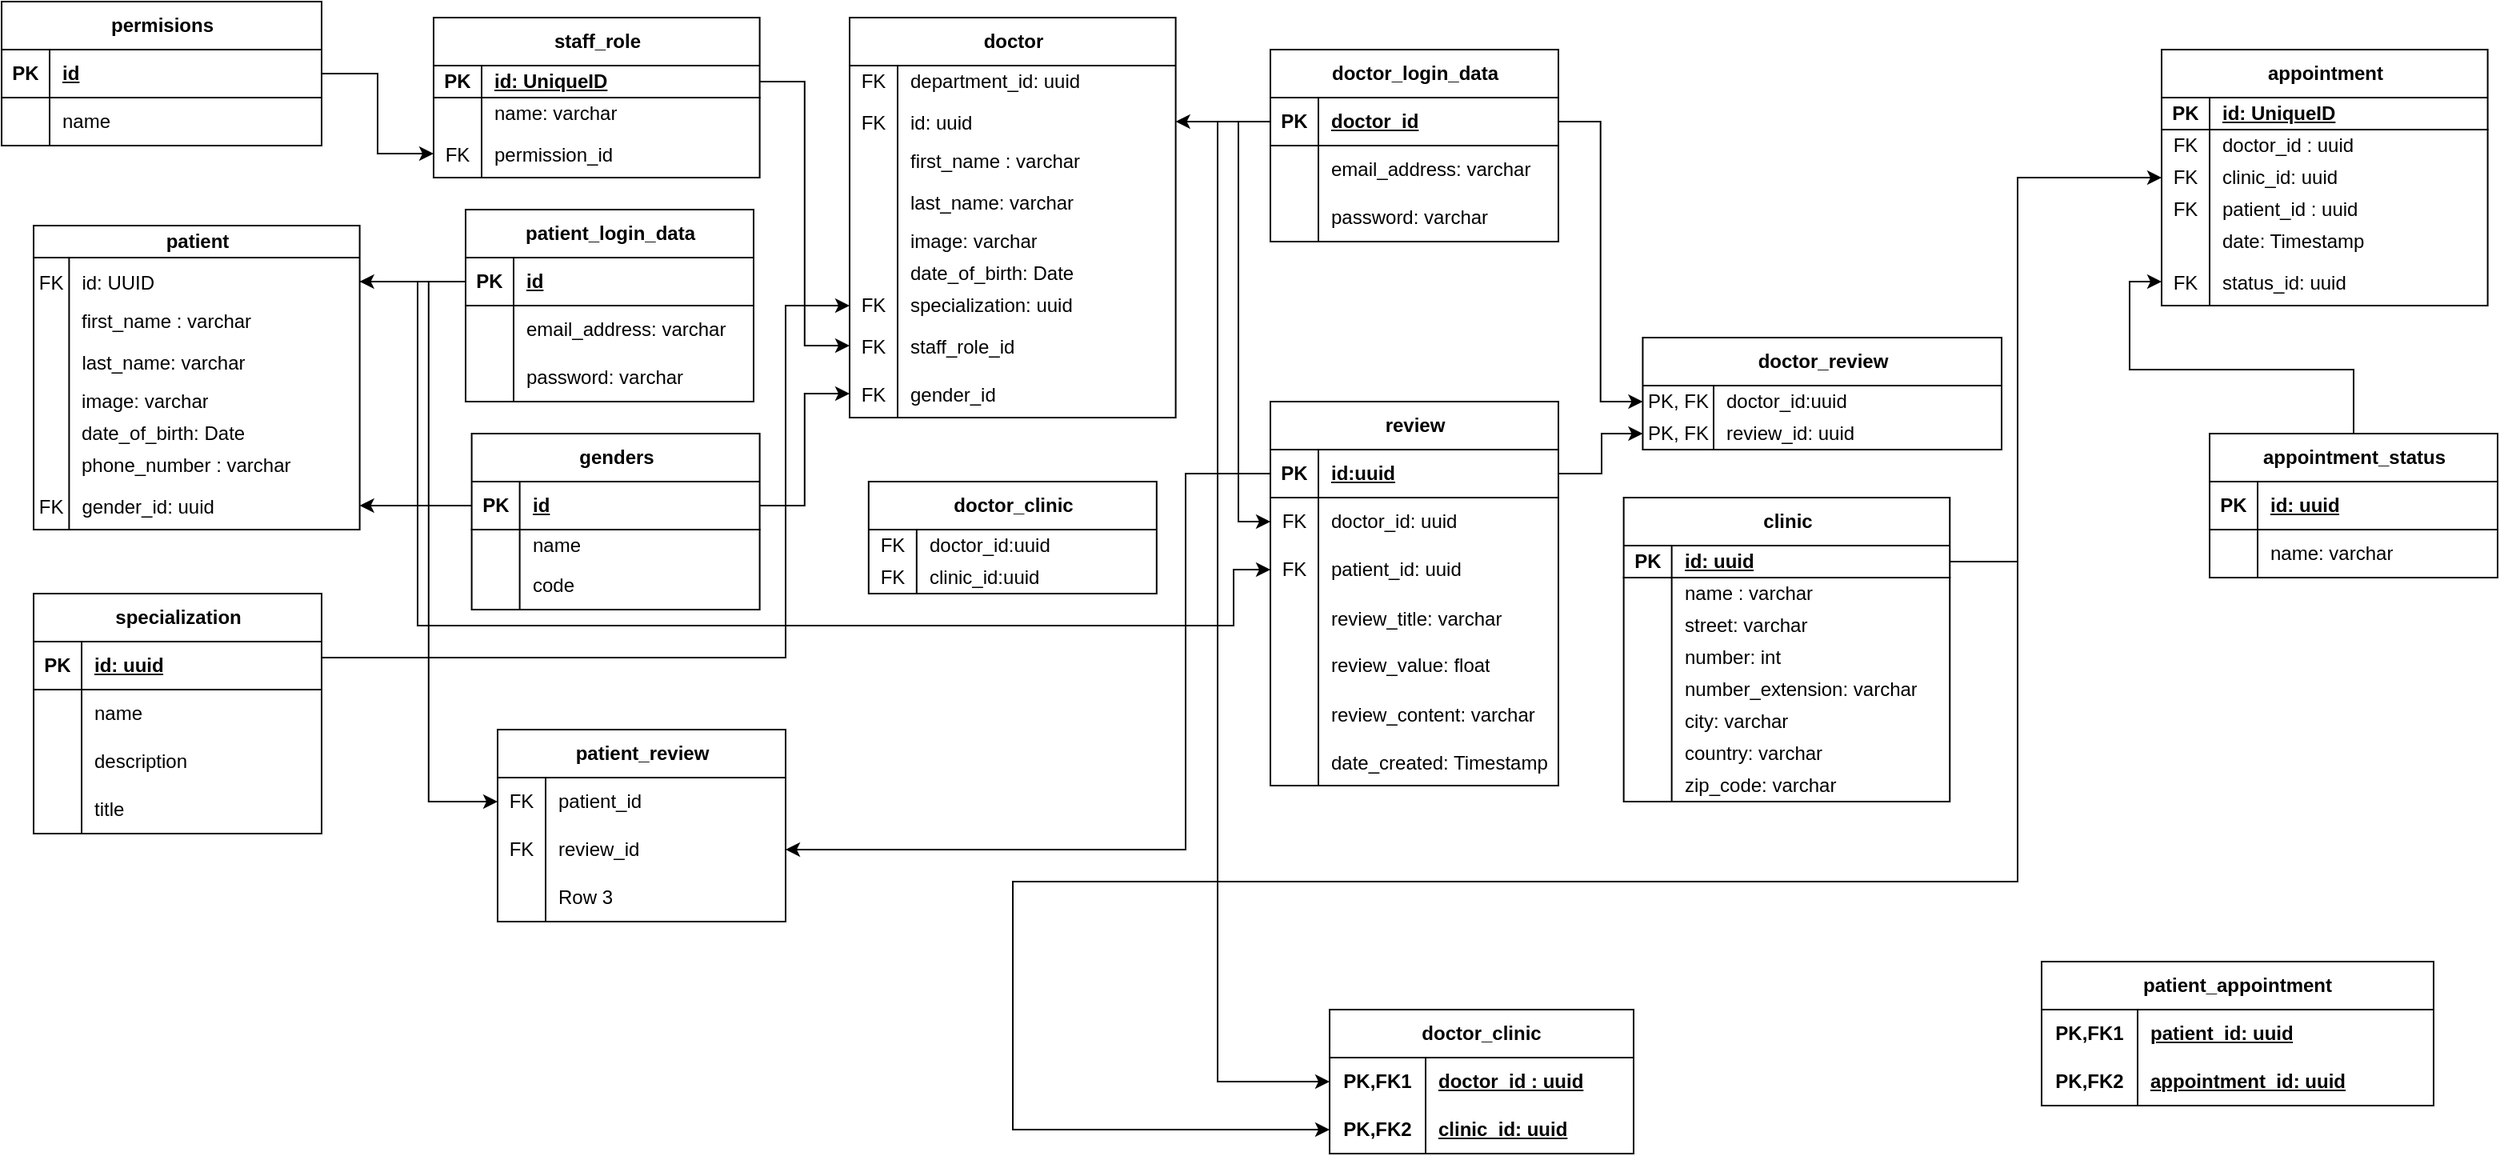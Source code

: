 <mxfile version="28.2.8" pages="2">
  <diagram name="Page-1" id="9zcao2POnBsEuUNefQDV">
    <mxGraphModel dx="3072" dy="756" grid="1" gridSize="10" guides="1" tooltips="1" connect="1" arrows="1" fold="1" page="1" pageScale="1" pageWidth="827" pageHeight="1169" math="0" shadow="0">
      <root>
        <mxCell id="0" />
        <mxCell id="1" parent="0" />
        <mxCell id="Q81MRmjj6C1oXA7TaWA5-28" value="doctor" style="shape=table;startSize=30;container=1;collapsible=1;childLayout=tableLayout;fixedRows=1;rowLines=0;fontStyle=1;align=center;resizeLast=1;html=1;spacing=2;" parent="1" vertex="1">
          <mxGeometry x="-1090" y="20" width="203.81" height="250" as="geometry" />
        </mxCell>
        <mxCell id="Q81MRmjj6C1oXA7TaWA5-41" style="shape=tableRow;horizontal=0;startSize=0;swimlaneHead=0;swimlaneBody=0;fillColor=none;collapsible=0;dropTarget=0;points=[[0,0.5],[1,0.5]];portConstraint=eastwest;top=0;left=0;right=0;bottom=0;spacing=2;" parent="Q81MRmjj6C1oXA7TaWA5-28" vertex="1">
          <mxGeometry y="30" width="203.81" height="20" as="geometry" />
        </mxCell>
        <mxCell id="Q81MRmjj6C1oXA7TaWA5-42" value="FK" style="shape=partialRectangle;connectable=0;fillColor=none;top=0;left=0;bottom=0;right=0;editable=1;overflow=hidden;whiteSpace=wrap;html=1;spacing=2;" parent="Q81MRmjj6C1oXA7TaWA5-41" vertex="1">
          <mxGeometry width="30" height="20" as="geometry">
            <mxRectangle width="30" height="20" as="alternateBounds" />
          </mxGeometry>
        </mxCell>
        <mxCell id="Q81MRmjj6C1oXA7TaWA5-43" value="department_id: uuid" style="shape=partialRectangle;connectable=0;fillColor=none;top=0;left=0;bottom=0;right=0;align=left;spacingLeft=6;overflow=hidden;whiteSpace=wrap;html=1;spacing=2;" parent="Q81MRmjj6C1oXA7TaWA5-41" vertex="1">
          <mxGeometry x="30" width="173.81" height="20" as="geometry">
            <mxRectangle width="173.81" height="20" as="alternateBounds" />
          </mxGeometry>
        </mxCell>
        <mxCell id="EhNRVE4hJLv5afDKUUhh-156" value="" style="shape=tableRow;horizontal=0;startSize=0;swimlaneHead=0;swimlaneBody=0;fillColor=none;collapsible=0;dropTarget=0;points=[[0,0.5],[1,0.5]];portConstraint=eastwest;top=0;left=0;right=0;bottom=0;" vertex="1" parent="Q81MRmjj6C1oXA7TaWA5-28">
          <mxGeometry y="50" width="203.81" height="30" as="geometry" />
        </mxCell>
        <mxCell id="EhNRVE4hJLv5afDKUUhh-157" value="FK" style="shape=partialRectangle;connectable=0;fillColor=none;top=0;left=0;bottom=0;right=0;editable=1;overflow=hidden;" vertex="1" parent="EhNRVE4hJLv5afDKUUhh-156">
          <mxGeometry width="30" height="30" as="geometry">
            <mxRectangle width="30" height="30" as="alternateBounds" />
          </mxGeometry>
        </mxCell>
        <mxCell id="EhNRVE4hJLv5afDKUUhh-158" value="id: uuid" style="shape=partialRectangle;connectable=0;fillColor=none;top=0;left=0;bottom=0;right=0;align=left;spacingLeft=6;overflow=hidden;" vertex="1" parent="EhNRVE4hJLv5afDKUUhh-156">
          <mxGeometry x="30" width="173.81" height="30" as="geometry">
            <mxRectangle width="173.81" height="30" as="alternateBounds" />
          </mxGeometry>
        </mxCell>
        <mxCell id="Q81MRmjj6C1oXA7TaWA5-32" value="" style="shape=tableRow;horizontal=0;startSize=0;swimlaneHead=0;swimlaneBody=0;fillColor=none;collapsible=0;dropTarget=0;points=[[0,0.5],[1,0.5]];portConstraint=eastwest;top=0;left=0;right=0;bottom=0;spacing=2;" parent="Q81MRmjj6C1oXA7TaWA5-28" vertex="1">
          <mxGeometry y="80" width="203.81" height="20" as="geometry" />
        </mxCell>
        <mxCell id="Q81MRmjj6C1oXA7TaWA5-33" value="" style="shape=partialRectangle;connectable=0;fillColor=none;top=0;left=0;bottom=0;right=0;editable=1;overflow=hidden;whiteSpace=wrap;html=1;spacing=2;" parent="Q81MRmjj6C1oXA7TaWA5-32" vertex="1">
          <mxGeometry width="30" height="20" as="geometry">
            <mxRectangle width="30" height="20" as="alternateBounds" />
          </mxGeometry>
        </mxCell>
        <mxCell id="Q81MRmjj6C1oXA7TaWA5-34" value="first_name : varchar" style="shape=partialRectangle;connectable=0;fillColor=none;top=0;left=0;bottom=0;right=0;align=left;spacingLeft=6;overflow=hidden;whiteSpace=wrap;html=1;spacing=2;" parent="Q81MRmjj6C1oXA7TaWA5-32" vertex="1">
          <mxGeometry x="30" width="173.81" height="20" as="geometry">
            <mxRectangle width="173.81" height="20" as="alternateBounds" />
          </mxGeometry>
        </mxCell>
        <mxCell id="EhNRVE4hJLv5afDKUUhh-250" value="" style="shape=tableRow;horizontal=0;startSize=0;swimlaneHead=0;swimlaneBody=0;fillColor=none;collapsible=0;dropTarget=0;points=[[0,0.5],[1,0.5]];portConstraint=eastwest;top=0;left=0;right=0;bottom=0;" vertex="1" parent="Q81MRmjj6C1oXA7TaWA5-28">
          <mxGeometry y="100" width="203.81" height="30" as="geometry" />
        </mxCell>
        <mxCell id="EhNRVE4hJLv5afDKUUhh-251" value="" style="shape=partialRectangle;connectable=0;fillColor=none;top=0;left=0;bottom=0;right=0;editable=1;overflow=hidden;" vertex="1" parent="EhNRVE4hJLv5afDKUUhh-250">
          <mxGeometry width="30" height="30" as="geometry">
            <mxRectangle width="30" height="30" as="alternateBounds" />
          </mxGeometry>
        </mxCell>
        <mxCell id="EhNRVE4hJLv5afDKUUhh-252" value="last_name: varchar" style="shape=partialRectangle;connectable=0;fillColor=none;top=0;left=0;bottom=0;right=0;align=left;spacingLeft=6;overflow=hidden;" vertex="1" parent="EhNRVE4hJLv5afDKUUhh-250">
          <mxGeometry x="30" width="173.81" height="30" as="geometry">
            <mxRectangle width="173.81" height="30" as="alternateBounds" />
          </mxGeometry>
        </mxCell>
        <mxCell id="Q81MRmjj6C1oXA7TaWA5-35" style="shape=tableRow;horizontal=0;startSize=0;swimlaneHead=0;swimlaneBody=0;fillColor=none;collapsible=0;dropTarget=0;points=[[0,0.5],[1,0.5]];portConstraint=eastwest;top=0;left=0;right=0;bottom=0;spacing=2;" parent="Q81MRmjj6C1oXA7TaWA5-28" vertex="1">
          <mxGeometry y="130" width="203.81" height="20" as="geometry" />
        </mxCell>
        <mxCell id="Q81MRmjj6C1oXA7TaWA5-36" style="shape=partialRectangle;connectable=0;fillColor=none;top=0;left=0;bottom=0;right=0;editable=1;overflow=hidden;whiteSpace=wrap;html=1;spacing=2;" parent="Q81MRmjj6C1oXA7TaWA5-35" vertex="1">
          <mxGeometry width="30" height="20" as="geometry">
            <mxRectangle width="30" height="20" as="alternateBounds" />
          </mxGeometry>
        </mxCell>
        <mxCell id="Q81MRmjj6C1oXA7TaWA5-37" value="image: varchar" style="shape=partialRectangle;connectable=0;fillColor=none;top=0;left=0;bottom=0;right=0;align=left;spacingLeft=6;overflow=hidden;whiteSpace=wrap;html=1;spacing=2;" parent="Q81MRmjj6C1oXA7TaWA5-35" vertex="1">
          <mxGeometry x="30" width="173.81" height="20" as="geometry">
            <mxRectangle width="173.81" height="20" as="alternateBounds" />
          </mxGeometry>
        </mxCell>
        <mxCell id="Q81MRmjj6C1oXA7TaWA5-38" style="shape=tableRow;horizontal=0;startSize=0;swimlaneHead=0;swimlaneBody=0;fillColor=none;collapsible=0;dropTarget=0;points=[[0,0.5],[1,0.5]];portConstraint=eastwest;top=0;left=0;right=0;bottom=0;spacing=2;" parent="Q81MRmjj6C1oXA7TaWA5-28" vertex="1">
          <mxGeometry y="150" width="203.81" height="20" as="geometry" />
        </mxCell>
        <mxCell id="Q81MRmjj6C1oXA7TaWA5-39" style="shape=partialRectangle;connectable=0;fillColor=none;top=0;left=0;bottom=0;right=0;editable=1;overflow=hidden;whiteSpace=wrap;html=1;spacing=2;" parent="Q81MRmjj6C1oXA7TaWA5-38" vertex="1">
          <mxGeometry width="30" height="20" as="geometry">
            <mxRectangle width="30" height="20" as="alternateBounds" />
          </mxGeometry>
        </mxCell>
        <mxCell id="Q81MRmjj6C1oXA7TaWA5-40" value="date_of_birth: Date" style="shape=partialRectangle;connectable=0;fillColor=none;top=0;left=0;bottom=0;right=0;align=left;spacingLeft=6;overflow=hidden;whiteSpace=wrap;html=1;spacing=2;" parent="Q81MRmjj6C1oXA7TaWA5-38" vertex="1">
          <mxGeometry x="30" width="173.81" height="20" as="geometry">
            <mxRectangle width="173.81" height="20" as="alternateBounds" />
          </mxGeometry>
        </mxCell>
        <mxCell id="Q81MRmjj6C1oXA7TaWA5-44" style="shape=tableRow;horizontal=0;startSize=0;swimlaneHead=0;swimlaneBody=0;fillColor=none;collapsible=0;dropTarget=0;points=[[0,0.5],[1,0.5]];portConstraint=eastwest;top=0;left=0;right=0;bottom=0;spacing=2;" parent="Q81MRmjj6C1oXA7TaWA5-28" vertex="1">
          <mxGeometry y="170" width="203.81" height="20" as="geometry" />
        </mxCell>
        <mxCell id="Q81MRmjj6C1oXA7TaWA5-45" value="FK" style="shape=partialRectangle;connectable=0;fillColor=none;top=0;left=0;bottom=0;right=0;editable=1;overflow=hidden;whiteSpace=wrap;html=1;spacing=2;" parent="Q81MRmjj6C1oXA7TaWA5-44" vertex="1">
          <mxGeometry width="30" height="20" as="geometry">
            <mxRectangle width="30" height="20" as="alternateBounds" />
          </mxGeometry>
        </mxCell>
        <mxCell id="Q81MRmjj6C1oXA7TaWA5-46" value="specialization: uuid" style="shape=partialRectangle;connectable=0;fillColor=none;top=0;left=0;bottom=0;right=0;align=left;spacingLeft=6;overflow=hidden;whiteSpace=wrap;html=1;spacing=2;" parent="Q81MRmjj6C1oXA7TaWA5-44" vertex="1">
          <mxGeometry x="30" width="173.81" height="20" as="geometry">
            <mxRectangle width="173.81" height="20" as="alternateBounds" />
          </mxGeometry>
        </mxCell>
        <mxCell id="EhNRVE4hJLv5afDKUUhh-160" value="" style="shape=tableRow;horizontal=0;startSize=0;swimlaneHead=0;swimlaneBody=0;fillColor=none;collapsible=0;dropTarget=0;points=[[0,0.5],[1,0.5]];portConstraint=eastwest;top=0;left=0;right=0;bottom=0;" vertex="1" parent="Q81MRmjj6C1oXA7TaWA5-28">
          <mxGeometry y="190" width="203.81" height="30" as="geometry" />
        </mxCell>
        <mxCell id="EhNRVE4hJLv5afDKUUhh-161" value="FK" style="shape=partialRectangle;connectable=0;fillColor=none;top=0;left=0;bottom=0;right=0;editable=1;overflow=hidden;" vertex="1" parent="EhNRVE4hJLv5afDKUUhh-160">
          <mxGeometry width="30" height="30" as="geometry">
            <mxRectangle width="30" height="30" as="alternateBounds" />
          </mxGeometry>
        </mxCell>
        <mxCell id="EhNRVE4hJLv5afDKUUhh-162" value="staff_role_id" style="shape=partialRectangle;connectable=0;fillColor=none;top=0;left=0;bottom=0;right=0;align=left;spacingLeft=6;overflow=hidden;" vertex="1" parent="EhNRVE4hJLv5afDKUUhh-160">
          <mxGeometry x="30" width="173.81" height="30" as="geometry">
            <mxRectangle width="173.81" height="30" as="alternateBounds" />
          </mxGeometry>
        </mxCell>
        <mxCell id="EhNRVE4hJLv5afDKUUhh-164" value="" style="shape=tableRow;horizontal=0;startSize=0;swimlaneHead=0;swimlaneBody=0;fillColor=none;collapsible=0;dropTarget=0;points=[[0,0.5],[1,0.5]];portConstraint=eastwest;top=0;left=0;right=0;bottom=0;" vertex="1" parent="Q81MRmjj6C1oXA7TaWA5-28">
          <mxGeometry y="220" width="203.81" height="30" as="geometry" />
        </mxCell>
        <mxCell id="EhNRVE4hJLv5afDKUUhh-165" value="FK" style="shape=partialRectangle;connectable=0;fillColor=none;top=0;left=0;bottom=0;right=0;editable=1;overflow=hidden;" vertex="1" parent="EhNRVE4hJLv5afDKUUhh-164">
          <mxGeometry width="30" height="30" as="geometry">
            <mxRectangle width="30" height="30" as="alternateBounds" />
          </mxGeometry>
        </mxCell>
        <mxCell id="EhNRVE4hJLv5afDKUUhh-166" value="gender_id" style="shape=partialRectangle;connectable=0;fillColor=none;top=0;left=0;bottom=0;right=0;align=left;spacingLeft=6;overflow=hidden;" vertex="1" parent="EhNRVE4hJLv5afDKUUhh-164">
          <mxGeometry x="30" width="173.81" height="30" as="geometry">
            <mxRectangle width="173.81" height="30" as="alternateBounds" />
          </mxGeometry>
        </mxCell>
        <mxCell id="Q81MRmjj6C1oXA7TaWA5-50" value="appointment" style="shape=table;startSize=30;container=1;collapsible=1;childLayout=tableLayout;fixedRows=1;rowLines=0;fontStyle=1;align=center;resizeLast=1;html=1;spacing=2;" parent="1" vertex="1">
          <mxGeometry x="-270.0" y="40" width="203.81" height="160" as="geometry" />
        </mxCell>
        <mxCell id="Q81MRmjj6C1oXA7TaWA5-51" value="" style="shape=tableRow;horizontal=0;startSize=0;swimlaneHead=0;swimlaneBody=0;fillColor=none;collapsible=0;dropTarget=0;points=[[0,0.5],[1,0.5]];portConstraint=eastwest;top=0;left=0;right=0;bottom=1;spacing=2;" parent="Q81MRmjj6C1oXA7TaWA5-50" vertex="1">
          <mxGeometry y="30" width="203.81" height="20" as="geometry" />
        </mxCell>
        <mxCell id="Q81MRmjj6C1oXA7TaWA5-52" value="PK" style="shape=partialRectangle;connectable=0;fillColor=none;top=0;left=0;bottom=0;right=0;fontStyle=1;overflow=hidden;whiteSpace=wrap;html=1;spacing=2;" parent="Q81MRmjj6C1oXA7TaWA5-51" vertex="1">
          <mxGeometry width="30" height="20" as="geometry">
            <mxRectangle width="30" height="20" as="alternateBounds" />
          </mxGeometry>
        </mxCell>
        <mxCell id="Q81MRmjj6C1oXA7TaWA5-53" value="id: UniqueID" style="shape=partialRectangle;connectable=0;fillColor=none;top=0;left=0;bottom=0;right=0;align=left;spacingLeft=6;fontStyle=5;overflow=hidden;whiteSpace=wrap;html=1;spacing=2;" parent="Q81MRmjj6C1oXA7TaWA5-51" vertex="1">
          <mxGeometry x="30" width="173.81" height="20" as="geometry">
            <mxRectangle width="173.81" height="20" as="alternateBounds" />
          </mxGeometry>
        </mxCell>
        <mxCell id="Q81MRmjj6C1oXA7TaWA5-54" value="" style="shape=tableRow;horizontal=0;startSize=0;swimlaneHead=0;swimlaneBody=0;fillColor=none;collapsible=0;dropTarget=0;points=[[0,0.5],[1,0.5]];portConstraint=eastwest;top=0;left=0;right=0;bottom=0;spacing=2;" parent="Q81MRmjj6C1oXA7TaWA5-50" vertex="1">
          <mxGeometry y="50" width="203.81" height="20" as="geometry" />
        </mxCell>
        <mxCell id="Q81MRmjj6C1oXA7TaWA5-55" value="FK" style="shape=partialRectangle;connectable=0;fillColor=none;top=0;left=0;bottom=0;right=0;editable=1;overflow=hidden;whiteSpace=wrap;html=1;spacing=2;" parent="Q81MRmjj6C1oXA7TaWA5-54" vertex="1">
          <mxGeometry width="30" height="20" as="geometry">
            <mxRectangle width="30" height="20" as="alternateBounds" />
          </mxGeometry>
        </mxCell>
        <mxCell id="Q81MRmjj6C1oXA7TaWA5-56" value="doctor_id : uuid" style="shape=partialRectangle;connectable=0;fillColor=none;top=0;left=0;bottom=0;right=0;align=left;spacingLeft=6;overflow=hidden;whiteSpace=wrap;html=1;spacing=2;" parent="Q81MRmjj6C1oXA7TaWA5-54" vertex="1">
          <mxGeometry x="30" width="173.81" height="20" as="geometry">
            <mxRectangle width="173.81" height="20" as="alternateBounds" />
          </mxGeometry>
        </mxCell>
        <mxCell id="Q81MRmjj6C1oXA7TaWA5-57" style="shape=tableRow;horizontal=0;startSize=0;swimlaneHead=0;swimlaneBody=0;fillColor=none;collapsible=0;dropTarget=0;points=[[0,0.5],[1,0.5]];portConstraint=eastwest;top=0;left=0;right=0;bottom=0;spacing=2;" parent="Q81MRmjj6C1oXA7TaWA5-50" vertex="1">
          <mxGeometry y="70" width="203.81" height="20" as="geometry" />
        </mxCell>
        <mxCell id="Q81MRmjj6C1oXA7TaWA5-58" value="FK" style="shape=partialRectangle;connectable=0;fillColor=none;top=0;left=0;bottom=0;right=0;editable=1;overflow=hidden;whiteSpace=wrap;html=1;spacing=2;" parent="Q81MRmjj6C1oXA7TaWA5-57" vertex="1">
          <mxGeometry width="30" height="20" as="geometry">
            <mxRectangle width="30" height="20" as="alternateBounds" />
          </mxGeometry>
        </mxCell>
        <mxCell id="Q81MRmjj6C1oXA7TaWA5-59" value="clinic_id: uuid" style="shape=partialRectangle;connectable=0;fillColor=none;top=0;left=0;bottom=0;right=0;align=left;spacingLeft=6;overflow=hidden;whiteSpace=wrap;html=1;spacing=2;" parent="Q81MRmjj6C1oXA7TaWA5-57" vertex="1">
          <mxGeometry x="30" width="173.81" height="20" as="geometry">
            <mxRectangle width="173.81" height="20" as="alternateBounds" />
          </mxGeometry>
        </mxCell>
        <mxCell id="Q81MRmjj6C1oXA7TaWA5-69" value="" style="shape=tableRow;horizontal=0;startSize=0;swimlaneHead=0;swimlaneBody=0;fillColor=none;collapsible=0;dropTarget=0;points=[[0,0.5],[1,0.5]];portConstraint=eastwest;top=0;left=0;right=0;bottom=0;spacing=2;" parent="Q81MRmjj6C1oXA7TaWA5-50" vertex="1">
          <mxGeometry y="90" width="203.81" height="20" as="geometry" />
        </mxCell>
        <mxCell id="Q81MRmjj6C1oXA7TaWA5-70" value="FK" style="shape=partialRectangle;connectable=0;fillColor=none;top=0;left=0;bottom=0;right=0;editable=1;overflow=hidden;whiteSpace=wrap;html=1;spacing=2;" parent="Q81MRmjj6C1oXA7TaWA5-69" vertex="1">
          <mxGeometry width="30" height="20" as="geometry">
            <mxRectangle width="30" height="20" as="alternateBounds" />
          </mxGeometry>
        </mxCell>
        <mxCell id="Q81MRmjj6C1oXA7TaWA5-71" value="patient_id : uuid" style="shape=partialRectangle;connectable=0;fillColor=none;top=0;left=0;bottom=0;right=0;align=left;spacingLeft=6;overflow=hidden;whiteSpace=wrap;html=1;spacing=2;" parent="Q81MRmjj6C1oXA7TaWA5-69" vertex="1">
          <mxGeometry x="30" width="173.81" height="20" as="geometry">
            <mxRectangle width="173.81" height="20" as="alternateBounds" />
          </mxGeometry>
        </mxCell>
        <mxCell id="Q81MRmjj6C1oXA7TaWA5-60" style="shape=tableRow;horizontal=0;startSize=0;swimlaneHead=0;swimlaneBody=0;fillColor=none;collapsible=0;dropTarget=0;points=[[0,0.5],[1,0.5]];portConstraint=eastwest;top=0;left=0;right=0;bottom=0;spacing=2;" parent="Q81MRmjj6C1oXA7TaWA5-50" vertex="1">
          <mxGeometry y="110" width="203.81" height="20" as="geometry" />
        </mxCell>
        <mxCell id="Q81MRmjj6C1oXA7TaWA5-61" style="shape=partialRectangle;connectable=0;fillColor=none;top=0;left=0;bottom=0;right=0;editable=1;overflow=hidden;whiteSpace=wrap;html=1;spacing=2;" parent="Q81MRmjj6C1oXA7TaWA5-60" vertex="1">
          <mxGeometry width="30" height="20" as="geometry">
            <mxRectangle width="30" height="20" as="alternateBounds" />
          </mxGeometry>
        </mxCell>
        <mxCell id="Q81MRmjj6C1oXA7TaWA5-62" value="date: Timestamp" style="shape=partialRectangle;connectable=0;fillColor=none;top=0;left=0;bottom=0;right=0;align=left;spacingLeft=6;overflow=hidden;whiteSpace=wrap;html=1;spacing=2;" parent="Q81MRmjj6C1oXA7TaWA5-60" vertex="1">
          <mxGeometry x="30" width="173.81" height="20" as="geometry">
            <mxRectangle width="173.81" height="20" as="alternateBounds" />
          </mxGeometry>
        </mxCell>
        <mxCell id="EhNRVE4hJLv5afDKUUhh-257" value="" style="shape=tableRow;horizontal=0;startSize=0;swimlaneHead=0;swimlaneBody=0;fillColor=none;collapsible=0;dropTarget=0;points=[[0,0.5],[1,0.5]];portConstraint=eastwest;top=0;left=0;right=0;bottom=0;" vertex="1" parent="Q81MRmjj6C1oXA7TaWA5-50">
          <mxGeometry y="130" width="203.81" height="30" as="geometry" />
        </mxCell>
        <mxCell id="EhNRVE4hJLv5afDKUUhh-258" value="FK" style="shape=partialRectangle;connectable=0;fillColor=none;top=0;left=0;bottom=0;right=0;editable=1;overflow=hidden;" vertex="1" parent="EhNRVE4hJLv5afDKUUhh-257">
          <mxGeometry width="30" height="30" as="geometry">
            <mxRectangle width="30" height="30" as="alternateBounds" />
          </mxGeometry>
        </mxCell>
        <mxCell id="EhNRVE4hJLv5afDKUUhh-259" value="status_id: uuid" style="shape=partialRectangle;connectable=0;fillColor=none;top=0;left=0;bottom=0;right=0;align=left;spacingLeft=6;overflow=hidden;" vertex="1" parent="EhNRVE4hJLv5afDKUUhh-257">
          <mxGeometry x="30" width="173.81" height="30" as="geometry">
            <mxRectangle width="173.81" height="30" as="alternateBounds" />
          </mxGeometry>
        </mxCell>
        <mxCell id="Q81MRmjj6C1oXA7TaWA5-91" value="clinic" style="shape=table;startSize=30;container=1;collapsible=1;childLayout=tableLayout;fixedRows=1;rowLines=0;fontStyle=1;align=center;resizeLast=1;html=1;spacing=2;" parent="1" vertex="1">
          <mxGeometry x="-606.18" y="320" width="203.81" height="190" as="geometry" />
        </mxCell>
        <mxCell id="Q81MRmjj6C1oXA7TaWA5-92" value="" style="shape=tableRow;horizontal=0;startSize=0;swimlaneHead=0;swimlaneBody=0;fillColor=none;collapsible=0;dropTarget=0;points=[[0,0.5],[1,0.5]];portConstraint=eastwest;top=0;left=0;right=0;bottom=1;spacing=2;" parent="Q81MRmjj6C1oXA7TaWA5-91" vertex="1">
          <mxGeometry y="30" width="203.81" height="20" as="geometry" />
        </mxCell>
        <mxCell id="Q81MRmjj6C1oXA7TaWA5-93" value="PK" style="shape=partialRectangle;connectable=0;fillColor=none;top=0;left=0;bottom=0;right=0;fontStyle=1;overflow=hidden;whiteSpace=wrap;html=1;spacing=2;" parent="Q81MRmjj6C1oXA7TaWA5-92" vertex="1">
          <mxGeometry width="30" height="20" as="geometry">
            <mxRectangle width="30" height="20" as="alternateBounds" />
          </mxGeometry>
        </mxCell>
        <mxCell id="Q81MRmjj6C1oXA7TaWA5-94" value="id: uuid" style="shape=partialRectangle;connectable=0;fillColor=none;top=0;left=0;bottom=0;right=0;align=left;spacingLeft=6;fontStyle=5;overflow=hidden;whiteSpace=wrap;html=1;spacing=2;" parent="Q81MRmjj6C1oXA7TaWA5-92" vertex="1">
          <mxGeometry x="30" width="173.81" height="20" as="geometry">
            <mxRectangle width="173.81" height="20" as="alternateBounds" />
          </mxGeometry>
        </mxCell>
        <mxCell id="Q81MRmjj6C1oXA7TaWA5-95" value="" style="shape=tableRow;horizontal=0;startSize=0;swimlaneHead=0;swimlaneBody=0;fillColor=none;collapsible=0;dropTarget=0;points=[[0,0.5],[1,0.5]];portConstraint=eastwest;top=0;left=0;right=0;bottom=0;spacing=2;" parent="Q81MRmjj6C1oXA7TaWA5-91" vertex="1">
          <mxGeometry y="50" width="203.81" height="20" as="geometry" />
        </mxCell>
        <mxCell id="Q81MRmjj6C1oXA7TaWA5-96" value="" style="shape=partialRectangle;connectable=0;fillColor=none;top=0;left=0;bottom=0;right=0;editable=1;overflow=hidden;whiteSpace=wrap;html=1;spacing=2;" parent="Q81MRmjj6C1oXA7TaWA5-95" vertex="1">
          <mxGeometry width="30" height="20" as="geometry">
            <mxRectangle width="30" height="20" as="alternateBounds" />
          </mxGeometry>
        </mxCell>
        <mxCell id="Q81MRmjj6C1oXA7TaWA5-97" value="name : varchar" style="shape=partialRectangle;connectable=0;fillColor=none;top=0;left=0;bottom=0;right=0;align=left;spacingLeft=6;overflow=hidden;whiteSpace=wrap;html=1;spacing=2;" parent="Q81MRmjj6C1oXA7TaWA5-95" vertex="1">
          <mxGeometry x="30" width="173.81" height="20" as="geometry">
            <mxRectangle width="173.81" height="20" as="alternateBounds" />
          </mxGeometry>
        </mxCell>
        <mxCell id="Q81MRmjj6C1oXA7TaWA5-98" style="shape=tableRow;horizontal=0;startSize=0;swimlaneHead=0;swimlaneBody=0;fillColor=none;collapsible=0;dropTarget=0;points=[[0,0.5],[1,0.5]];portConstraint=eastwest;top=0;left=0;right=0;bottom=0;spacing=2;" parent="Q81MRmjj6C1oXA7TaWA5-91" vertex="1">
          <mxGeometry y="70" width="203.81" height="20" as="geometry" />
        </mxCell>
        <mxCell id="Q81MRmjj6C1oXA7TaWA5-99" style="shape=partialRectangle;connectable=0;fillColor=none;top=0;left=0;bottom=0;right=0;editable=1;overflow=hidden;whiteSpace=wrap;html=1;spacing=2;" parent="Q81MRmjj6C1oXA7TaWA5-98" vertex="1">
          <mxGeometry width="30" height="20" as="geometry">
            <mxRectangle width="30" height="20" as="alternateBounds" />
          </mxGeometry>
        </mxCell>
        <mxCell id="Q81MRmjj6C1oXA7TaWA5-100" value="street: varchar" style="shape=partialRectangle;connectable=0;fillColor=none;top=0;left=0;bottom=0;right=0;align=left;spacingLeft=6;overflow=hidden;whiteSpace=wrap;html=1;spacing=2;" parent="Q81MRmjj6C1oXA7TaWA5-98" vertex="1">
          <mxGeometry x="30" width="173.81" height="20" as="geometry">
            <mxRectangle width="173.81" height="20" as="alternateBounds" />
          </mxGeometry>
        </mxCell>
        <mxCell id="Q81MRmjj6C1oXA7TaWA5-101" style="shape=tableRow;horizontal=0;startSize=0;swimlaneHead=0;swimlaneBody=0;fillColor=none;collapsible=0;dropTarget=0;points=[[0,0.5],[1,0.5]];portConstraint=eastwest;top=0;left=0;right=0;bottom=0;spacing=2;" parent="Q81MRmjj6C1oXA7TaWA5-91" vertex="1">
          <mxGeometry y="90" width="203.81" height="20" as="geometry" />
        </mxCell>
        <mxCell id="Q81MRmjj6C1oXA7TaWA5-102" style="shape=partialRectangle;connectable=0;fillColor=none;top=0;left=0;bottom=0;right=0;editable=1;overflow=hidden;whiteSpace=wrap;html=1;spacing=2;" parent="Q81MRmjj6C1oXA7TaWA5-101" vertex="1">
          <mxGeometry width="30" height="20" as="geometry">
            <mxRectangle width="30" height="20" as="alternateBounds" />
          </mxGeometry>
        </mxCell>
        <mxCell id="Q81MRmjj6C1oXA7TaWA5-103" value="number: int" style="shape=partialRectangle;connectable=0;fillColor=none;top=0;left=0;bottom=0;right=0;align=left;spacingLeft=6;overflow=hidden;whiteSpace=wrap;html=1;spacing=2;" parent="Q81MRmjj6C1oXA7TaWA5-101" vertex="1">
          <mxGeometry x="30" width="173.81" height="20" as="geometry">
            <mxRectangle width="173.81" height="20" as="alternateBounds" />
          </mxGeometry>
        </mxCell>
        <mxCell id="Q81MRmjj6C1oXA7TaWA5-104" style="shape=tableRow;horizontal=0;startSize=0;swimlaneHead=0;swimlaneBody=0;fillColor=none;collapsible=0;dropTarget=0;points=[[0,0.5],[1,0.5]];portConstraint=eastwest;top=0;left=0;right=0;bottom=0;spacing=2;" parent="Q81MRmjj6C1oXA7TaWA5-91" vertex="1">
          <mxGeometry y="110" width="203.81" height="20" as="geometry" />
        </mxCell>
        <mxCell id="Q81MRmjj6C1oXA7TaWA5-105" style="shape=partialRectangle;connectable=0;fillColor=none;top=0;left=0;bottom=0;right=0;editable=1;overflow=hidden;whiteSpace=wrap;html=1;spacing=2;" parent="Q81MRmjj6C1oXA7TaWA5-104" vertex="1">
          <mxGeometry width="30" height="20" as="geometry">
            <mxRectangle width="30" height="20" as="alternateBounds" />
          </mxGeometry>
        </mxCell>
        <mxCell id="Q81MRmjj6C1oXA7TaWA5-106" value="number_extension: varchar" style="shape=partialRectangle;connectable=0;fillColor=none;top=0;left=0;bottom=0;right=0;align=left;spacingLeft=6;overflow=hidden;whiteSpace=wrap;html=1;spacing=2;" parent="Q81MRmjj6C1oXA7TaWA5-104" vertex="1">
          <mxGeometry x="30" width="173.81" height="20" as="geometry">
            <mxRectangle width="173.81" height="20" as="alternateBounds" />
          </mxGeometry>
        </mxCell>
        <mxCell id="Q81MRmjj6C1oXA7TaWA5-107" style="shape=tableRow;horizontal=0;startSize=0;swimlaneHead=0;swimlaneBody=0;fillColor=none;collapsible=0;dropTarget=0;points=[[0,0.5],[1,0.5]];portConstraint=eastwest;top=0;left=0;right=0;bottom=0;spacing=2;" parent="Q81MRmjj6C1oXA7TaWA5-91" vertex="1">
          <mxGeometry y="130" width="203.81" height="20" as="geometry" />
        </mxCell>
        <mxCell id="Q81MRmjj6C1oXA7TaWA5-108" style="shape=partialRectangle;connectable=0;fillColor=none;top=0;left=0;bottom=0;right=0;editable=1;overflow=hidden;whiteSpace=wrap;html=1;spacing=2;" parent="Q81MRmjj6C1oXA7TaWA5-107" vertex="1">
          <mxGeometry width="30" height="20" as="geometry">
            <mxRectangle width="30" height="20" as="alternateBounds" />
          </mxGeometry>
        </mxCell>
        <mxCell id="Q81MRmjj6C1oXA7TaWA5-109" value="city: varchar" style="shape=partialRectangle;connectable=0;fillColor=none;top=0;left=0;bottom=0;right=0;align=left;spacingLeft=6;overflow=hidden;whiteSpace=wrap;html=1;spacing=2;" parent="Q81MRmjj6C1oXA7TaWA5-107" vertex="1">
          <mxGeometry x="30" width="173.81" height="20" as="geometry">
            <mxRectangle width="173.81" height="20" as="alternateBounds" />
          </mxGeometry>
        </mxCell>
        <mxCell id="Q81MRmjj6C1oXA7TaWA5-110" style="shape=tableRow;horizontal=0;startSize=0;swimlaneHead=0;swimlaneBody=0;fillColor=none;collapsible=0;dropTarget=0;points=[[0,0.5],[1,0.5]];portConstraint=eastwest;top=0;left=0;right=0;bottom=0;spacing=2;" parent="Q81MRmjj6C1oXA7TaWA5-91" vertex="1">
          <mxGeometry y="150" width="203.81" height="20" as="geometry" />
        </mxCell>
        <mxCell id="Q81MRmjj6C1oXA7TaWA5-111" style="shape=partialRectangle;connectable=0;fillColor=none;top=0;left=0;bottom=0;right=0;editable=1;overflow=hidden;whiteSpace=wrap;html=1;spacing=2;" parent="Q81MRmjj6C1oXA7TaWA5-110" vertex="1">
          <mxGeometry width="30" height="20" as="geometry">
            <mxRectangle width="30" height="20" as="alternateBounds" />
          </mxGeometry>
        </mxCell>
        <mxCell id="Q81MRmjj6C1oXA7TaWA5-112" value="country: varchar" style="shape=partialRectangle;connectable=0;fillColor=none;top=0;left=0;bottom=0;right=0;align=left;spacingLeft=6;overflow=hidden;whiteSpace=wrap;html=1;spacing=2;" parent="Q81MRmjj6C1oXA7TaWA5-110" vertex="1">
          <mxGeometry x="30" width="173.81" height="20" as="geometry">
            <mxRectangle width="173.81" height="20" as="alternateBounds" />
          </mxGeometry>
        </mxCell>
        <mxCell id="Q81MRmjj6C1oXA7TaWA5-114" style="shape=tableRow;horizontal=0;startSize=0;swimlaneHead=0;swimlaneBody=0;fillColor=none;collapsible=0;dropTarget=0;points=[[0,0.5],[1,0.5]];portConstraint=eastwest;top=0;left=0;right=0;bottom=0;spacing=2;" parent="Q81MRmjj6C1oXA7TaWA5-91" vertex="1">
          <mxGeometry y="170" width="203.81" height="20" as="geometry" />
        </mxCell>
        <mxCell id="Q81MRmjj6C1oXA7TaWA5-115" style="shape=partialRectangle;connectable=0;fillColor=none;top=0;left=0;bottom=0;right=0;editable=1;overflow=hidden;whiteSpace=wrap;html=1;spacing=2;" parent="Q81MRmjj6C1oXA7TaWA5-114" vertex="1">
          <mxGeometry width="30" height="20" as="geometry">
            <mxRectangle width="30" height="20" as="alternateBounds" />
          </mxGeometry>
        </mxCell>
        <mxCell id="Q81MRmjj6C1oXA7TaWA5-116" value="zip_code: varchar" style="shape=partialRectangle;connectable=0;fillColor=none;top=0;left=0;bottom=0;right=0;align=left;spacingLeft=6;overflow=hidden;whiteSpace=wrap;html=1;spacing=2;" parent="Q81MRmjj6C1oXA7TaWA5-114" vertex="1">
          <mxGeometry x="30" width="173.81" height="20" as="geometry">
            <mxRectangle width="173.81" height="20" as="alternateBounds" />
          </mxGeometry>
        </mxCell>
        <mxCell id="EhNRVE4hJLv5afDKUUhh-1" value="staff_role" style="shape=table;startSize=30;container=1;collapsible=1;childLayout=tableLayout;fixedRows=1;rowLines=0;fontStyle=1;align=center;resizeLast=1;html=1;spacing=2;" vertex="1" parent="1">
          <mxGeometry x="-1350" y="20" width="203.81" height="100" as="geometry" />
        </mxCell>
        <mxCell id="EhNRVE4hJLv5afDKUUhh-2" value="" style="shape=tableRow;horizontal=0;startSize=0;swimlaneHead=0;swimlaneBody=0;fillColor=none;collapsible=0;dropTarget=0;points=[[0,0.5],[1,0.5]];portConstraint=eastwest;top=0;left=0;right=0;bottom=1;spacing=2;" vertex="1" parent="EhNRVE4hJLv5afDKUUhh-1">
          <mxGeometry y="30" width="203.81" height="20" as="geometry" />
        </mxCell>
        <mxCell id="EhNRVE4hJLv5afDKUUhh-3" value="PK" style="shape=partialRectangle;connectable=0;fillColor=none;top=0;left=0;bottom=0;right=0;fontStyle=1;overflow=hidden;whiteSpace=wrap;html=1;spacing=2;" vertex="1" parent="EhNRVE4hJLv5afDKUUhh-2">
          <mxGeometry width="30" height="20" as="geometry">
            <mxRectangle width="30" height="20" as="alternateBounds" />
          </mxGeometry>
        </mxCell>
        <mxCell id="EhNRVE4hJLv5afDKUUhh-4" value="id: UniqueID" style="shape=partialRectangle;connectable=0;fillColor=none;top=0;left=0;bottom=0;right=0;align=left;spacingLeft=6;fontStyle=5;overflow=hidden;whiteSpace=wrap;html=1;spacing=2;" vertex="1" parent="EhNRVE4hJLv5afDKUUhh-2">
          <mxGeometry x="30" width="173.81" height="20" as="geometry">
            <mxRectangle width="173.81" height="20" as="alternateBounds" />
          </mxGeometry>
        </mxCell>
        <mxCell id="EhNRVE4hJLv5afDKUUhh-8" value="" style="shape=tableRow;horizontal=0;startSize=0;swimlaneHead=0;swimlaneBody=0;fillColor=none;collapsible=0;dropTarget=0;points=[[0,0.5],[1,0.5]];portConstraint=eastwest;top=0;left=0;right=0;bottom=0;spacing=2;" vertex="1" parent="EhNRVE4hJLv5afDKUUhh-1">
          <mxGeometry y="50" width="203.81" height="20" as="geometry" />
        </mxCell>
        <mxCell id="EhNRVE4hJLv5afDKUUhh-9" value="" style="shape=partialRectangle;connectable=0;fillColor=none;top=0;left=0;bottom=0;right=0;editable=1;overflow=hidden;whiteSpace=wrap;html=1;spacing=2;" vertex="1" parent="EhNRVE4hJLv5afDKUUhh-8">
          <mxGeometry width="30" height="20" as="geometry">
            <mxRectangle width="30" height="20" as="alternateBounds" />
          </mxGeometry>
        </mxCell>
        <mxCell id="EhNRVE4hJLv5afDKUUhh-10" value="name: varchar" style="shape=partialRectangle;connectable=0;fillColor=none;top=0;left=0;bottom=0;right=0;align=left;spacingLeft=6;overflow=hidden;whiteSpace=wrap;html=1;spacing=2;" vertex="1" parent="EhNRVE4hJLv5afDKUUhh-8">
          <mxGeometry x="30" width="173.81" height="20" as="geometry">
            <mxRectangle width="173.81" height="20" as="alternateBounds" />
          </mxGeometry>
        </mxCell>
        <mxCell id="EhNRVE4hJLv5afDKUUhh-119" value="" style="shape=tableRow;horizontal=0;startSize=0;swimlaneHead=0;swimlaneBody=0;fillColor=none;collapsible=0;dropTarget=0;points=[[0,0.5],[1,0.5]];portConstraint=eastwest;top=0;left=0;right=0;bottom=0;" vertex="1" parent="EhNRVE4hJLv5afDKUUhh-1">
          <mxGeometry y="70" width="203.81" height="30" as="geometry" />
        </mxCell>
        <mxCell id="EhNRVE4hJLv5afDKUUhh-120" value="FK" style="shape=partialRectangle;connectable=0;fillColor=none;top=0;left=0;bottom=0;right=0;editable=1;overflow=hidden;" vertex="1" parent="EhNRVE4hJLv5afDKUUhh-119">
          <mxGeometry width="30" height="30" as="geometry">
            <mxRectangle width="30" height="30" as="alternateBounds" />
          </mxGeometry>
        </mxCell>
        <mxCell id="EhNRVE4hJLv5afDKUUhh-121" value="permission_id" style="shape=partialRectangle;connectable=0;fillColor=none;top=0;left=0;bottom=0;right=0;align=left;spacingLeft=6;overflow=hidden;" vertex="1" parent="EhNRVE4hJLv5afDKUUhh-119">
          <mxGeometry x="30" width="173.81" height="30" as="geometry">
            <mxRectangle width="173.81" height="30" as="alternateBounds" />
          </mxGeometry>
        </mxCell>
        <mxCell id="EhNRVE4hJLv5afDKUUhh-26" value="doctor_clinic" style="shape=table;startSize=30;container=1;collapsible=1;childLayout=tableLayout;fixedRows=1;rowLines=0;fontStyle=1;align=center;resizeLast=1;html=1;spacing=2;" vertex="1" parent="1">
          <mxGeometry x="-1078.09" y="310" width="180" height="70" as="geometry" />
        </mxCell>
        <mxCell id="EhNRVE4hJLv5afDKUUhh-30" value="" style="shape=tableRow;horizontal=0;startSize=0;swimlaneHead=0;swimlaneBody=0;fillColor=none;collapsible=0;dropTarget=0;points=[[0,0.5],[1,0.5]];portConstraint=eastwest;top=0;left=0;right=0;bottom=0;spacing=2;" vertex="1" parent="EhNRVE4hJLv5afDKUUhh-26">
          <mxGeometry y="30" width="180" height="20" as="geometry" />
        </mxCell>
        <mxCell id="EhNRVE4hJLv5afDKUUhh-31" value="FK" style="shape=partialRectangle;connectable=0;fillColor=none;top=0;left=0;bottom=0;right=0;editable=1;overflow=hidden;whiteSpace=wrap;html=1;spacing=2;" vertex="1" parent="EhNRVE4hJLv5afDKUUhh-30">
          <mxGeometry width="30" height="20" as="geometry">
            <mxRectangle width="30" height="20" as="alternateBounds" />
          </mxGeometry>
        </mxCell>
        <mxCell id="EhNRVE4hJLv5afDKUUhh-32" value="doctor_id:uuid" style="shape=partialRectangle;connectable=0;fillColor=none;top=0;left=0;bottom=0;right=0;align=left;spacingLeft=6;overflow=hidden;whiteSpace=wrap;html=1;spacing=2;" vertex="1" parent="EhNRVE4hJLv5afDKUUhh-30">
          <mxGeometry x="30" width="150" height="20" as="geometry">
            <mxRectangle width="150" height="20" as="alternateBounds" />
          </mxGeometry>
        </mxCell>
        <mxCell id="EhNRVE4hJLv5afDKUUhh-68" value="" style="shape=tableRow;horizontal=0;startSize=0;swimlaneHead=0;swimlaneBody=0;fillColor=none;collapsible=0;dropTarget=0;points=[[0,0.5],[1,0.5]];portConstraint=eastwest;top=0;left=0;right=0;bottom=0;spacing=2;" vertex="1" parent="EhNRVE4hJLv5afDKUUhh-26">
          <mxGeometry y="50" width="180" height="20" as="geometry" />
        </mxCell>
        <mxCell id="EhNRVE4hJLv5afDKUUhh-69" value="FK" style="shape=partialRectangle;connectable=0;fillColor=none;top=0;left=0;bottom=0;right=0;editable=1;overflow=hidden;whiteSpace=wrap;html=1;spacing=2;" vertex="1" parent="EhNRVE4hJLv5afDKUUhh-68">
          <mxGeometry width="30" height="20" as="geometry">
            <mxRectangle width="30" height="20" as="alternateBounds" />
          </mxGeometry>
        </mxCell>
        <mxCell id="EhNRVE4hJLv5afDKUUhh-70" value="clinic_id:uuid" style="shape=partialRectangle;connectable=0;fillColor=none;top=0;left=0;bottom=0;right=0;align=left;spacingLeft=6;overflow=hidden;whiteSpace=wrap;html=1;spacing=2;" vertex="1" parent="EhNRVE4hJLv5afDKUUhh-68">
          <mxGeometry x="30" width="150" height="20" as="geometry">
            <mxRectangle width="150" height="20" as="alternateBounds" />
          </mxGeometry>
        </mxCell>
        <mxCell id="EhNRVE4hJLv5afDKUUhh-40" value="" style="shape=tableRow;horizontal=0;startSize=0;swimlaneHead=0;swimlaneBody=0;fillColor=none;collapsible=0;dropTarget=0;points=[[0,0.5],[1,0.5]];portConstraint=eastwest;top=0;left=0;right=0;bottom=0;spacing=2;" vertex="1" parent="1">
          <mxGeometry x="-830" y="490" width="203.81" height="20" as="geometry" />
        </mxCell>
        <mxCell id="EhNRVE4hJLv5afDKUUhh-41" value="" style="shape=partialRectangle;connectable=0;fillColor=none;top=0;left=0;bottom=0;right=0;editable=1;overflow=hidden;whiteSpace=wrap;html=1;spacing=2;" vertex="1" parent="EhNRVE4hJLv5afDKUUhh-40">
          <mxGeometry width="30" height="20" as="geometry">
            <mxRectangle width="30" height="20" as="alternateBounds" />
          </mxGeometry>
        </mxCell>
        <mxCell id="EhNRVE4hJLv5afDKUUhh-86" value="permisions" style="shape=table;startSize=30;container=1;collapsible=1;childLayout=tableLayout;fixedRows=1;rowLines=0;fontStyle=1;align=center;resizeLast=1;html=1;" vertex="1" parent="1">
          <mxGeometry x="-1620" y="10" width="200" height="90" as="geometry" />
        </mxCell>
        <mxCell id="EhNRVE4hJLv5afDKUUhh-87" value="" style="shape=tableRow;horizontal=0;startSize=0;swimlaneHead=0;swimlaneBody=0;fillColor=none;collapsible=0;dropTarget=0;points=[[0,0.5],[1,0.5]];portConstraint=eastwest;top=0;left=0;right=0;bottom=1;" vertex="1" parent="EhNRVE4hJLv5afDKUUhh-86">
          <mxGeometry y="30" width="200" height="30" as="geometry" />
        </mxCell>
        <mxCell id="EhNRVE4hJLv5afDKUUhh-88" value="PK" style="shape=partialRectangle;connectable=0;fillColor=none;top=0;left=0;bottom=0;right=0;fontStyle=1;overflow=hidden;whiteSpace=wrap;html=1;" vertex="1" parent="EhNRVE4hJLv5afDKUUhh-87">
          <mxGeometry width="30" height="30" as="geometry">
            <mxRectangle width="30" height="30" as="alternateBounds" />
          </mxGeometry>
        </mxCell>
        <mxCell id="EhNRVE4hJLv5afDKUUhh-89" value="id" style="shape=partialRectangle;connectable=0;fillColor=none;top=0;left=0;bottom=0;right=0;align=left;spacingLeft=6;fontStyle=5;overflow=hidden;whiteSpace=wrap;html=1;" vertex="1" parent="EhNRVE4hJLv5afDKUUhh-87">
          <mxGeometry x="30" width="170" height="30" as="geometry">
            <mxRectangle width="170" height="30" as="alternateBounds" />
          </mxGeometry>
        </mxCell>
        <mxCell id="EhNRVE4hJLv5afDKUUhh-90" value="" style="shape=tableRow;horizontal=0;startSize=0;swimlaneHead=0;swimlaneBody=0;fillColor=none;collapsible=0;dropTarget=0;points=[[0,0.5],[1,0.5]];portConstraint=eastwest;top=0;left=0;right=0;bottom=0;" vertex="1" parent="EhNRVE4hJLv5afDKUUhh-86">
          <mxGeometry y="60" width="200" height="30" as="geometry" />
        </mxCell>
        <mxCell id="EhNRVE4hJLv5afDKUUhh-91" value="" style="shape=partialRectangle;connectable=0;fillColor=none;top=0;left=0;bottom=0;right=0;editable=1;overflow=hidden;whiteSpace=wrap;html=1;" vertex="1" parent="EhNRVE4hJLv5afDKUUhh-90">
          <mxGeometry width="30" height="30" as="geometry">
            <mxRectangle width="30" height="30" as="alternateBounds" />
          </mxGeometry>
        </mxCell>
        <mxCell id="EhNRVE4hJLv5afDKUUhh-92" value="name" style="shape=partialRectangle;connectable=0;fillColor=none;top=0;left=0;bottom=0;right=0;align=left;spacingLeft=6;overflow=hidden;whiteSpace=wrap;html=1;" vertex="1" parent="EhNRVE4hJLv5afDKUUhh-90">
          <mxGeometry x="30" width="170" height="30" as="geometry">
            <mxRectangle width="170" height="30" as="alternateBounds" />
          </mxGeometry>
        </mxCell>
        <mxCell id="EhNRVE4hJLv5afDKUUhh-106" value="patient_login_data" style="shape=table;startSize=30;container=1;collapsible=1;childLayout=tableLayout;fixedRows=1;rowLines=0;fontStyle=1;align=center;resizeLast=1;html=1;" vertex="1" parent="1">
          <mxGeometry x="-1330" y="140" width="180" height="120" as="geometry" />
        </mxCell>
        <mxCell id="EhNRVE4hJLv5afDKUUhh-107" value="" style="shape=tableRow;horizontal=0;startSize=0;swimlaneHead=0;swimlaneBody=0;fillColor=none;collapsible=0;dropTarget=0;points=[[0,0.5],[1,0.5]];portConstraint=eastwest;top=0;left=0;right=0;bottom=1;" vertex="1" parent="EhNRVE4hJLv5afDKUUhh-106">
          <mxGeometry y="30" width="180" height="30" as="geometry" />
        </mxCell>
        <mxCell id="EhNRVE4hJLv5afDKUUhh-108" value="PK" style="shape=partialRectangle;connectable=0;fillColor=none;top=0;left=0;bottom=0;right=0;fontStyle=1;overflow=hidden;whiteSpace=wrap;html=1;" vertex="1" parent="EhNRVE4hJLv5afDKUUhh-107">
          <mxGeometry width="30" height="30" as="geometry">
            <mxRectangle width="30" height="30" as="alternateBounds" />
          </mxGeometry>
        </mxCell>
        <mxCell id="EhNRVE4hJLv5afDKUUhh-109" value="id" style="shape=partialRectangle;connectable=0;fillColor=none;top=0;left=0;bottom=0;right=0;align=left;spacingLeft=6;fontStyle=5;overflow=hidden;whiteSpace=wrap;html=1;" vertex="1" parent="EhNRVE4hJLv5afDKUUhh-107">
          <mxGeometry x="30" width="150" height="30" as="geometry">
            <mxRectangle width="150" height="30" as="alternateBounds" />
          </mxGeometry>
        </mxCell>
        <mxCell id="EhNRVE4hJLv5afDKUUhh-110" value="" style="shape=tableRow;horizontal=0;startSize=0;swimlaneHead=0;swimlaneBody=0;fillColor=none;collapsible=0;dropTarget=0;points=[[0,0.5],[1,0.5]];portConstraint=eastwest;top=0;left=0;right=0;bottom=0;" vertex="1" parent="EhNRVE4hJLv5afDKUUhh-106">
          <mxGeometry y="60" width="180" height="30" as="geometry" />
        </mxCell>
        <mxCell id="EhNRVE4hJLv5afDKUUhh-111" value="" style="shape=partialRectangle;connectable=0;fillColor=none;top=0;left=0;bottom=0;right=0;editable=1;overflow=hidden;whiteSpace=wrap;html=1;" vertex="1" parent="EhNRVE4hJLv5afDKUUhh-110">
          <mxGeometry width="30" height="30" as="geometry">
            <mxRectangle width="30" height="30" as="alternateBounds" />
          </mxGeometry>
        </mxCell>
        <mxCell id="EhNRVE4hJLv5afDKUUhh-112" value="email_address: varchar" style="shape=partialRectangle;connectable=0;fillColor=none;top=0;left=0;bottom=0;right=0;align=left;spacingLeft=6;overflow=hidden;whiteSpace=wrap;html=1;" vertex="1" parent="EhNRVE4hJLv5afDKUUhh-110">
          <mxGeometry x="30" width="150" height="30" as="geometry">
            <mxRectangle width="150" height="30" as="alternateBounds" />
          </mxGeometry>
        </mxCell>
        <mxCell id="EhNRVE4hJLv5afDKUUhh-113" value="" style="shape=tableRow;horizontal=0;startSize=0;swimlaneHead=0;swimlaneBody=0;fillColor=none;collapsible=0;dropTarget=0;points=[[0,0.5],[1,0.5]];portConstraint=eastwest;top=0;left=0;right=0;bottom=0;" vertex="1" parent="EhNRVE4hJLv5afDKUUhh-106">
          <mxGeometry y="90" width="180" height="30" as="geometry" />
        </mxCell>
        <mxCell id="EhNRVE4hJLv5afDKUUhh-114" value="" style="shape=partialRectangle;connectable=0;fillColor=none;top=0;left=0;bottom=0;right=0;editable=1;overflow=hidden;whiteSpace=wrap;html=1;" vertex="1" parent="EhNRVE4hJLv5afDKUUhh-113">
          <mxGeometry width="30" height="30" as="geometry">
            <mxRectangle width="30" height="30" as="alternateBounds" />
          </mxGeometry>
        </mxCell>
        <mxCell id="EhNRVE4hJLv5afDKUUhh-115" value="password: varchar" style="shape=partialRectangle;connectable=0;fillColor=none;top=0;left=0;bottom=0;right=0;align=left;spacingLeft=6;overflow=hidden;whiteSpace=wrap;html=1;" vertex="1" parent="EhNRVE4hJLv5afDKUUhh-113">
          <mxGeometry x="30" width="150" height="30" as="geometry">
            <mxRectangle width="150" height="30" as="alternateBounds" />
          </mxGeometry>
        </mxCell>
        <mxCell id="EhNRVE4hJLv5afDKUUhh-122" style="edgeStyle=orthogonalEdgeStyle;rounded=0;orthogonalLoop=1;jettySize=auto;html=1;entryX=0;entryY=0.5;entryDx=0;entryDy=0;" edge="1" parent="1" source="EhNRVE4hJLv5afDKUUhh-87" target="EhNRVE4hJLv5afDKUUhh-119">
          <mxGeometry relative="1" as="geometry" />
        </mxCell>
        <mxCell id="Q81MRmjj6C1oXA7TaWA5-3" value="patient" style="shape=table;startSize=20;container=1;collapsible=1;childLayout=tableLayout;fixedRows=1;rowLines=0;fontStyle=1;align=center;resizeLast=1;html=1;spacing=2;" parent="1" vertex="1">
          <mxGeometry x="-1600" y="150" width="203.81" height="190" as="geometry" />
        </mxCell>
        <mxCell id="EhNRVE4hJLv5afDKUUhh-142" value="" style="shape=tableRow;horizontal=0;startSize=0;swimlaneHead=0;swimlaneBody=0;fillColor=none;collapsible=0;dropTarget=0;points=[[0,0.5],[1,0.5]];portConstraint=eastwest;top=0;left=0;right=0;bottom=0;" vertex="1" parent="Q81MRmjj6C1oXA7TaWA5-3">
          <mxGeometry y="20" width="203.81" height="30" as="geometry" />
        </mxCell>
        <mxCell id="EhNRVE4hJLv5afDKUUhh-143" value="FK" style="shape=partialRectangle;connectable=0;fillColor=none;top=0;left=0;bottom=0;right=0;editable=1;overflow=hidden;" vertex="1" parent="EhNRVE4hJLv5afDKUUhh-142">
          <mxGeometry width="22.19" height="30" as="geometry">
            <mxRectangle width="22.19" height="30" as="alternateBounds" />
          </mxGeometry>
        </mxCell>
        <mxCell id="EhNRVE4hJLv5afDKUUhh-144" value="id: UUID" style="shape=partialRectangle;connectable=0;fillColor=none;top=0;left=0;bottom=0;right=0;align=left;spacingLeft=6;overflow=hidden;" vertex="1" parent="EhNRVE4hJLv5afDKUUhh-142">
          <mxGeometry x="22.19" width="181.62" height="30" as="geometry">
            <mxRectangle width="181.62" height="30" as="alternateBounds" />
          </mxGeometry>
        </mxCell>
        <mxCell id="Q81MRmjj6C1oXA7TaWA5-10" value="" style="shape=tableRow;horizontal=0;startSize=0;swimlaneHead=0;swimlaneBody=0;fillColor=none;collapsible=0;dropTarget=0;points=[[0,0.5],[1,0.5]];portConstraint=eastwest;top=0;left=0;right=0;bottom=0;spacing=2;" parent="Q81MRmjj6C1oXA7TaWA5-3" vertex="1">
          <mxGeometry y="50" width="203.81" height="20" as="geometry" />
        </mxCell>
        <mxCell id="Q81MRmjj6C1oXA7TaWA5-11" value="" style="shape=partialRectangle;connectable=0;fillColor=none;top=0;left=0;bottom=0;right=0;editable=1;overflow=hidden;whiteSpace=wrap;html=1;spacing=2;" parent="Q81MRmjj6C1oXA7TaWA5-10" vertex="1">
          <mxGeometry width="22.19" height="20" as="geometry">
            <mxRectangle width="22.19" height="20" as="alternateBounds" />
          </mxGeometry>
        </mxCell>
        <mxCell id="Q81MRmjj6C1oXA7TaWA5-12" value="first_name : varchar" style="shape=partialRectangle;connectable=0;fillColor=none;top=0;left=0;bottom=0;right=0;align=left;spacingLeft=6;overflow=hidden;whiteSpace=wrap;html=1;spacing=2;" parent="Q81MRmjj6C1oXA7TaWA5-10" vertex="1">
          <mxGeometry x="22.19" width="181.62" height="20" as="geometry">
            <mxRectangle width="181.62" height="20" as="alternateBounds" />
          </mxGeometry>
        </mxCell>
        <mxCell id="EhNRVE4hJLv5afDKUUhh-103" value="" style="shape=tableRow;horizontal=0;startSize=0;swimlaneHead=0;swimlaneBody=0;fillColor=none;collapsible=0;dropTarget=0;points=[[0,0.5],[1,0.5]];portConstraint=eastwest;top=0;left=0;right=0;bottom=0;" vertex="1" parent="Q81MRmjj6C1oXA7TaWA5-3">
          <mxGeometry y="70" width="203.81" height="30" as="geometry" />
        </mxCell>
        <mxCell id="EhNRVE4hJLv5afDKUUhh-104" value="" style="shape=partialRectangle;connectable=0;fillColor=none;top=0;left=0;bottom=0;right=0;editable=1;overflow=hidden;" vertex="1" parent="EhNRVE4hJLv5afDKUUhh-103">
          <mxGeometry width="22.19" height="30" as="geometry">
            <mxRectangle width="22.19" height="30" as="alternateBounds" />
          </mxGeometry>
        </mxCell>
        <mxCell id="EhNRVE4hJLv5afDKUUhh-105" value="last_name: varchar" style="shape=partialRectangle;connectable=0;fillColor=none;top=0;left=0;bottom=0;right=0;align=left;spacingLeft=6;overflow=hidden;" vertex="1" parent="EhNRVE4hJLv5afDKUUhh-103">
          <mxGeometry x="22.19" width="181.62" height="30" as="geometry">
            <mxRectangle width="181.62" height="30" as="alternateBounds" />
          </mxGeometry>
        </mxCell>
        <mxCell id="Q81MRmjj6C1oXA7TaWA5-13" style="shape=tableRow;horizontal=0;startSize=0;swimlaneHead=0;swimlaneBody=0;fillColor=none;collapsible=0;dropTarget=0;points=[[0,0.5],[1,0.5]];portConstraint=eastwest;top=0;left=0;right=0;bottom=0;spacing=2;" parent="Q81MRmjj6C1oXA7TaWA5-3" vertex="1">
          <mxGeometry y="100" width="203.81" height="20" as="geometry" />
        </mxCell>
        <mxCell id="Q81MRmjj6C1oXA7TaWA5-14" style="shape=partialRectangle;connectable=0;fillColor=none;top=0;left=0;bottom=0;right=0;editable=1;overflow=hidden;whiteSpace=wrap;html=1;spacing=2;" parent="Q81MRmjj6C1oXA7TaWA5-13" vertex="1">
          <mxGeometry width="22.19" height="20" as="geometry">
            <mxRectangle width="22.19" height="20" as="alternateBounds" />
          </mxGeometry>
        </mxCell>
        <mxCell id="Q81MRmjj6C1oXA7TaWA5-15" value="image: varchar" style="shape=partialRectangle;connectable=0;fillColor=none;top=0;left=0;bottom=0;right=0;align=left;spacingLeft=6;overflow=hidden;whiteSpace=wrap;html=1;spacing=2;" parent="Q81MRmjj6C1oXA7TaWA5-13" vertex="1">
          <mxGeometry x="22.19" width="181.62" height="20" as="geometry">
            <mxRectangle width="181.62" height="20" as="alternateBounds" />
          </mxGeometry>
        </mxCell>
        <mxCell id="Q81MRmjj6C1oXA7TaWA5-16" style="shape=tableRow;horizontal=0;startSize=0;swimlaneHead=0;swimlaneBody=0;fillColor=none;collapsible=0;dropTarget=0;points=[[0,0.5],[1,0.5]];portConstraint=eastwest;top=0;left=0;right=0;bottom=0;spacing=2;" parent="Q81MRmjj6C1oXA7TaWA5-3" vertex="1">
          <mxGeometry y="120" width="203.81" height="20" as="geometry" />
        </mxCell>
        <mxCell id="Q81MRmjj6C1oXA7TaWA5-17" style="shape=partialRectangle;connectable=0;fillColor=none;top=0;left=0;bottom=0;right=0;editable=1;overflow=hidden;whiteSpace=wrap;html=1;spacing=2;" parent="Q81MRmjj6C1oXA7TaWA5-16" vertex="1">
          <mxGeometry width="22.19" height="20" as="geometry">
            <mxRectangle width="22.19" height="20" as="alternateBounds" />
          </mxGeometry>
        </mxCell>
        <mxCell id="Q81MRmjj6C1oXA7TaWA5-18" value="date_of_birth: Date" style="shape=partialRectangle;connectable=0;fillColor=none;top=0;left=0;bottom=0;right=0;align=left;spacingLeft=6;overflow=hidden;whiteSpace=wrap;html=1;spacing=2;" parent="Q81MRmjj6C1oXA7TaWA5-16" vertex="1">
          <mxGeometry x="22.19" width="181.62" height="20" as="geometry">
            <mxRectangle width="181.62" height="20" as="alternateBounds" />
          </mxGeometry>
        </mxCell>
        <mxCell id="Q81MRmjj6C1oXA7TaWA5-22" style="shape=tableRow;horizontal=0;startSize=0;swimlaneHead=0;swimlaneBody=0;fillColor=none;collapsible=0;dropTarget=0;points=[[0,0.5],[1,0.5]];portConstraint=eastwest;top=0;left=0;right=0;bottom=0;spacing=2;" parent="Q81MRmjj6C1oXA7TaWA5-3" vertex="1">
          <mxGeometry y="140" width="203.81" height="20" as="geometry" />
        </mxCell>
        <mxCell id="Q81MRmjj6C1oXA7TaWA5-23" style="shape=partialRectangle;connectable=0;fillColor=none;top=0;left=0;bottom=0;right=0;editable=1;overflow=hidden;whiteSpace=wrap;html=1;spacing=2;" parent="Q81MRmjj6C1oXA7TaWA5-22" vertex="1">
          <mxGeometry width="22.19" height="20" as="geometry">
            <mxRectangle width="22.19" height="20" as="alternateBounds" />
          </mxGeometry>
        </mxCell>
        <mxCell id="Q81MRmjj6C1oXA7TaWA5-24" value="phone_number : varchar" style="shape=partialRectangle;connectable=0;fillColor=none;top=0;left=0;bottom=0;right=0;align=left;spacingLeft=6;overflow=hidden;whiteSpace=wrap;html=1;spacing=2;" parent="Q81MRmjj6C1oXA7TaWA5-22" vertex="1">
          <mxGeometry x="22.19" width="181.62" height="20" as="geometry">
            <mxRectangle width="181.62" height="20" as="alternateBounds" />
          </mxGeometry>
        </mxCell>
        <mxCell id="EhNRVE4hJLv5afDKUUhh-123" value="" style="shape=tableRow;horizontal=0;startSize=0;swimlaneHead=0;swimlaneBody=0;fillColor=none;collapsible=0;dropTarget=0;points=[[0,0.5],[1,0.5]];portConstraint=eastwest;top=0;left=0;right=0;bottom=0;" vertex="1" parent="Q81MRmjj6C1oXA7TaWA5-3">
          <mxGeometry y="160" width="203.81" height="30" as="geometry" />
        </mxCell>
        <mxCell id="EhNRVE4hJLv5afDKUUhh-124" value="FK" style="shape=partialRectangle;connectable=0;fillColor=none;top=0;left=0;bottom=0;right=0;editable=1;overflow=hidden;" vertex="1" parent="EhNRVE4hJLv5afDKUUhh-123">
          <mxGeometry width="22.19" height="30" as="geometry">
            <mxRectangle width="22.19" height="30" as="alternateBounds" />
          </mxGeometry>
        </mxCell>
        <mxCell id="EhNRVE4hJLv5afDKUUhh-125" value="gender_id: uuid" style="shape=partialRectangle;connectable=0;fillColor=none;top=0;left=0;bottom=0;right=0;align=left;spacingLeft=6;overflow=hidden;" vertex="1" parent="EhNRVE4hJLv5afDKUUhh-123">
          <mxGeometry x="22.19" width="181.62" height="30" as="geometry">
            <mxRectangle width="181.62" height="30" as="alternateBounds" />
          </mxGeometry>
        </mxCell>
        <mxCell id="EhNRVE4hJLv5afDKUUhh-126" value="genders" style="shape=table;startSize=30;container=1;collapsible=1;childLayout=tableLayout;fixedRows=1;rowLines=0;fontStyle=1;align=center;resizeLast=1;html=1;" vertex="1" parent="1">
          <mxGeometry x="-1326.19" y="280" width="180" height="110" as="geometry" />
        </mxCell>
        <mxCell id="EhNRVE4hJLv5afDKUUhh-127" value="" style="shape=tableRow;horizontal=0;startSize=0;swimlaneHead=0;swimlaneBody=0;fillColor=none;collapsible=0;dropTarget=0;points=[[0,0.5],[1,0.5]];portConstraint=eastwest;top=0;left=0;right=0;bottom=1;" vertex="1" parent="EhNRVE4hJLv5afDKUUhh-126">
          <mxGeometry y="30" width="180" height="30" as="geometry" />
        </mxCell>
        <mxCell id="EhNRVE4hJLv5afDKUUhh-128" value="PK" style="shape=partialRectangle;connectable=0;fillColor=none;top=0;left=0;bottom=0;right=0;fontStyle=1;overflow=hidden;whiteSpace=wrap;html=1;" vertex="1" parent="EhNRVE4hJLv5afDKUUhh-127">
          <mxGeometry width="30" height="30" as="geometry">
            <mxRectangle width="30" height="30" as="alternateBounds" />
          </mxGeometry>
        </mxCell>
        <mxCell id="EhNRVE4hJLv5afDKUUhh-129" value="id" style="shape=partialRectangle;connectable=0;fillColor=none;top=0;left=0;bottom=0;right=0;align=left;spacingLeft=6;fontStyle=5;overflow=hidden;whiteSpace=wrap;html=1;" vertex="1" parent="EhNRVE4hJLv5afDKUUhh-127">
          <mxGeometry x="30" width="150" height="30" as="geometry">
            <mxRectangle width="150" height="30" as="alternateBounds" />
          </mxGeometry>
        </mxCell>
        <mxCell id="EhNRVE4hJLv5afDKUUhh-130" value="" style="shape=tableRow;horizontal=0;startSize=0;swimlaneHead=0;swimlaneBody=0;fillColor=none;collapsible=0;dropTarget=0;points=[[0,0.5],[1,0.5]];portConstraint=eastwest;top=0;left=0;right=0;bottom=0;" vertex="1" parent="EhNRVE4hJLv5afDKUUhh-126">
          <mxGeometry y="60" width="180" height="20" as="geometry" />
        </mxCell>
        <mxCell id="EhNRVE4hJLv5afDKUUhh-131" value="" style="shape=partialRectangle;connectable=0;fillColor=none;top=0;left=0;bottom=0;right=0;editable=1;overflow=hidden;whiteSpace=wrap;html=1;" vertex="1" parent="EhNRVE4hJLv5afDKUUhh-130">
          <mxGeometry width="30" height="20" as="geometry">
            <mxRectangle width="30" height="20" as="alternateBounds" />
          </mxGeometry>
        </mxCell>
        <mxCell id="EhNRVE4hJLv5afDKUUhh-132" value="name" style="shape=partialRectangle;connectable=0;fillColor=none;top=0;left=0;bottom=0;right=0;align=left;spacingLeft=6;overflow=hidden;whiteSpace=wrap;html=1;" vertex="1" parent="EhNRVE4hJLv5afDKUUhh-130">
          <mxGeometry x="30" width="150" height="20" as="geometry">
            <mxRectangle width="150" height="20" as="alternateBounds" />
          </mxGeometry>
        </mxCell>
        <mxCell id="EhNRVE4hJLv5afDKUUhh-136" value="" style="shape=tableRow;horizontal=0;startSize=0;swimlaneHead=0;swimlaneBody=0;fillColor=none;collapsible=0;dropTarget=0;points=[[0,0.5],[1,0.5]];portConstraint=eastwest;top=0;left=0;right=0;bottom=0;" vertex="1" parent="EhNRVE4hJLv5afDKUUhh-126">
          <mxGeometry y="80" width="180" height="30" as="geometry" />
        </mxCell>
        <mxCell id="EhNRVE4hJLv5afDKUUhh-137" value="" style="shape=partialRectangle;connectable=0;fillColor=none;top=0;left=0;bottom=0;right=0;editable=1;overflow=hidden;whiteSpace=wrap;html=1;" vertex="1" parent="EhNRVE4hJLv5afDKUUhh-136">
          <mxGeometry width="30" height="30" as="geometry">
            <mxRectangle width="30" height="30" as="alternateBounds" />
          </mxGeometry>
        </mxCell>
        <mxCell id="EhNRVE4hJLv5afDKUUhh-138" value="code" style="shape=partialRectangle;connectable=0;fillColor=none;top=0;left=0;bottom=0;right=0;align=left;spacingLeft=6;overflow=hidden;whiteSpace=wrap;html=1;" vertex="1" parent="EhNRVE4hJLv5afDKUUhh-136">
          <mxGeometry x="30" width="150" height="30" as="geometry">
            <mxRectangle width="150" height="30" as="alternateBounds" />
          </mxGeometry>
        </mxCell>
        <mxCell id="EhNRVE4hJLv5afDKUUhh-145" style="edgeStyle=orthogonalEdgeStyle;rounded=0;orthogonalLoop=1;jettySize=auto;html=1;" edge="1" parent="1" source="EhNRVE4hJLv5afDKUUhh-107" target="EhNRVE4hJLv5afDKUUhh-142">
          <mxGeometry relative="1" as="geometry" />
        </mxCell>
        <mxCell id="EhNRVE4hJLv5afDKUUhh-146" value="doctor_login_data" style="shape=table;startSize=30;container=1;collapsible=1;childLayout=tableLayout;fixedRows=1;rowLines=0;fontStyle=1;align=center;resizeLast=1;html=1;" vertex="1" parent="1">
          <mxGeometry x="-827" y="40" width="180" height="120" as="geometry" />
        </mxCell>
        <mxCell id="EhNRVE4hJLv5afDKUUhh-147" value="" style="shape=tableRow;horizontal=0;startSize=0;swimlaneHead=0;swimlaneBody=0;fillColor=none;collapsible=0;dropTarget=0;points=[[0,0.5],[1,0.5]];portConstraint=eastwest;top=0;left=0;right=0;bottom=1;" vertex="1" parent="EhNRVE4hJLv5afDKUUhh-146">
          <mxGeometry y="30" width="180" height="30" as="geometry" />
        </mxCell>
        <mxCell id="EhNRVE4hJLv5afDKUUhh-148" value="PK" style="shape=partialRectangle;connectable=0;fillColor=none;top=0;left=0;bottom=0;right=0;fontStyle=1;overflow=hidden;whiteSpace=wrap;html=1;" vertex="1" parent="EhNRVE4hJLv5afDKUUhh-147">
          <mxGeometry width="30" height="30" as="geometry">
            <mxRectangle width="30" height="30" as="alternateBounds" />
          </mxGeometry>
        </mxCell>
        <mxCell id="EhNRVE4hJLv5afDKUUhh-149" value="doctor_id" style="shape=partialRectangle;connectable=0;fillColor=none;top=0;left=0;bottom=0;right=0;align=left;spacingLeft=6;fontStyle=5;overflow=hidden;whiteSpace=wrap;html=1;" vertex="1" parent="EhNRVE4hJLv5afDKUUhh-147">
          <mxGeometry x="30" width="150" height="30" as="geometry">
            <mxRectangle width="150" height="30" as="alternateBounds" />
          </mxGeometry>
        </mxCell>
        <mxCell id="EhNRVE4hJLv5afDKUUhh-150" value="" style="shape=tableRow;horizontal=0;startSize=0;swimlaneHead=0;swimlaneBody=0;fillColor=none;collapsible=0;dropTarget=0;points=[[0,0.5],[1,0.5]];portConstraint=eastwest;top=0;left=0;right=0;bottom=0;" vertex="1" parent="EhNRVE4hJLv5afDKUUhh-146">
          <mxGeometry y="60" width="180" height="30" as="geometry" />
        </mxCell>
        <mxCell id="EhNRVE4hJLv5afDKUUhh-151" value="" style="shape=partialRectangle;connectable=0;fillColor=none;top=0;left=0;bottom=0;right=0;editable=1;overflow=hidden;whiteSpace=wrap;html=1;" vertex="1" parent="EhNRVE4hJLv5afDKUUhh-150">
          <mxGeometry width="30" height="30" as="geometry">
            <mxRectangle width="30" height="30" as="alternateBounds" />
          </mxGeometry>
        </mxCell>
        <mxCell id="EhNRVE4hJLv5afDKUUhh-152" value="email_address: varchar" style="shape=partialRectangle;connectable=0;fillColor=none;top=0;left=0;bottom=0;right=0;align=left;spacingLeft=6;overflow=hidden;whiteSpace=wrap;html=1;" vertex="1" parent="EhNRVE4hJLv5afDKUUhh-150">
          <mxGeometry x="30" width="150" height="30" as="geometry">
            <mxRectangle width="150" height="30" as="alternateBounds" />
          </mxGeometry>
        </mxCell>
        <mxCell id="EhNRVE4hJLv5afDKUUhh-153" value="" style="shape=tableRow;horizontal=0;startSize=0;swimlaneHead=0;swimlaneBody=0;fillColor=none;collapsible=0;dropTarget=0;points=[[0,0.5],[1,0.5]];portConstraint=eastwest;top=0;left=0;right=0;bottom=0;" vertex="1" parent="EhNRVE4hJLv5afDKUUhh-146">
          <mxGeometry y="90" width="180" height="30" as="geometry" />
        </mxCell>
        <mxCell id="EhNRVE4hJLv5afDKUUhh-154" value="" style="shape=partialRectangle;connectable=0;fillColor=none;top=0;left=0;bottom=0;right=0;editable=1;overflow=hidden;whiteSpace=wrap;html=1;" vertex="1" parent="EhNRVE4hJLv5afDKUUhh-153">
          <mxGeometry width="30" height="30" as="geometry">
            <mxRectangle width="30" height="30" as="alternateBounds" />
          </mxGeometry>
        </mxCell>
        <mxCell id="EhNRVE4hJLv5afDKUUhh-155" value="password: varchar" style="shape=partialRectangle;connectable=0;fillColor=none;top=0;left=0;bottom=0;right=0;align=left;spacingLeft=6;overflow=hidden;whiteSpace=wrap;html=1;" vertex="1" parent="EhNRVE4hJLv5afDKUUhh-153">
          <mxGeometry x="30" width="150" height="30" as="geometry">
            <mxRectangle width="150" height="30" as="alternateBounds" />
          </mxGeometry>
        </mxCell>
        <mxCell id="EhNRVE4hJLv5afDKUUhh-159" style="edgeStyle=orthogonalEdgeStyle;rounded=0;orthogonalLoop=1;jettySize=auto;html=1;" edge="1" parent="1" source="EhNRVE4hJLv5afDKUUhh-147" target="EhNRVE4hJLv5afDKUUhh-156">
          <mxGeometry relative="1" as="geometry" />
        </mxCell>
        <mxCell id="EhNRVE4hJLv5afDKUUhh-170" style="edgeStyle=orthogonalEdgeStyle;rounded=0;orthogonalLoop=1;jettySize=auto;html=1;" edge="1" parent="1" source="EhNRVE4hJLv5afDKUUhh-2" target="EhNRVE4hJLv5afDKUUhh-160">
          <mxGeometry relative="1" as="geometry" />
        </mxCell>
        <mxCell id="EhNRVE4hJLv5afDKUUhh-171" value="review" style="shape=table;startSize=30;container=1;collapsible=1;childLayout=tableLayout;fixedRows=1;rowLines=0;fontStyle=1;align=center;resizeLast=1;html=1;" vertex="1" parent="1">
          <mxGeometry x="-827" y="260" width="180" height="240" as="geometry" />
        </mxCell>
        <mxCell id="EhNRVE4hJLv5afDKUUhh-172" value="" style="shape=tableRow;horizontal=0;startSize=0;swimlaneHead=0;swimlaneBody=0;fillColor=none;collapsible=0;dropTarget=0;points=[[0,0.5],[1,0.5]];portConstraint=eastwest;top=0;left=0;right=0;bottom=1;" vertex="1" parent="EhNRVE4hJLv5afDKUUhh-171">
          <mxGeometry y="30" width="180" height="30" as="geometry" />
        </mxCell>
        <mxCell id="EhNRVE4hJLv5afDKUUhh-173" value="PK" style="shape=partialRectangle;connectable=0;fillColor=none;top=0;left=0;bottom=0;right=0;fontStyle=1;overflow=hidden;whiteSpace=wrap;html=1;" vertex="1" parent="EhNRVE4hJLv5afDKUUhh-172">
          <mxGeometry width="30" height="30" as="geometry">
            <mxRectangle width="30" height="30" as="alternateBounds" />
          </mxGeometry>
        </mxCell>
        <mxCell id="EhNRVE4hJLv5afDKUUhh-174" value="id:uuid" style="shape=partialRectangle;connectable=0;fillColor=none;top=0;left=0;bottom=0;right=0;align=left;spacingLeft=6;fontStyle=5;overflow=hidden;whiteSpace=wrap;html=1;" vertex="1" parent="EhNRVE4hJLv5afDKUUhh-172">
          <mxGeometry x="30" width="150" height="30" as="geometry">
            <mxRectangle width="150" height="30" as="alternateBounds" />
          </mxGeometry>
        </mxCell>
        <mxCell id="EhNRVE4hJLv5afDKUUhh-175" value="" style="shape=tableRow;horizontal=0;startSize=0;swimlaneHead=0;swimlaneBody=0;fillColor=none;collapsible=0;dropTarget=0;points=[[0,0.5],[1,0.5]];portConstraint=eastwest;top=0;left=0;right=0;bottom=0;" vertex="1" parent="EhNRVE4hJLv5afDKUUhh-171">
          <mxGeometry y="60" width="180" height="30" as="geometry" />
        </mxCell>
        <mxCell id="EhNRVE4hJLv5afDKUUhh-176" value="FK" style="shape=partialRectangle;connectable=0;fillColor=none;top=0;left=0;bottom=0;right=0;editable=1;overflow=hidden;whiteSpace=wrap;html=1;" vertex="1" parent="EhNRVE4hJLv5afDKUUhh-175">
          <mxGeometry width="30" height="30" as="geometry">
            <mxRectangle width="30" height="30" as="alternateBounds" />
          </mxGeometry>
        </mxCell>
        <mxCell id="EhNRVE4hJLv5afDKUUhh-177" value="doctor_id: uuid" style="shape=partialRectangle;connectable=0;fillColor=none;top=0;left=0;bottom=0;right=0;align=left;spacingLeft=6;overflow=hidden;whiteSpace=wrap;html=1;" vertex="1" parent="EhNRVE4hJLv5afDKUUhh-175">
          <mxGeometry x="30" width="150" height="30" as="geometry">
            <mxRectangle width="150" height="30" as="alternateBounds" />
          </mxGeometry>
        </mxCell>
        <mxCell id="EhNRVE4hJLv5afDKUUhh-178" value="" style="shape=tableRow;horizontal=0;startSize=0;swimlaneHead=0;swimlaneBody=0;fillColor=none;collapsible=0;dropTarget=0;points=[[0,0.5],[1,0.5]];portConstraint=eastwest;top=0;left=0;right=0;bottom=0;" vertex="1" parent="EhNRVE4hJLv5afDKUUhh-171">
          <mxGeometry y="90" width="180" height="30" as="geometry" />
        </mxCell>
        <mxCell id="EhNRVE4hJLv5afDKUUhh-179" value="FK" style="shape=partialRectangle;connectable=0;fillColor=none;top=0;left=0;bottom=0;right=0;editable=1;overflow=hidden;whiteSpace=wrap;html=1;" vertex="1" parent="EhNRVE4hJLv5afDKUUhh-178">
          <mxGeometry width="30" height="30" as="geometry">
            <mxRectangle width="30" height="30" as="alternateBounds" />
          </mxGeometry>
        </mxCell>
        <mxCell id="EhNRVE4hJLv5afDKUUhh-180" value="patient_id: uuid" style="shape=partialRectangle;connectable=0;fillColor=none;top=0;left=0;bottom=0;right=0;align=left;spacingLeft=6;overflow=hidden;whiteSpace=wrap;html=1;" vertex="1" parent="EhNRVE4hJLv5afDKUUhh-178">
          <mxGeometry x="30" width="150" height="30" as="geometry">
            <mxRectangle width="150" height="30" as="alternateBounds" />
          </mxGeometry>
        </mxCell>
        <mxCell id="EhNRVE4hJLv5afDKUUhh-190" value="" style="shape=tableRow;horizontal=0;startSize=0;swimlaneHead=0;swimlaneBody=0;fillColor=none;collapsible=0;dropTarget=0;points=[[0,0.5],[1,0.5]];portConstraint=eastwest;top=0;left=0;right=0;bottom=0;" vertex="1" parent="EhNRVE4hJLv5afDKUUhh-171">
          <mxGeometry y="120" width="180" height="30" as="geometry" />
        </mxCell>
        <mxCell id="EhNRVE4hJLv5afDKUUhh-191" value="" style="shape=partialRectangle;connectable=0;fillColor=none;top=0;left=0;bottom=0;right=0;editable=1;overflow=hidden;" vertex="1" parent="EhNRVE4hJLv5afDKUUhh-190">
          <mxGeometry width="30" height="30" as="geometry">
            <mxRectangle width="30" height="30" as="alternateBounds" />
          </mxGeometry>
        </mxCell>
        <mxCell id="EhNRVE4hJLv5afDKUUhh-192" value="review_title: varchar" style="shape=partialRectangle;connectable=0;fillColor=none;top=0;left=0;bottom=0;right=0;align=left;spacingLeft=6;overflow=hidden;" vertex="1" parent="EhNRVE4hJLv5afDKUUhh-190">
          <mxGeometry x="30" width="150" height="30" as="geometry">
            <mxRectangle width="150" height="30" as="alternateBounds" />
          </mxGeometry>
        </mxCell>
        <mxCell id="EhNRVE4hJLv5afDKUUhh-181" value="" style="shape=tableRow;horizontal=0;startSize=0;swimlaneHead=0;swimlaneBody=0;fillColor=none;collapsible=0;dropTarget=0;points=[[0,0.5],[1,0.5]];portConstraint=eastwest;top=0;left=0;right=0;bottom=0;" vertex="1" parent="EhNRVE4hJLv5afDKUUhh-171">
          <mxGeometry y="150" width="180" height="30" as="geometry" />
        </mxCell>
        <mxCell id="EhNRVE4hJLv5afDKUUhh-182" value="" style="shape=partialRectangle;connectable=0;fillColor=none;top=0;left=0;bottom=0;right=0;editable=1;overflow=hidden;whiteSpace=wrap;html=1;" vertex="1" parent="EhNRVE4hJLv5afDKUUhh-181">
          <mxGeometry width="30" height="30" as="geometry">
            <mxRectangle width="30" height="30" as="alternateBounds" />
          </mxGeometry>
        </mxCell>
        <mxCell id="EhNRVE4hJLv5afDKUUhh-183" value="review_value: float" style="shape=partialRectangle;connectable=0;fillColor=none;top=0;left=0;bottom=0;right=0;align=left;spacingLeft=6;overflow=hidden;whiteSpace=wrap;html=1;" vertex="1" parent="EhNRVE4hJLv5afDKUUhh-181">
          <mxGeometry x="30" width="150" height="30" as="geometry">
            <mxRectangle width="150" height="30" as="alternateBounds" />
          </mxGeometry>
        </mxCell>
        <mxCell id="EhNRVE4hJLv5afDKUUhh-184" value="" style="shape=tableRow;horizontal=0;startSize=0;swimlaneHead=0;swimlaneBody=0;fillColor=none;collapsible=0;dropTarget=0;points=[[0,0.5],[1,0.5]];portConstraint=eastwest;top=0;left=0;right=0;bottom=0;" vertex="1" parent="EhNRVE4hJLv5afDKUUhh-171">
          <mxGeometry y="180" width="180" height="30" as="geometry" />
        </mxCell>
        <mxCell id="EhNRVE4hJLv5afDKUUhh-185" value="" style="shape=partialRectangle;connectable=0;fillColor=none;top=0;left=0;bottom=0;right=0;editable=1;overflow=hidden;" vertex="1" parent="EhNRVE4hJLv5afDKUUhh-184">
          <mxGeometry width="30" height="30" as="geometry">
            <mxRectangle width="30" height="30" as="alternateBounds" />
          </mxGeometry>
        </mxCell>
        <mxCell id="EhNRVE4hJLv5afDKUUhh-186" value="review_content: varchar" style="shape=partialRectangle;connectable=0;fillColor=none;top=0;left=0;bottom=0;right=0;align=left;spacingLeft=6;overflow=hidden;" vertex="1" parent="EhNRVE4hJLv5afDKUUhh-184">
          <mxGeometry x="30" width="150" height="30" as="geometry">
            <mxRectangle width="150" height="30" as="alternateBounds" />
          </mxGeometry>
        </mxCell>
        <mxCell id="EhNRVE4hJLv5afDKUUhh-187" value="" style="shape=tableRow;horizontal=0;startSize=0;swimlaneHead=0;swimlaneBody=0;fillColor=none;collapsible=0;dropTarget=0;points=[[0,0.5],[1,0.5]];portConstraint=eastwest;top=0;left=0;right=0;bottom=0;" vertex="1" parent="EhNRVE4hJLv5afDKUUhh-171">
          <mxGeometry y="210" width="180" height="30" as="geometry" />
        </mxCell>
        <mxCell id="EhNRVE4hJLv5afDKUUhh-188" value="" style="shape=partialRectangle;connectable=0;fillColor=none;top=0;left=0;bottom=0;right=0;editable=1;overflow=hidden;" vertex="1" parent="EhNRVE4hJLv5afDKUUhh-187">
          <mxGeometry width="30" height="30" as="geometry">
            <mxRectangle width="30" height="30" as="alternateBounds" />
          </mxGeometry>
        </mxCell>
        <mxCell id="EhNRVE4hJLv5afDKUUhh-189" value="date_created: Timestamp" style="shape=partialRectangle;connectable=0;fillColor=none;top=0;left=0;bottom=0;right=0;align=left;spacingLeft=6;overflow=hidden;" vertex="1" parent="EhNRVE4hJLv5afDKUUhh-187">
          <mxGeometry x="30" width="150" height="30" as="geometry">
            <mxRectangle width="150" height="30" as="alternateBounds" />
          </mxGeometry>
        </mxCell>
        <mxCell id="EhNRVE4hJLv5afDKUUhh-206" value="patient_review" style="shape=table;startSize=30;container=1;collapsible=1;childLayout=tableLayout;fixedRows=1;rowLines=0;fontStyle=1;align=center;resizeLast=1;html=1;" vertex="1" parent="1">
          <mxGeometry x="-1310" y="465" width="180" height="120" as="geometry" />
        </mxCell>
        <mxCell id="EhNRVE4hJLv5afDKUUhh-210" value="" style="shape=tableRow;horizontal=0;startSize=0;swimlaneHead=0;swimlaneBody=0;fillColor=none;collapsible=0;dropTarget=0;points=[[0,0.5],[1,0.5]];portConstraint=eastwest;top=0;left=0;right=0;bottom=0;" vertex="1" parent="EhNRVE4hJLv5afDKUUhh-206">
          <mxGeometry y="30" width="180" height="30" as="geometry" />
        </mxCell>
        <mxCell id="EhNRVE4hJLv5afDKUUhh-211" value="FK" style="shape=partialRectangle;connectable=0;fillColor=none;top=0;left=0;bottom=0;right=0;editable=1;overflow=hidden;whiteSpace=wrap;html=1;" vertex="1" parent="EhNRVE4hJLv5afDKUUhh-210">
          <mxGeometry width="30" height="30" as="geometry">
            <mxRectangle width="30" height="30" as="alternateBounds" />
          </mxGeometry>
        </mxCell>
        <mxCell id="EhNRVE4hJLv5afDKUUhh-212" value="patient_id" style="shape=partialRectangle;connectable=0;fillColor=none;top=0;left=0;bottom=0;right=0;align=left;spacingLeft=6;overflow=hidden;whiteSpace=wrap;html=1;" vertex="1" parent="EhNRVE4hJLv5afDKUUhh-210">
          <mxGeometry x="30" width="150" height="30" as="geometry">
            <mxRectangle width="150" height="30" as="alternateBounds" />
          </mxGeometry>
        </mxCell>
        <mxCell id="EhNRVE4hJLv5afDKUUhh-213" value="" style="shape=tableRow;horizontal=0;startSize=0;swimlaneHead=0;swimlaneBody=0;fillColor=none;collapsible=0;dropTarget=0;points=[[0,0.5],[1,0.5]];portConstraint=eastwest;top=0;left=0;right=0;bottom=0;" vertex="1" parent="EhNRVE4hJLv5afDKUUhh-206">
          <mxGeometry y="60" width="180" height="30" as="geometry" />
        </mxCell>
        <mxCell id="EhNRVE4hJLv5afDKUUhh-214" value="FK" style="shape=partialRectangle;connectable=0;fillColor=none;top=0;left=0;bottom=0;right=0;editable=1;overflow=hidden;whiteSpace=wrap;html=1;" vertex="1" parent="EhNRVE4hJLv5afDKUUhh-213">
          <mxGeometry width="30" height="30" as="geometry">
            <mxRectangle width="30" height="30" as="alternateBounds" />
          </mxGeometry>
        </mxCell>
        <mxCell id="EhNRVE4hJLv5afDKUUhh-215" value="review_id" style="shape=partialRectangle;connectable=0;fillColor=none;top=0;left=0;bottom=0;right=0;align=left;spacingLeft=6;overflow=hidden;whiteSpace=wrap;html=1;" vertex="1" parent="EhNRVE4hJLv5afDKUUhh-213">
          <mxGeometry x="30" width="150" height="30" as="geometry">
            <mxRectangle width="150" height="30" as="alternateBounds" />
          </mxGeometry>
        </mxCell>
        <mxCell id="EhNRVE4hJLv5afDKUUhh-216" value="" style="shape=tableRow;horizontal=0;startSize=0;swimlaneHead=0;swimlaneBody=0;fillColor=none;collapsible=0;dropTarget=0;points=[[0,0.5],[1,0.5]];portConstraint=eastwest;top=0;left=0;right=0;bottom=0;" vertex="1" parent="EhNRVE4hJLv5afDKUUhh-206">
          <mxGeometry y="90" width="180" height="30" as="geometry" />
        </mxCell>
        <mxCell id="EhNRVE4hJLv5afDKUUhh-217" value="" style="shape=partialRectangle;connectable=0;fillColor=none;top=0;left=0;bottom=0;right=0;editable=1;overflow=hidden;whiteSpace=wrap;html=1;" vertex="1" parent="EhNRVE4hJLv5afDKUUhh-216">
          <mxGeometry width="30" height="30" as="geometry">
            <mxRectangle width="30" height="30" as="alternateBounds" />
          </mxGeometry>
        </mxCell>
        <mxCell id="EhNRVE4hJLv5afDKUUhh-218" value="Row 3" style="shape=partialRectangle;connectable=0;fillColor=none;top=0;left=0;bottom=0;right=0;align=left;spacingLeft=6;overflow=hidden;whiteSpace=wrap;html=1;" vertex="1" parent="EhNRVE4hJLv5afDKUUhh-216">
          <mxGeometry x="30" width="150" height="30" as="geometry">
            <mxRectangle width="150" height="30" as="alternateBounds" />
          </mxGeometry>
        </mxCell>
        <mxCell id="EhNRVE4hJLv5afDKUUhh-219" value="doctor_review" style="shape=table;startSize=30;container=1;collapsible=1;childLayout=tableLayout;fixedRows=1;rowLines=0;fontStyle=1;align=center;resizeLast=1;html=1;spacing=2;" vertex="1" parent="1">
          <mxGeometry x="-594.28" y="220" width="224.28" height="70" as="geometry" />
        </mxCell>
        <mxCell id="EhNRVE4hJLv5afDKUUhh-220" value="" style="shape=tableRow;horizontal=0;startSize=0;swimlaneHead=0;swimlaneBody=0;fillColor=none;collapsible=0;dropTarget=0;points=[[0,0.5],[1,0.5]];portConstraint=eastwest;top=0;left=0;right=0;bottom=0;spacing=2;" vertex="1" parent="EhNRVE4hJLv5afDKUUhh-219">
          <mxGeometry y="30" width="224.28" height="20" as="geometry" />
        </mxCell>
        <mxCell id="EhNRVE4hJLv5afDKUUhh-221" value="PK, FK" style="shape=partialRectangle;connectable=0;fillColor=none;top=0;left=0;bottom=0;right=0;editable=1;overflow=hidden;whiteSpace=wrap;html=1;spacing=2;" vertex="1" parent="EhNRVE4hJLv5afDKUUhh-220">
          <mxGeometry width="44.28" height="20" as="geometry">
            <mxRectangle width="44.28" height="20" as="alternateBounds" />
          </mxGeometry>
        </mxCell>
        <mxCell id="EhNRVE4hJLv5afDKUUhh-222" value="doctor_id:uuid" style="shape=partialRectangle;connectable=0;fillColor=none;top=0;left=0;bottom=0;right=0;align=left;spacingLeft=6;overflow=hidden;whiteSpace=wrap;html=1;spacing=2;" vertex="1" parent="EhNRVE4hJLv5afDKUUhh-220">
          <mxGeometry x="44.28" width="180" height="20" as="geometry">
            <mxRectangle width="180" height="20" as="alternateBounds" />
          </mxGeometry>
        </mxCell>
        <mxCell id="EhNRVE4hJLv5afDKUUhh-223" value="" style="shape=tableRow;horizontal=0;startSize=0;swimlaneHead=0;swimlaneBody=0;fillColor=none;collapsible=0;dropTarget=0;points=[[0,0.5],[1,0.5]];portConstraint=eastwest;top=0;left=0;right=0;bottom=0;spacing=2;" vertex="1" parent="EhNRVE4hJLv5afDKUUhh-219">
          <mxGeometry y="50" width="224.28" height="20" as="geometry" />
        </mxCell>
        <mxCell id="EhNRVE4hJLv5afDKUUhh-224" value="PK, FK" style="shape=partialRectangle;connectable=0;fillColor=none;top=0;left=0;bottom=0;right=0;editable=1;overflow=hidden;whiteSpace=wrap;html=1;spacing=2;" vertex="1" parent="EhNRVE4hJLv5afDKUUhh-223">
          <mxGeometry width="44.28" height="20" as="geometry">
            <mxRectangle width="44.28" height="20" as="alternateBounds" />
          </mxGeometry>
        </mxCell>
        <mxCell id="EhNRVE4hJLv5afDKUUhh-225" value="review_id: uuid" style="shape=partialRectangle;connectable=0;fillColor=none;top=0;left=0;bottom=0;right=0;align=left;spacingLeft=6;overflow=hidden;whiteSpace=wrap;html=1;spacing=2;" vertex="1" parent="EhNRVE4hJLv5afDKUUhh-223">
          <mxGeometry x="44.28" width="180" height="20" as="geometry">
            <mxRectangle width="180" height="20" as="alternateBounds" />
          </mxGeometry>
        </mxCell>
        <mxCell id="EhNRVE4hJLv5afDKUUhh-226" style="edgeStyle=orthogonalEdgeStyle;rounded=0;orthogonalLoop=1;jettySize=auto;html=1;entryX=0;entryY=0.5;entryDx=0;entryDy=0;" edge="1" parent="1" source="EhNRVE4hJLv5afDKUUhh-147" target="EhNRVE4hJLv5afDKUUhh-220">
          <mxGeometry relative="1" as="geometry" />
        </mxCell>
        <mxCell id="EhNRVE4hJLv5afDKUUhh-227" style="edgeStyle=orthogonalEdgeStyle;rounded=0;orthogonalLoop=1;jettySize=auto;html=1;entryX=0;entryY=0.5;entryDx=0;entryDy=0;" edge="1" parent="1" source="EhNRVE4hJLv5afDKUUhh-172" target="EhNRVE4hJLv5afDKUUhh-223">
          <mxGeometry relative="1" as="geometry">
            <Array as="points">
              <mxPoint x="-620" y="305" />
              <mxPoint x="-620" y="280" />
            </Array>
          </mxGeometry>
        </mxCell>
        <mxCell id="EhNRVE4hJLv5afDKUUhh-228" style="edgeStyle=orthogonalEdgeStyle;rounded=0;orthogonalLoop=1;jettySize=auto;html=1;" edge="1" parent="1" source="EhNRVE4hJLv5afDKUUhh-147" target="EhNRVE4hJLv5afDKUUhh-175">
          <mxGeometry relative="1" as="geometry">
            <Array as="points">
              <mxPoint x="-847" y="85" />
              <mxPoint x="-847" y="335" />
            </Array>
          </mxGeometry>
        </mxCell>
        <mxCell id="EhNRVE4hJLv5afDKUUhh-229" style="edgeStyle=orthogonalEdgeStyle;rounded=0;orthogonalLoop=1;jettySize=auto;html=1;entryX=0;entryY=0.5;entryDx=0;entryDy=0;" edge="1" parent="1" source="EhNRVE4hJLv5afDKUUhh-127" target="EhNRVE4hJLv5afDKUUhh-164">
          <mxGeometry relative="1" as="geometry" />
        </mxCell>
        <mxCell id="EhNRVE4hJLv5afDKUUhh-230" style="edgeStyle=orthogonalEdgeStyle;rounded=0;orthogonalLoop=1;jettySize=auto;html=1;entryX=1;entryY=0.5;entryDx=0;entryDy=0;" edge="1" parent="1" source="EhNRVE4hJLv5afDKUUhh-127" target="EhNRVE4hJLv5afDKUUhh-123">
          <mxGeometry relative="1" as="geometry" />
        </mxCell>
        <mxCell id="EhNRVE4hJLv5afDKUUhh-233" style="edgeStyle=orthogonalEdgeStyle;rounded=0;orthogonalLoop=1;jettySize=auto;html=1;entryX=0;entryY=0.5;entryDx=0;entryDy=0;" edge="1" parent="1" source="EhNRVE4hJLv5afDKUUhh-142" target="EhNRVE4hJLv5afDKUUhh-178">
          <mxGeometry relative="1" as="geometry">
            <Array as="points">
              <mxPoint x="-1360" y="185" />
              <mxPoint x="-1360" y="400" />
              <mxPoint x="-850" y="400" />
              <mxPoint x="-850" y="365" />
            </Array>
          </mxGeometry>
        </mxCell>
        <mxCell id="EhNRVE4hJLv5afDKUUhh-234" style="edgeStyle=orthogonalEdgeStyle;rounded=0;orthogonalLoop=1;jettySize=auto;html=1;entryX=1;entryY=0.5;entryDx=0;entryDy=0;" edge="1" parent="1" source="EhNRVE4hJLv5afDKUUhh-172" target="EhNRVE4hJLv5afDKUUhh-213">
          <mxGeometry relative="1" as="geometry">
            <Array as="points">
              <mxPoint x="-880" y="305" />
              <mxPoint x="-880" y="540" />
            </Array>
          </mxGeometry>
        </mxCell>
        <mxCell id="EhNRVE4hJLv5afDKUUhh-235" style="edgeStyle=orthogonalEdgeStyle;rounded=0;orthogonalLoop=1;jettySize=auto;html=1;" edge="1" parent="1" source="EhNRVE4hJLv5afDKUUhh-142" target="EhNRVE4hJLv5afDKUUhh-210">
          <mxGeometry relative="1" as="geometry" />
        </mxCell>
        <mxCell id="EhNRVE4hJLv5afDKUUhh-236" value="specialization" style="shape=table;startSize=30;container=1;collapsible=1;childLayout=tableLayout;fixedRows=1;rowLines=0;fontStyle=1;align=center;resizeLast=1;html=1;" vertex="1" parent="1">
          <mxGeometry x="-1600" y="380" width="180" height="150" as="geometry" />
        </mxCell>
        <mxCell id="EhNRVE4hJLv5afDKUUhh-237" value="" style="shape=tableRow;horizontal=0;startSize=0;swimlaneHead=0;swimlaneBody=0;fillColor=none;collapsible=0;dropTarget=0;points=[[0,0.5],[1,0.5]];portConstraint=eastwest;top=0;left=0;right=0;bottom=1;" vertex="1" parent="EhNRVE4hJLv5afDKUUhh-236">
          <mxGeometry y="30" width="180" height="30" as="geometry" />
        </mxCell>
        <mxCell id="EhNRVE4hJLv5afDKUUhh-238" value="PK" style="shape=partialRectangle;connectable=0;fillColor=none;top=0;left=0;bottom=0;right=0;fontStyle=1;overflow=hidden;whiteSpace=wrap;html=1;" vertex="1" parent="EhNRVE4hJLv5afDKUUhh-237">
          <mxGeometry width="30" height="30" as="geometry">
            <mxRectangle width="30" height="30" as="alternateBounds" />
          </mxGeometry>
        </mxCell>
        <mxCell id="EhNRVE4hJLv5afDKUUhh-239" value="id: uuid" style="shape=partialRectangle;connectable=0;fillColor=none;top=0;left=0;bottom=0;right=0;align=left;spacingLeft=6;fontStyle=5;overflow=hidden;whiteSpace=wrap;html=1;" vertex="1" parent="EhNRVE4hJLv5afDKUUhh-237">
          <mxGeometry x="30" width="150" height="30" as="geometry">
            <mxRectangle width="150" height="30" as="alternateBounds" />
          </mxGeometry>
        </mxCell>
        <mxCell id="EhNRVE4hJLv5afDKUUhh-240" value="" style="shape=tableRow;horizontal=0;startSize=0;swimlaneHead=0;swimlaneBody=0;fillColor=none;collapsible=0;dropTarget=0;points=[[0,0.5],[1,0.5]];portConstraint=eastwest;top=0;left=0;right=0;bottom=0;" vertex="1" parent="EhNRVE4hJLv5afDKUUhh-236">
          <mxGeometry y="60" width="180" height="30" as="geometry" />
        </mxCell>
        <mxCell id="EhNRVE4hJLv5afDKUUhh-241" value="" style="shape=partialRectangle;connectable=0;fillColor=none;top=0;left=0;bottom=0;right=0;editable=1;overflow=hidden;whiteSpace=wrap;html=1;" vertex="1" parent="EhNRVE4hJLv5afDKUUhh-240">
          <mxGeometry width="30" height="30" as="geometry">
            <mxRectangle width="30" height="30" as="alternateBounds" />
          </mxGeometry>
        </mxCell>
        <mxCell id="EhNRVE4hJLv5afDKUUhh-242" value="name" style="shape=partialRectangle;connectable=0;fillColor=none;top=0;left=0;bottom=0;right=0;align=left;spacingLeft=6;overflow=hidden;whiteSpace=wrap;html=1;" vertex="1" parent="EhNRVE4hJLv5afDKUUhh-240">
          <mxGeometry x="30" width="150" height="30" as="geometry">
            <mxRectangle width="150" height="30" as="alternateBounds" />
          </mxGeometry>
        </mxCell>
        <mxCell id="EhNRVE4hJLv5afDKUUhh-243" value="" style="shape=tableRow;horizontal=0;startSize=0;swimlaneHead=0;swimlaneBody=0;fillColor=none;collapsible=0;dropTarget=0;points=[[0,0.5],[1,0.5]];portConstraint=eastwest;top=0;left=0;right=0;bottom=0;" vertex="1" parent="EhNRVE4hJLv5afDKUUhh-236">
          <mxGeometry y="90" width="180" height="30" as="geometry" />
        </mxCell>
        <mxCell id="EhNRVE4hJLv5afDKUUhh-244" value="" style="shape=partialRectangle;connectable=0;fillColor=none;top=0;left=0;bottom=0;right=0;editable=1;overflow=hidden;whiteSpace=wrap;html=1;" vertex="1" parent="EhNRVE4hJLv5afDKUUhh-243">
          <mxGeometry width="30" height="30" as="geometry">
            <mxRectangle width="30" height="30" as="alternateBounds" />
          </mxGeometry>
        </mxCell>
        <mxCell id="EhNRVE4hJLv5afDKUUhh-245" value="description" style="shape=partialRectangle;connectable=0;fillColor=none;top=0;left=0;bottom=0;right=0;align=left;spacingLeft=6;overflow=hidden;whiteSpace=wrap;html=1;" vertex="1" parent="EhNRVE4hJLv5afDKUUhh-243">
          <mxGeometry x="30" width="150" height="30" as="geometry">
            <mxRectangle width="150" height="30" as="alternateBounds" />
          </mxGeometry>
        </mxCell>
        <mxCell id="EhNRVE4hJLv5afDKUUhh-246" value="" style="shape=tableRow;horizontal=0;startSize=0;swimlaneHead=0;swimlaneBody=0;fillColor=none;collapsible=0;dropTarget=0;points=[[0,0.5],[1,0.5]];portConstraint=eastwest;top=0;left=0;right=0;bottom=0;" vertex="1" parent="EhNRVE4hJLv5afDKUUhh-236">
          <mxGeometry y="120" width="180" height="30" as="geometry" />
        </mxCell>
        <mxCell id="EhNRVE4hJLv5afDKUUhh-247" value="" style="shape=partialRectangle;connectable=0;fillColor=none;top=0;left=0;bottom=0;right=0;editable=1;overflow=hidden;whiteSpace=wrap;html=1;" vertex="1" parent="EhNRVE4hJLv5afDKUUhh-246">
          <mxGeometry width="30" height="30" as="geometry">
            <mxRectangle width="30" height="30" as="alternateBounds" />
          </mxGeometry>
        </mxCell>
        <mxCell id="EhNRVE4hJLv5afDKUUhh-248" value="title" style="shape=partialRectangle;connectable=0;fillColor=none;top=0;left=0;bottom=0;right=0;align=left;spacingLeft=6;overflow=hidden;whiteSpace=wrap;html=1;" vertex="1" parent="EhNRVE4hJLv5afDKUUhh-246">
          <mxGeometry x="30" width="150" height="30" as="geometry">
            <mxRectangle width="150" height="30" as="alternateBounds" />
          </mxGeometry>
        </mxCell>
        <mxCell id="EhNRVE4hJLv5afDKUUhh-249" style="edgeStyle=orthogonalEdgeStyle;rounded=0;orthogonalLoop=1;jettySize=auto;html=1;entryX=0;entryY=0.5;entryDx=0;entryDy=0;" edge="1" parent="1" source="EhNRVE4hJLv5afDKUUhh-237" target="Q81MRmjj6C1oXA7TaWA5-44">
          <mxGeometry relative="1" as="geometry">
            <Array as="points">
              <mxPoint x="-1130" y="420" />
              <mxPoint x="-1130" y="200" />
            </Array>
          </mxGeometry>
        </mxCell>
        <mxCell id="EhNRVE4hJLv5afDKUUhh-254" style="edgeStyle=orthogonalEdgeStyle;rounded=0;orthogonalLoop=1;jettySize=auto;html=1;" edge="1" parent="1" source="Q81MRmjj6C1oXA7TaWA5-92" target="EhNRVE4hJLv5afDKUUhh-292">
          <mxGeometry relative="1" as="geometry">
            <mxPoint x="-870" y="730" as="targetPoint" />
            <Array as="points">
              <mxPoint x="-360" y="360" />
              <mxPoint x="-360" y="560" />
              <mxPoint x="-988" y="560" />
              <mxPoint x="-988" y="715" />
            </Array>
          </mxGeometry>
        </mxCell>
        <mxCell id="EhNRVE4hJLv5afDKUUhh-256" style="edgeStyle=orthogonalEdgeStyle;rounded=0;orthogonalLoop=1;jettySize=auto;html=1;entryX=0;entryY=0.5;entryDx=0;entryDy=0;" edge="1" parent="1" source="Q81MRmjj6C1oXA7TaWA5-92" target="Q81MRmjj6C1oXA7TaWA5-57">
          <mxGeometry relative="1" as="geometry">
            <mxPoint x="-280" y="120" as="targetPoint" />
            <Array as="points">
              <mxPoint x="-360" y="360" />
              <mxPoint x="-360" y="120" />
            </Array>
          </mxGeometry>
        </mxCell>
        <mxCell id="EhNRVE4hJLv5afDKUUhh-273" style="edgeStyle=orthogonalEdgeStyle;rounded=0;orthogonalLoop=1;jettySize=auto;html=1;entryX=0;entryY=0.5;entryDx=0;entryDy=0;" edge="1" parent="1" source="EhNRVE4hJLv5afDKUUhh-260" target="EhNRVE4hJLv5afDKUUhh-257">
          <mxGeometry relative="1" as="geometry" />
        </mxCell>
        <mxCell id="EhNRVE4hJLv5afDKUUhh-260" value="appointment_status" style="shape=table;startSize=30;container=1;collapsible=1;childLayout=tableLayout;fixedRows=1;rowLines=0;fontStyle=1;align=center;resizeLast=1;html=1;" vertex="1" parent="1">
          <mxGeometry x="-240" y="280" width="180" height="90" as="geometry" />
        </mxCell>
        <mxCell id="EhNRVE4hJLv5afDKUUhh-261" value="" style="shape=tableRow;horizontal=0;startSize=0;swimlaneHead=0;swimlaneBody=0;fillColor=none;collapsible=0;dropTarget=0;points=[[0,0.5],[1,0.5]];portConstraint=eastwest;top=0;left=0;right=0;bottom=1;" vertex="1" parent="EhNRVE4hJLv5afDKUUhh-260">
          <mxGeometry y="30" width="180" height="30" as="geometry" />
        </mxCell>
        <mxCell id="EhNRVE4hJLv5afDKUUhh-262" value="PK" style="shape=partialRectangle;connectable=0;fillColor=none;top=0;left=0;bottom=0;right=0;fontStyle=1;overflow=hidden;whiteSpace=wrap;html=1;" vertex="1" parent="EhNRVE4hJLv5afDKUUhh-261">
          <mxGeometry width="30" height="30" as="geometry">
            <mxRectangle width="30" height="30" as="alternateBounds" />
          </mxGeometry>
        </mxCell>
        <mxCell id="EhNRVE4hJLv5afDKUUhh-263" value="id: uuid" style="shape=partialRectangle;connectable=0;fillColor=none;top=0;left=0;bottom=0;right=0;align=left;spacingLeft=6;fontStyle=5;overflow=hidden;whiteSpace=wrap;html=1;" vertex="1" parent="EhNRVE4hJLv5afDKUUhh-261">
          <mxGeometry x="30" width="150" height="30" as="geometry">
            <mxRectangle width="150" height="30" as="alternateBounds" />
          </mxGeometry>
        </mxCell>
        <mxCell id="EhNRVE4hJLv5afDKUUhh-264" value="" style="shape=tableRow;horizontal=0;startSize=0;swimlaneHead=0;swimlaneBody=0;fillColor=none;collapsible=0;dropTarget=0;points=[[0,0.5],[1,0.5]];portConstraint=eastwest;top=0;left=0;right=0;bottom=0;" vertex="1" parent="EhNRVE4hJLv5afDKUUhh-260">
          <mxGeometry y="60" width="180" height="30" as="geometry" />
        </mxCell>
        <mxCell id="EhNRVE4hJLv5afDKUUhh-265" value="" style="shape=partialRectangle;connectable=0;fillColor=none;top=0;left=0;bottom=0;right=0;editable=1;overflow=hidden;whiteSpace=wrap;html=1;" vertex="1" parent="EhNRVE4hJLv5afDKUUhh-264">
          <mxGeometry width="30" height="30" as="geometry">
            <mxRectangle width="30" height="30" as="alternateBounds" />
          </mxGeometry>
        </mxCell>
        <mxCell id="EhNRVE4hJLv5afDKUUhh-266" value="name: varchar" style="shape=partialRectangle;connectable=0;fillColor=none;top=0;left=0;bottom=0;right=0;align=left;spacingLeft=6;overflow=hidden;whiteSpace=wrap;html=1;" vertex="1" parent="EhNRVE4hJLv5afDKUUhh-264">
          <mxGeometry x="30" width="150" height="30" as="geometry">
            <mxRectangle width="150" height="30" as="alternateBounds" />
          </mxGeometry>
        </mxCell>
        <mxCell id="EhNRVE4hJLv5afDKUUhh-288" value="doctor_clinic" style="shape=table;startSize=30;container=1;collapsible=1;childLayout=tableLayout;fixedRows=1;rowLines=0;fontStyle=1;align=center;resizeLast=1;html=1;whiteSpace=wrap;" vertex="1" parent="1">
          <mxGeometry x="-790" y="640" width="190" height="90" as="geometry" />
        </mxCell>
        <mxCell id="EhNRVE4hJLv5afDKUUhh-289" value="" style="shape=tableRow;horizontal=0;startSize=0;swimlaneHead=0;swimlaneBody=0;fillColor=none;collapsible=0;dropTarget=0;points=[[0,0.5],[1,0.5]];portConstraint=eastwest;top=0;left=0;right=0;bottom=0;html=1;" vertex="1" parent="EhNRVE4hJLv5afDKUUhh-288">
          <mxGeometry y="30" width="190" height="30" as="geometry" />
        </mxCell>
        <mxCell id="EhNRVE4hJLv5afDKUUhh-290" value="PK,FK1" style="shape=partialRectangle;connectable=0;fillColor=none;top=0;left=0;bottom=0;right=0;fontStyle=1;overflow=hidden;html=1;whiteSpace=wrap;" vertex="1" parent="EhNRVE4hJLv5afDKUUhh-289">
          <mxGeometry width="60" height="30" as="geometry">
            <mxRectangle width="60" height="30" as="alternateBounds" />
          </mxGeometry>
        </mxCell>
        <mxCell id="EhNRVE4hJLv5afDKUUhh-291" value="doctor_id : uuid" style="shape=partialRectangle;connectable=0;fillColor=none;top=0;left=0;bottom=0;right=0;align=left;spacingLeft=6;fontStyle=5;overflow=hidden;html=1;whiteSpace=wrap;" vertex="1" parent="EhNRVE4hJLv5afDKUUhh-289">
          <mxGeometry x="60" width="130" height="30" as="geometry">
            <mxRectangle width="130" height="30" as="alternateBounds" />
          </mxGeometry>
        </mxCell>
        <mxCell id="EhNRVE4hJLv5afDKUUhh-292" value="" style="shape=tableRow;horizontal=0;startSize=0;swimlaneHead=0;swimlaneBody=0;fillColor=none;collapsible=0;dropTarget=0;points=[[0,0.5],[1,0.5]];portConstraint=eastwest;top=0;left=0;right=0;bottom=1;html=1;" vertex="1" parent="EhNRVE4hJLv5afDKUUhh-288">
          <mxGeometry y="60" width="190" height="30" as="geometry" />
        </mxCell>
        <mxCell id="EhNRVE4hJLv5afDKUUhh-293" value="PK,FK2" style="shape=partialRectangle;connectable=0;fillColor=none;top=0;left=0;bottom=0;right=0;fontStyle=1;overflow=hidden;html=1;whiteSpace=wrap;" vertex="1" parent="EhNRVE4hJLv5afDKUUhh-292">
          <mxGeometry width="60" height="30" as="geometry">
            <mxRectangle width="60" height="30" as="alternateBounds" />
          </mxGeometry>
        </mxCell>
        <mxCell id="EhNRVE4hJLv5afDKUUhh-294" value="clinic_id: uuid" style="shape=partialRectangle;connectable=0;fillColor=none;top=0;left=0;bottom=0;right=0;align=left;spacingLeft=6;fontStyle=5;overflow=hidden;html=1;whiteSpace=wrap;" vertex="1" parent="EhNRVE4hJLv5afDKUUhh-292">
          <mxGeometry x="60" width="130" height="30" as="geometry">
            <mxRectangle width="130" height="30" as="alternateBounds" />
          </mxGeometry>
        </mxCell>
        <mxCell id="EhNRVE4hJLv5afDKUUhh-301" style="edgeStyle=orthogonalEdgeStyle;rounded=0;orthogonalLoop=1;jettySize=auto;html=1;" edge="1" parent="1" source="EhNRVE4hJLv5afDKUUhh-147" target="EhNRVE4hJLv5afDKUUhh-289">
          <mxGeometry relative="1" as="geometry">
            <Array as="points">
              <mxPoint x="-860" y="85" />
              <mxPoint x="-860" y="685" />
            </Array>
          </mxGeometry>
        </mxCell>
        <mxCell id="EhNRVE4hJLv5afDKUUhh-302" value="patient_appointment" style="shape=table;startSize=30;container=1;collapsible=1;childLayout=tableLayout;fixedRows=1;rowLines=0;fontStyle=1;align=center;resizeLast=1;html=1;whiteSpace=wrap;" vertex="1" parent="1">
          <mxGeometry x="-345" y="610" width="245" height="90" as="geometry" />
        </mxCell>
        <mxCell id="EhNRVE4hJLv5afDKUUhh-303" value="" style="shape=tableRow;horizontal=0;startSize=0;swimlaneHead=0;swimlaneBody=0;fillColor=none;collapsible=0;dropTarget=0;points=[[0,0.5],[1,0.5]];portConstraint=eastwest;top=0;left=0;right=0;bottom=0;html=1;" vertex="1" parent="EhNRVE4hJLv5afDKUUhh-302">
          <mxGeometry y="30" width="245" height="30" as="geometry" />
        </mxCell>
        <mxCell id="EhNRVE4hJLv5afDKUUhh-304" value="PK,FK1" style="shape=partialRectangle;connectable=0;fillColor=none;top=0;left=0;bottom=0;right=0;fontStyle=1;overflow=hidden;html=1;whiteSpace=wrap;" vertex="1" parent="EhNRVE4hJLv5afDKUUhh-303">
          <mxGeometry width="60" height="30" as="geometry">
            <mxRectangle width="60" height="30" as="alternateBounds" />
          </mxGeometry>
        </mxCell>
        <mxCell id="EhNRVE4hJLv5afDKUUhh-305" value="patient_id: uuid" style="shape=partialRectangle;connectable=0;fillColor=none;top=0;left=0;bottom=0;right=0;align=left;spacingLeft=6;fontStyle=5;overflow=hidden;html=1;whiteSpace=wrap;" vertex="1" parent="EhNRVE4hJLv5afDKUUhh-303">
          <mxGeometry x="60" width="185" height="30" as="geometry">
            <mxRectangle width="185" height="30" as="alternateBounds" />
          </mxGeometry>
        </mxCell>
        <mxCell id="EhNRVE4hJLv5afDKUUhh-306" value="" style="shape=tableRow;horizontal=0;startSize=0;swimlaneHead=0;swimlaneBody=0;fillColor=none;collapsible=0;dropTarget=0;points=[[0,0.5],[1,0.5]];portConstraint=eastwest;top=0;left=0;right=0;bottom=1;html=1;" vertex="1" parent="EhNRVE4hJLv5afDKUUhh-302">
          <mxGeometry y="60" width="245" height="30" as="geometry" />
        </mxCell>
        <mxCell id="EhNRVE4hJLv5afDKUUhh-307" value="PK,FK2" style="shape=partialRectangle;connectable=0;fillColor=none;top=0;left=0;bottom=0;right=0;fontStyle=1;overflow=hidden;html=1;whiteSpace=wrap;" vertex="1" parent="EhNRVE4hJLv5afDKUUhh-306">
          <mxGeometry width="60" height="30" as="geometry">
            <mxRectangle width="60" height="30" as="alternateBounds" />
          </mxGeometry>
        </mxCell>
        <mxCell id="EhNRVE4hJLv5afDKUUhh-308" value="appointment_id: uuid" style="shape=partialRectangle;connectable=0;fillColor=none;top=0;left=0;bottom=0;right=0;align=left;spacingLeft=6;fontStyle=5;overflow=hidden;html=1;whiteSpace=wrap;" vertex="1" parent="EhNRVE4hJLv5afDKUUhh-306">
          <mxGeometry x="60" width="185" height="30" as="geometry">
            <mxRectangle width="185" height="30" as="alternateBounds" />
          </mxGeometry>
        </mxCell>
      </root>
    </mxGraphModel>
  </diagram>
  <diagram name="Page2" id="0bmSLUbr6nPrdDuiJPQy">
    <mxGraphModel dx="3473" dy="771" grid="1" gridSize="10" guides="1" tooltips="1" connect="1" arrows="1" fold="1" page="1" pageScale="1" pageWidth="827" pageHeight="1169" math="0" shadow="0">
      <root>
        <mxCell id="MW2m3GR90Z3l0uTpweqN-0" />
        <mxCell id="MW2m3GR90Z3l0uTpweqN-1" parent="MW2m3GR90Z3l0uTpweqN-0" />
        <mxCell id="MW2m3GR90Z3l0uTpweqN-2" value="doctor" style="shape=table;startSize=30;container=1;collapsible=1;childLayout=tableLayout;fixedRows=1;rowLines=0;fontStyle=1;align=center;resizeLast=1;html=1;spacing=2;" vertex="1" parent="MW2m3GR90Z3l0uTpweqN-1">
          <mxGeometry x="-231.91" y="160" width="203.81" height="230" as="geometry" />
        </mxCell>
        <mxCell id="MW2m3GR90Z3l0uTpweqN-6" value="" style="shape=tableRow;horizontal=0;startSize=0;swimlaneHead=0;swimlaneBody=0;fillColor=none;collapsible=0;dropTarget=0;points=[[0,0.5],[1,0.5]];portConstraint=eastwest;top=0;left=0;right=0;bottom=0;" vertex="1" parent="MW2m3GR90Z3l0uTpweqN-2">
          <mxGeometry y="30" width="203.81" height="30" as="geometry" />
        </mxCell>
        <mxCell id="MW2m3GR90Z3l0uTpweqN-7" value="FK" style="shape=partialRectangle;connectable=0;fillColor=none;top=0;left=0;bottom=0;right=0;editable=1;overflow=hidden;" vertex="1" parent="MW2m3GR90Z3l0uTpweqN-6">
          <mxGeometry width="30" height="30" as="geometry">
            <mxRectangle width="30" height="30" as="alternateBounds" />
          </mxGeometry>
        </mxCell>
        <mxCell id="MW2m3GR90Z3l0uTpweqN-8" value="id: uuid" style="shape=partialRectangle;connectable=0;fillColor=none;top=0;left=0;bottom=0;right=0;align=left;spacingLeft=6;overflow=hidden;" vertex="1" parent="MW2m3GR90Z3l0uTpweqN-6">
          <mxGeometry x="30" width="173.81" height="30" as="geometry">
            <mxRectangle width="173.81" height="30" as="alternateBounds" />
          </mxGeometry>
        </mxCell>
        <mxCell id="MW2m3GR90Z3l0uTpweqN-9" value="" style="shape=tableRow;horizontal=0;startSize=0;swimlaneHead=0;swimlaneBody=0;fillColor=none;collapsible=0;dropTarget=0;points=[[0,0.5],[1,0.5]];portConstraint=eastwest;top=0;left=0;right=0;bottom=0;spacing=2;" vertex="1" parent="MW2m3GR90Z3l0uTpweqN-2">
          <mxGeometry y="60" width="203.81" height="20" as="geometry" />
        </mxCell>
        <mxCell id="MW2m3GR90Z3l0uTpweqN-10" value="" style="shape=partialRectangle;connectable=0;fillColor=none;top=0;left=0;bottom=0;right=0;editable=1;overflow=hidden;whiteSpace=wrap;html=1;spacing=2;" vertex="1" parent="MW2m3GR90Z3l0uTpweqN-9">
          <mxGeometry width="30" height="20" as="geometry">
            <mxRectangle width="30" height="20" as="alternateBounds" />
          </mxGeometry>
        </mxCell>
        <mxCell id="MW2m3GR90Z3l0uTpweqN-11" value="first_name : varchar" style="shape=partialRectangle;connectable=0;fillColor=none;top=0;left=0;bottom=0;right=0;align=left;spacingLeft=6;overflow=hidden;whiteSpace=wrap;html=1;spacing=2;" vertex="1" parent="MW2m3GR90Z3l0uTpweqN-9">
          <mxGeometry x="30" width="173.81" height="20" as="geometry">
            <mxRectangle width="173.81" height="20" as="alternateBounds" />
          </mxGeometry>
        </mxCell>
        <mxCell id="MW2m3GR90Z3l0uTpweqN-12" value="" style="shape=tableRow;horizontal=0;startSize=0;swimlaneHead=0;swimlaneBody=0;fillColor=none;collapsible=0;dropTarget=0;points=[[0,0.5],[1,0.5]];portConstraint=eastwest;top=0;left=0;right=0;bottom=0;" vertex="1" parent="MW2m3GR90Z3l0uTpweqN-2">
          <mxGeometry y="80" width="203.81" height="30" as="geometry" />
        </mxCell>
        <mxCell id="MW2m3GR90Z3l0uTpweqN-13" value="" style="shape=partialRectangle;connectable=0;fillColor=none;top=0;left=0;bottom=0;right=0;editable=1;overflow=hidden;" vertex="1" parent="MW2m3GR90Z3l0uTpweqN-12">
          <mxGeometry width="30" height="30" as="geometry">
            <mxRectangle width="30" height="30" as="alternateBounds" />
          </mxGeometry>
        </mxCell>
        <mxCell id="MW2m3GR90Z3l0uTpweqN-14" value="last_name: varchar" style="shape=partialRectangle;connectable=0;fillColor=none;top=0;left=0;bottom=0;right=0;align=left;spacingLeft=6;overflow=hidden;" vertex="1" parent="MW2m3GR90Z3l0uTpweqN-12">
          <mxGeometry x="30" width="173.81" height="30" as="geometry">
            <mxRectangle width="173.81" height="30" as="alternateBounds" />
          </mxGeometry>
        </mxCell>
        <mxCell id="MW2m3GR90Z3l0uTpweqN-15" style="shape=tableRow;horizontal=0;startSize=0;swimlaneHead=0;swimlaneBody=0;fillColor=none;collapsible=0;dropTarget=0;points=[[0,0.5],[1,0.5]];portConstraint=eastwest;top=0;left=0;right=0;bottom=0;spacing=2;" vertex="1" parent="MW2m3GR90Z3l0uTpweqN-2">
          <mxGeometry y="110" width="203.81" height="20" as="geometry" />
        </mxCell>
        <mxCell id="MW2m3GR90Z3l0uTpweqN-16" style="shape=partialRectangle;connectable=0;fillColor=none;top=0;left=0;bottom=0;right=0;editable=1;overflow=hidden;whiteSpace=wrap;html=1;spacing=2;" vertex="1" parent="MW2m3GR90Z3l0uTpweqN-15">
          <mxGeometry width="30" height="20" as="geometry">
            <mxRectangle width="30" height="20" as="alternateBounds" />
          </mxGeometry>
        </mxCell>
        <mxCell id="MW2m3GR90Z3l0uTpweqN-17" value="image: varchar" style="shape=partialRectangle;connectable=0;fillColor=none;top=0;left=0;bottom=0;right=0;align=left;spacingLeft=6;overflow=hidden;whiteSpace=wrap;html=1;spacing=2;" vertex="1" parent="MW2m3GR90Z3l0uTpweqN-15">
          <mxGeometry x="30" width="173.81" height="20" as="geometry">
            <mxRectangle width="173.81" height="20" as="alternateBounds" />
          </mxGeometry>
        </mxCell>
        <mxCell id="MW2m3GR90Z3l0uTpweqN-18" style="shape=tableRow;horizontal=0;startSize=0;swimlaneHead=0;swimlaneBody=0;fillColor=none;collapsible=0;dropTarget=0;points=[[0,0.5],[1,0.5]];portConstraint=eastwest;top=0;left=0;right=0;bottom=0;spacing=2;" vertex="1" parent="MW2m3GR90Z3l0uTpweqN-2">
          <mxGeometry y="130" width="203.81" height="20" as="geometry" />
        </mxCell>
        <mxCell id="MW2m3GR90Z3l0uTpweqN-19" style="shape=partialRectangle;connectable=0;fillColor=none;top=0;left=0;bottom=0;right=0;editable=1;overflow=hidden;whiteSpace=wrap;html=1;spacing=2;" vertex="1" parent="MW2m3GR90Z3l0uTpweqN-18">
          <mxGeometry width="30" height="20" as="geometry">
            <mxRectangle width="30" height="20" as="alternateBounds" />
          </mxGeometry>
        </mxCell>
        <mxCell id="MW2m3GR90Z3l0uTpweqN-20" value="date_of_birth: Date" style="shape=partialRectangle;connectable=0;fillColor=none;top=0;left=0;bottom=0;right=0;align=left;spacingLeft=6;overflow=hidden;whiteSpace=wrap;html=1;spacing=2;" vertex="1" parent="MW2m3GR90Z3l0uTpweqN-18">
          <mxGeometry x="30" width="173.81" height="20" as="geometry">
            <mxRectangle width="173.81" height="20" as="alternateBounds" />
          </mxGeometry>
        </mxCell>
        <mxCell id="MW2m3GR90Z3l0uTpweqN-21" style="shape=tableRow;horizontal=0;startSize=0;swimlaneHead=0;swimlaneBody=0;fillColor=none;collapsible=0;dropTarget=0;points=[[0,0.5],[1,0.5]];portConstraint=eastwest;top=0;left=0;right=0;bottom=0;spacing=2;" vertex="1" parent="MW2m3GR90Z3l0uTpweqN-2">
          <mxGeometry y="150" width="203.81" height="20" as="geometry" />
        </mxCell>
        <mxCell id="MW2m3GR90Z3l0uTpweqN-22" value="FK" style="shape=partialRectangle;connectable=0;fillColor=none;top=0;left=0;bottom=0;right=0;editable=1;overflow=hidden;whiteSpace=wrap;html=1;spacing=2;" vertex="1" parent="MW2m3GR90Z3l0uTpweqN-21">
          <mxGeometry width="30" height="20" as="geometry">
            <mxRectangle width="30" height="20" as="alternateBounds" />
          </mxGeometry>
        </mxCell>
        <mxCell id="MW2m3GR90Z3l0uTpweqN-23" value="specialization: uuid" style="shape=partialRectangle;connectable=0;fillColor=none;top=0;left=0;bottom=0;right=0;align=left;spacingLeft=6;overflow=hidden;whiteSpace=wrap;html=1;spacing=2;" vertex="1" parent="MW2m3GR90Z3l0uTpweqN-21">
          <mxGeometry x="30" width="173.81" height="20" as="geometry">
            <mxRectangle width="173.81" height="20" as="alternateBounds" />
          </mxGeometry>
        </mxCell>
        <mxCell id="MW2m3GR90Z3l0uTpweqN-24" value="" style="shape=tableRow;horizontal=0;startSize=0;swimlaneHead=0;swimlaneBody=0;fillColor=none;collapsible=0;dropTarget=0;points=[[0,0.5],[1,0.5]];portConstraint=eastwest;top=0;left=0;right=0;bottom=0;" vertex="1" parent="MW2m3GR90Z3l0uTpweqN-2">
          <mxGeometry y="170" width="203.81" height="30" as="geometry" />
        </mxCell>
        <mxCell id="MW2m3GR90Z3l0uTpweqN-25" value="FK" style="shape=partialRectangle;connectable=0;fillColor=none;top=0;left=0;bottom=0;right=0;editable=1;overflow=hidden;" vertex="1" parent="MW2m3GR90Z3l0uTpweqN-24">
          <mxGeometry width="30" height="30" as="geometry">
            <mxRectangle width="30" height="30" as="alternateBounds" />
          </mxGeometry>
        </mxCell>
        <mxCell id="MW2m3GR90Z3l0uTpweqN-26" value="staff_role_id" style="shape=partialRectangle;connectable=0;fillColor=none;top=0;left=0;bottom=0;right=0;align=left;spacingLeft=6;overflow=hidden;" vertex="1" parent="MW2m3GR90Z3l0uTpweqN-24">
          <mxGeometry x="30" width="173.81" height="30" as="geometry">
            <mxRectangle width="173.81" height="30" as="alternateBounds" />
          </mxGeometry>
        </mxCell>
        <mxCell id="MW2m3GR90Z3l0uTpweqN-27" value="" style="shape=tableRow;horizontal=0;startSize=0;swimlaneHead=0;swimlaneBody=0;fillColor=none;collapsible=0;dropTarget=0;points=[[0,0.5],[1,0.5]];portConstraint=eastwest;top=0;left=0;right=0;bottom=0;" vertex="1" parent="MW2m3GR90Z3l0uTpweqN-2">
          <mxGeometry y="200" width="203.81" height="30" as="geometry" />
        </mxCell>
        <mxCell id="MW2m3GR90Z3l0uTpweqN-28" value="FK" style="shape=partialRectangle;connectable=0;fillColor=none;top=0;left=0;bottom=0;right=0;editable=1;overflow=hidden;" vertex="1" parent="MW2m3GR90Z3l0uTpweqN-27">
          <mxGeometry width="30" height="30" as="geometry">
            <mxRectangle width="30" height="30" as="alternateBounds" />
          </mxGeometry>
        </mxCell>
        <mxCell id="MW2m3GR90Z3l0uTpweqN-29" value="gender_id" style="shape=partialRectangle;connectable=0;fillColor=none;top=0;left=0;bottom=0;right=0;align=left;spacingLeft=6;overflow=hidden;" vertex="1" parent="MW2m3GR90Z3l0uTpweqN-27">
          <mxGeometry x="30" width="173.81" height="30" as="geometry">
            <mxRectangle width="173.81" height="30" as="alternateBounds" />
          </mxGeometry>
        </mxCell>
        <mxCell id="MW2m3GR90Z3l0uTpweqN-30" value="appointment" style="shape=table;startSize=30;container=1;collapsible=1;childLayout=tableLayout;fixedRows=1;rowLines=0;fontStyle=1;align=center;resizeLast=1;html=1;spacing=2;" vertex="1" parent="MW2m3GR90Z3l0uTpweqN-1">
          <mxGeometry x="-950" y="20" width="203.81" height="160" as="geometry" />
        </mxCell>
        <mxCell id="MW2m3GR90Z3l0uTpweqN-31" value="" style="shape=tableRow;horizontal=0;startSize=0;swimlaneHead=0;swimlaneBody=0;fillColor=none;collapsible=0;dropTarget=0;points=[[0,0.5],[1,0.5]];portConstraint=eastwest;top=0;left=0;right=0;bottom=1;spacing=2;" vertex="1" parent="MW2m3GR90Z3l0uTpweqN-30">
          <mxGeometry y="30" width="203.81" height="20" as="geometry" />
        </mxCell>
        <mxCell id="MW2m3GR90Z3l0uTpweqN-32" value="PK" style="shape=partialRectangle;connectable=0;fillColor=none;top=0;left=0;bottom=0;right=0;fontStyle=1;overflow=hidden;whiteSpace=wrap;html=1;spacing=2;" vertex="1" parent="MW2m3GR90Z3l0uTpweqN-31">
          <mxGeometry width="30" height="20" as="geometry">
            <mxRectangle width="30" height="20" as="alternateBounds" />
          </mxGeometry>
        </mxCell>
        <mxCell id="MW2m3GR90Z3l0uTpweqN-33" value="id: uuid" style="shape=partialRectangle;connectable=0;fillColor=none;top=0;left=0;bottom=0;right=0;align=left;spacingLeft=6;fontStyle=5;overflow=hidden;whiteSpace=wrap;html=1;spacing=2;" vertex="1" parent="MW2m3GR90Z3l0uTpweqN-31">
          <mxGeometry x="30" width="173.81" height="20" as="geometry">
            <mxRectangle width="173.81" height="20" as="alternateBounds" />
          </mxGeometry>
        </mxCell>
        <mxCell id="MW2m3GR90Z3l0uTpweqN-34" value="" style="shape=tableRow;horizontal=0;startSize=0;swimlaneHead=0;swimlaneBody=0;fillColor=none;collapsible=0;dropTarget=0;points=[[0,0.5],[1,0.5]];portConstraint=eastwest;top=0;left=0;right=0;bottom=0;spacing=2;" vertex="1" parent="MW2m3GR90Z3l0uTpweqN-30">
          <mxGeometry y="50" width="203.81" height="20" as="geometry" />
        </mxCell>
        <mxCell id="MW2m3GR90Z3l0uTpweqN-35" value="FK" style="shape=partialRectangle;connectable=0;fillColor=none;top=0;left=0;bottom=0;right=0;editable=1;overflow=hidden;whiteSpace=wrap;html=1;spacing=2;" vertex="1" parent="MW2m3GR90Z3l0uTpweqN-34">
          <mxGeometry width="30" height="20" as="geometry">
            <mxRectangle width="30" height="20" as="alternateBounds" />
          </mxGeometry>
        </mxCell>
        <mxCell id="MW2m3GR90Z3l0uTpweqN-36" value="doctor_id : uuid" style="shape=partialRectangle;connectable=0;fillColor=none;top=0;left=0;bottom=0;right=0;align=left;spacingLeft=6;overflow=hidden;whiteSpace=wrap;html=1;spacing=2;" vertex="1" parent="MW2m3GR90Z3l0uTpweqN-34">
          <mxGeometry x="30" width="173.81" height="20" as="geometry">
            <mxRectangle width="173.81" height="20" as="alternateBounds" />
          </mxGeometry>
        </mxCell>
        <mxCell id="MW2m3GR90Z3l0uTpweqN-37" style="shape=tableRow;horizontal=0;startSize=0;swimlaneHead=0;swimlaneBody=0;fillColor=none;collapsible=0;dropTarget=0;points=[[0,0.5],[1,0.5]];portConstraint=eastwest;top=0;left=0;right=0;bottom=0;spacing=2;" vertex="1" parent="MW2m3GR90Z3l0uTpweqN-30">
          <mxGeometry y="70" width="203.81" height="20" as="geometry" />
        </mxCell>
        <mxCell id="MW2m3GR90Z3l0uTpweqN-38" value="FK" style="shape=partialRectangle;connectable=0;fillColor=none;top=0;left=0;bottom=0;right=0;editable=1;overflow=hidden;whiteSpace=wrap;html=1;spacing=2;" vertex="1" parent="MW2m3GR90Z3l0uTpweqN-37">
          <mxGeometry width="30" height="20" as="geometry">
            <mxRectangle width="30" height="20" as="alternateBounds" />
          </mxGeometry>
        </mxCell>
        <mxCell id="MW2m3GR90Z3l0uTpweqN-39" value="clinic_id: uuid" style="shape=partialRectangle;connectable=0;fillColor=none;top=0;left=0;bottom=0;right=0;align=left;spacingLeft=6;overflow=hidden;whiteSpace=wrap;html=1;spacing=2;" vertex="1" parent="MW2m3GR90Z3l0uTpweqN-37">
          <mxGeometry x="30" width="173.81" height="20" as="geometry">
            <mxRectangle width="173.81" height="20" as="alternateBounds" />
          </mxGeometry>
        </mxCell>
        <mxCell id="MW2m3GR90Z3l0uTpweqN-40" value="" style="shape=tableRow;horizontal=0;startSize=0;swimlaneHead=0;swimlaneBody=0;fillColor=none;collapsible=0;dropTarget=0;points=[[0,0.5],[1,0.5]];portConstraint=eastwest;top=0;left=0;right=0;bottom=0;spacing=2;" vertex="1" parent="MW2m3GR90Z3l0uTpweqN-30">
          <mxGeometry y="90" width="203.81" height="20" as="geometry" />
        </mxCell>
        <mxCell id="MW2m3GR90Z3l0uTpweqN-41" value="FK" style="shape=partialRectangle;connectable=0;fillColor=none;top=0;left=0;bottom=0;right=0;editable=1;overflow=hidden;whiteSpace=wrap;html=1;spacing=2;" vertex="1" parent="MW2m3GR90Z3l0uTpweqN-40">
          <mxGeometry width="30" height="20" as="geometry">
            <mxRectangle width="30" height="20" as="alternateBounds" />
          </mxGeometry>
        </mxCell>
        <mxCell id="MW2m3GR90Z3l0uTpweqN-42" value="patient_id : uuid" style="shape=partialRectangle;connectable=0;fillColor=none;top=0;left=0;bottom=0;right=0;align=left;spacingLeft=6;overflow=hidden;whiteSpace=wrap;html=1;spacing=2;" vertex="1" parent="MW2m3GR90Z3l0uTpweqN-40">
          <mxGeometry x="30" width="173.81" height="20" as="geometry">
            <mxRectangle width="173.81" height="20" as="alternateBounds" />
          </mxGeometry>
        </mxCell>
        <mxCell id="MW2m3GR90Z3l0uTpweqN-43" style="shape=tableRow;horizontal=0;startSize=0;swimlaneHead=0;swimlaneBody=0;fillColor=none;collapsible=0;dropTarget=0;points=[[0,0.5],[1,0.5]];portConstraint=eastwest;top=0;left=0;right=0;bottom=0;spacing=2;" vertex="1" parent="MW2m3GR90Z3l0uTpweqN-30">
          <mxGeometry y="110" width="203.81" height="20" as="geometry" />
        </mxCell>
        <mxCell id="MW2m3GR90Z3l0uTpweqN-44" style="shape=partialRectangle;connectable=0;fillColor=none;top=0;left=0;bottom=0;right=0;editable=1;overflow=hidden;whiteSpace=wrap;html=1;spacing=2;" vertex="1" parent="MW2m3GR90Z3l0uTpweqN-43">
          <mxGeometry width="30" height="20" as="geometry">
            <mxRectangle width="30" height="20" as="alternateBounds" />
          </mxGeometry>
        </mxCell>
        <mxCell id="MW2m3GR90Z3l0uTpweqN-45" value="date: Timestamp" style="shape=partialRectangle;connectable=0;fillColor=none;top=0;left=0;bottom=0;right=0;align=left;spacingLeft=6;overflow=hidden;whiteSpace=wrap;html=1;spacing=2;" vertex="1" parent="MW2m3GR90Z3l0uTpweqN-43">
          <mxGeometry x="30" width="173.81" height="20" as="geometry">
            <mxRectangle width="173.81" height="20" as="alternateBounds" />
          </mxGeometry>
        </mxCell>
        <mxCell id="MW2m3GR90Z3l0uTpweqN-46" value="" style="shape=tableRow;horizontal=0;startSize=0;swimlaneHead=0;swimlaneBody=0;fillColor=none;collapsible=0;dropTarget=0;points=[[0,0.5],[1,0.5]];portConstraint=eastwest;top=0;left=0;right=0;bottom=0;" vertex="1" parent="MW2m3GR90Z3l0uTpweqN-30">
          <mxGeometry y="130" width="203.81" height="30" as="geometry" />
        </mxCell>
        <mxCell id="MW2m3GR90Z3l0uTpweqN-47" value="FK" style="shape=partialRectangle;connectable=0;fillColor=none;top=0;left=0;bottom=0;right=0;editable=1;overflow=hidden;" vertex="1" parent="MW2m3GR90Z3l0uTpweqN-46">
          <mxGeometry width="30" height="30" as="geometry">
            <mxRectangle width="30" height="30" as="alternateBounds" />
          </mxGeometry>
        </mxCell>
        <mxCell id="MW2m3GR90Z3l0uTpweqN-48" value="status_id: uuid" style="shape=partialRectangle;connectable=0;fillColor=none;top=0;left=0;bottom=0;right=0;align=left;spacingLeft=6;overflow=hidden;" vertex="1" parent="MW2m3GR90Z3l0uTpweqN-46">
          <mxGeometry x="30" width="173.81" height="30" as="geometry">
            <mxRectangle width="173.81" height="30" as="alternateBounds" />
          </mxGeometry>
        </mxCell>
        <mxCell id="MW2m3GR90Z3l0uTpweqN-49" value="clinic" style="shape=table;startSize=30;container=1;collapsible=1;childLayout=tableLayout;fixedRows=1;rowLines=0;fontStyle=1;align=center;resizeLast=1;html=1;spacing=2;" vertex="1" parent="MW2m3GR90Z3l0uTpweqN-1">
          <mxGeometry x="-1250" y="750" width="203.81" height="190" as="geometry" />
        </mxCell>
        <mxCell id="MW2m3GR90Z3l0uTpweqN-50" value="" style="shape=tableRow;horizontal=0;startSize=0;swimlaneHead=0;swimlaneBody=0;fillColor=none;collapsible=0;dropTarget=0;points=[[0,0.5],[1,0.5]];portConstraint=eastwest;top=0;left=0;right=0;bottom=1;spacing=2;" vertex="1" parent="MW2m3GR90Z3l0uTpweqN-49">
          <mxGeometry y="30" width="203.81" height="20" as="geometry" />
        </mxCell>
        <mxCell id="MW2m3GR90Z3l0uTpweqN-51" value="PK" style="shape=partialRectangle;connectable=0;fillColor=none;top=0;left=0;bottom=0;right=0;fontStyle=1;overflow=hidden;whiteSpace=wrap;html=1;spacing=2;" vertex="1" parent="MW2m3GR90Z3l0uTpweqN-50">
          <mxGeometry width="30" height="20" as="geometry">
            <mxRectangle width="30" height="20" as="alternateBounds" />
          </mxGeometry>
        </mxCell>
        <mxCell id="MW2m3GR90Z3l0uTpweqN-52" value="id: uuid" style="shape=partialRectangle;connectable=0;fillColor=none;top=0;left=0;bottom=0;right=0;align=left;spacingLeft=6;fontStyle=5;overflow=hidden;whiteSpace=wrap;html=1;spacing=2;" vertex="1" parent="MW2m3GR90Z3l0uTpweqN-50">
          <mxGeometry x="30" width="173.81" height="20" as="geometry">
            <mxRectangle width="173.81" height="20" as="alternateBounds" />
          </mxGeometry>
        </mxCell>
        <mxCell id="MW2m3GR90Z3l0uTpweqN-53" value="" style="shape=tableRow;horizontal=0;startSize=0;swimlaneHead=0;swimlaneBody=0;fillColor=none;collapsible=0;dropTarget=0;points=[[0,0.5],[1,0.5]];portConstraint=eastwest;top=0;left=0;right=0;bottom=0;spacing=2;" vertex="1" parent="MW2m3GR90Z3l0uTpweqN-49">
          <mxGeometry y="50" width="203.81" height="20" as="geometry" />
        </mxCell>
        <mxCell id="MW2m3GR90Z3l0uTpweqN-54" value="" style="shape=partialRectangle;connectable=0;fillColor=none;top=0;left=0;bottom=0;right=0;editable=1;overflow=hidden;whiteSpace=wrap;html=1;spacing=2;" vertex="1" parent="MW2m3GR90Z3l0uTpweqN-53">
          <mxGeometry width="30" height="20" as="geometry">
            <mxRectangle width="30" height="20" as="alternateBounds" />
          </mxGeometry>
        </mxCell>
        <mxCell id="MW2m3GR90Z3l0uTpweqN-55" value="name : varchar" style="shape=partialRectangle;connectable=0;fillColor=none;top=0;left=0;bottom=0;right=0;align=left;spacingLeft=6;overflow=hidden;whiteSpace=wrap;html=1;spacing=2;" vertex="1" parent="MW2m3GR90Z3l0uTpweqN-53">
          <mxGeometry x="30" width="173.81" height="20" as="geometry">
            <mxRectangle width="173.81" height="20" as="alternateBounds" />
          </mxGeometry>
        </mxCell>
        <mxCell id="MW2m3GR90Z3l0uTpweqN-56" style="shape=tableRow;horizontal=0;startSize=0;swimlaneHead=0;swimlaneBody=0;fillColor=none;collapsible=0;dropTarget=0;points=[[0,0.5],[1,0.5]];portConstraint=eastwest;top=0;left=0;right=0;bottom=0;spacing=2;" vertex="1" parent="MW2m3GR90Z3l0uTpweqN-49">
          <mxGeometry y="70" width="203.81" height="20" as="geometry" />
        </mxCell>
        <mxCell id="MW2m3GR90Z3l0uTpweqN-57" style="shape=partialRectangle;connectable=0;fillColor=none;top=0;left=0;bottom=0;right=0;editable=1;overflow=hidden;whiteSpace=wrap;html=1;spacing=2;" vertex="1" parent="MW2m3GR90Z3l0uTpweqN-56">
          <mxGeometry width="30" height="20" as="geometry">
            <mxRectangle width="30" height="20" as="alternateBounds" />
          </mxGeometry>
        </mxCell>
        <mxCell id="MW2m3GR90Z3l0uTpweqN-58" value="street: varchar" style="shape=partialRectangle;connectable=0;fillColor=none;top=0;left=0;bottom=0;right=0;align=left;spacingLeft=6;overflow=hidden;whiteSpace=wrap;html=1;spacing=2;" vertex="1" parent="MW2m3GR90Z3l0uTpweqN-56">
          <mxGeometry x="30" width="173.81" height="20" as="geometry">
            <mxRectangle width="173.81" height="20" as="alternateBounds" />
          </mxGeometry>
        </mxCell>
        <mxCell id="MW2m3GR90Z3l0uTpweqN-59" style="shape=tableRow;horizontal=0;startSize=0;swimlaneHead=0;swimlaneBody=0;fillColor=none;collapsible=0;dropTarget=0;points=[[0,0.5],[1,0.5]];portConstraint=eastwest;top=0;left=0;right=0;bottom=0;spacing=2;" vertex="1" parent="MW2m3GR90Z3l0uTpweqN-49">
          <mxGeometry y="90" width="203.81" height="20" as="geometry" />
        </mxCell>
        <mxCell id="MW2m3GR90Z3l0uTpweqN-60" style="shape=partialRectangle;connectable=0;fillColor=none;top=0;left=0;bottom=0;right=0;editable=1;overflow=hidden;whiteSpace=wrap;html=1;spacing=2;" vertex="1" parent="MW2m3GR90Z3l0uTpweqN-59">
          <mxGeometry width="30" height="20" as="geometry">
            <mxRectangle width="30" height="20" as="alternateBounds" />
          </mxGeometry>
        </mxCell>
        <mxCell id="MW2m3GR90Z3l0uTpweqN-61" value="number: int" style="shape=partialRectangle;connectable=0;fillColor=none;top=0;left=0;bottom=0;right=0;align=left;spacingLeft=6;overflow=hidden;whiteSpace=wrap;html=1;spacing=2;" vertex="1" parent="MW2m3GR90Z3l0uTpweqN-59">
          <mxGeometry x="30" width="173.81" height="20" as="geometry">
            <mxRectangle width="173.81" height="20" as="alternateBounds" />
          </mxGeometry>
        </mxCell>
        <mxCell id="MW2m3GR90Z3l0uTpweqN-62" style="shape=tableRow;horizontal=0;startSize=0;swimlaneHead=0;swimlaneBody=0;fillColor=none;collapsible=0;dropTarget=0;points=[[0,0.5],[1,0.5]];portConstraint=eastwest;top=0;left=0;right=0;bottom=0;spacing=2;" vertex="1" parent="MW2m3GR90Z3l0uTpweqN-49">
          <mxGeometry y="110" width="203.81" height="20" as="geometry" />
        </mxCell>
        <mxCell id="MW2m3GR90Z3l0uTpweqN-63" style="shape=partialRectangle;connectable=0;fillColor=none;top=0;left=0;bottom=0;right=0;editable=1;overflow=hidden;whiteSpace=wrap;html=1;spacing=2;" vertex="1" parent="MW2m3GR90Z3l0uTpweqN-62">
          <mxGeometry width="30" height="20" as="geometry">
            <mxRectangle width="30" height="20" as="alternateBounds" />
          </mxGeometry>
        </mxCell>
        <mxCell id="MW2m3GR90Z3l0uTpweqN-64" value="number_extension: int" style="shape=partialRectangle;connectable=0;fillColor=none;top=0;left=0;bottom=0;right=0;align=left;spacingLeft=6;overflow=hidden;whiteSpace=wrap;html=1;spacing=2;" vertex="1" parent="MW2m3GR90Z3l0uTpweqN-62">
          <mxGeometry x="30" width="173.81" height="20" as="geometry">
            <mxRectangle width="173.81" height="20" as="alternateBounds" />
          </mxGeometry>
        </mxCell>
        <mxCell id="MW2m3GR90Z3l0uTpweqN-65" style="shape=tableRow;horizontal=0;startSize=0;swimlaneHead=0;swimlaneBody=0;fillColor=none;collapsible=0;dropTarget=0;points=[[0,0.5],[1,0.5]];portConstraint=eastwest;top=0;left=0;right=0;bottom=0;spacing=2;" vertex="1" parent="MW2m3GR90Z3l0uTpweqN-49">
          <mxGeometry y="130" width="203.81" height="20" as="geometry" />
        </mxCell>
        <mxCell id="MW2m3GR90Z3l0uTpweqN-66" style="shape=partialRectangle;connectable=0;fillColor=none;top=0;left=0;bottom=0;right=0;editable=1;overflow=hidden;whiteSpace=wrap;html=1;spacing=2;" vertex="1" parent="MW2m3GR90Z3l0uTpweqN-65">
          <mxGeometry width="30" height="20" as="geometry">
            <mxRectangle width="30" height="20" as="alternateBounds" />
          </mxGeometry>
        </mxCell>
        <mxCell id="MW2m3GR90Z3l0uTpweqN-67" value="city: varchar" style="shape=partialRectangle;connectable=0;fillColor=none;top=0;left=0;bottom=0;right=0;align=left;spacingLeft=6;overflow=hidden;whiteSpace=wrap;html=1;spacing=2;" vertex="1" parent="MW2m3GR90Z3l0uTpweqN-65">
          <mxGeometry x="30" width="173.81" height="20" as="geometry">
            <mxRectangle width="173.81" height="20" as="alternateBounds" />
          </mxGeometry>
        </mxCell>
        <mxCell id="MW2m3GR90Z3l0uTpweqN-68" style="shape=tableRow;horizontal=0;startSize=0;swimlaneHead=0;swimlaneBody=0;fillColor=none;collapsible=0;dropTarget=0;points=[[0,0.5],[1,0.5]];portConstraint=eastwest;top=0;left=0;right=0;bottom=0;spacing=2;" vertex="1" parent="MW2m3GR90Z3l0uTpweqN-49">
          <mxGeometry y="150" width="203.81" height="20" as="geometry" />
        </mxCell>
        <mxCell id="MW2m3GR90Z3l0uTpweqN-69" style="shape=partialRectangle;connectable=0;fillColor=none;top=0;left=0;bottom=0;right=0;editable=1;overflow=hidden;whiteSpace=wrap;html=1;spacing=2;" vertex="1" parent="MW2m3GR90Z3l0uTpweqN-68">
          <mxGeometry width="30" height="20" as="geometry">
            <mxRectangle width="30" height="20" as="alternateBounds" />
          </mxGeometry>
        </mxCell>
        <mxCell id="MW2m3GR90Z3l0uTpweqN-70" value="country: varchar" style="shape=partialRectangle;connectable=0;fillColor=none;top=0;left=0;bottom=0;right=0;align=left;spacingLeft=6;overflow=hidden;whiteSpace=wrap;html=1;spacing=2;" vertex="1" parent="MW2m3GR90Z3l0uTpweqN-68">
          <mxGeometry x="30" width="173.81" height="20" as="geometry">
            <mxRectangle width="173.81" height="20" as="alternateBounds" />
          </mxGeometry>
        </mxCell>
        <mxCell id="MW2m3GR90Z3l0uTpweqN-71" style="shape=tableRow;horizontal=0;startSize=0;swimlaneHead=0;swimlaneBody=0;fillColor=none;collapsible=0;dropTarget=0;points=[[0,0.5],[1,0.5]];portConstraint=eastwest;top=0;left=0;right=0;bottom=0;spacing=2;" vertex="1" parent="MW2m3GR90Z3l0uTpweqN-49">
          <mxGeometry y="170" width="203.81" height="20" as="geometry" />
        </mxCell>
        <mxCell id="MW2m3GR90Z3l0uTpweqN-72" style="shape=partialRectangle;connectable=0;fillColor=none;top=0;left=0;bottom=0;right=0;editable=1;overflow=hidden;whiteSpace=wrap;html=1;spacing=2;" vertex="1" parent="MW2m3GR90Z3l0uTpweqN-71">
          <mxGeometry width="30" height="20" as="geometry">
            <mxRectangle width="30" height="20" as="alternateBounds" />
          </mxGeometry>
        </mxCell>
        <mxCell id="MW2m3GR90Z3l0uTpweqN-73" value="zip_code: varchar" style="shape=partialRectangle;connectable=0;fillColor=none;top=0;left=0;bottom=0;right=0;align=left;spacingLeft=6;overflow=hidden;whiteSpace=wrap;html=1;spacing=2;" vertex="1" parent="MW2m3GR90Z3l0uTpweqN-71">
          <mxGeometry x="30" width="173.81" height="20" as="geometry">
            <mxRectangle width="173.81" height="20" as="alternateBounds" />
          </mxGeometry>
        </mxCell>
        <mxCell id="MW2m3GR90Z3l0uTpweqN-74" value="staff_role" style="shape=table;startSize=30;container=1;collapsible=1;childLayout=tableLayout;fixedRows=1;rowLines=0;fontStyle=1;align=center;resizeLast=1;html=1;spacing=2;" vertex="1" parent="MW2m3GR90Z3l0uTpweqN-1">
          <mxGeometry x="-550" y="570" width="203.81" height="100" as="geometry" />
        </mxCell>
        <mxCell id="MW2m3GR90Z3l0uTpweqN-75" value="" style="shape=tableRow;horizontal=0;startSize=0;swimlaneHead=0;swimlaneBody=0;fillColor=none;collapsible=0;dropTarget=0;points=[[0,0.5],[1,0.5]];portConstraint=eastwest;top=0;left=0;right=0;bottom=1;spacing=2;" vertex="1" parent="MW2m3GR90Z3l0uTpweqN-74">
          <mxGeometry y="30" width="203.81" height="20" as="geometry" />
        </mxCell>
        <mxCell id="MW2m3GR90Z3l0uTpweqN-76" value="PK" style="shape=partialRectangle;connectable=0;fillColor=none;top=0;left=0;bottom=0;right=0;fontStyle=1;overflow=hidden;whiteSpace=wrap;html=1;spacing=2;" vertex="1" parent="MW2m3GR90Z3l0uTpweqN-75">
          <mxGeometry width="30" height="20" as="geometry">
            <mxRectangle width="30" height="20" as="alternateBounds" />
          </mxGeometry>
        </mxCell>
        <mxCell id="MW2m3GR90Z3l0uTpweqN-77" value="id: UniqueID" style="shape=partialRectangle;connectable=0;fillColor=none;top=0;left=0;bottom=0;right=0;align=left;spacingLeft=6;fontStyle=5;overflow=hidden;whiteSpace=wrap;html=1;spacing=2;" vertex="1" parent="MW2m3GR90Z3l0uTpweqN-75">
          <mxGeometry x="30" width="173.81" height="20" as="geometry">
            <mxRectangle width="173.81" height="20" as="alternateBounds" />
          </mxGeometry>
        </mxCell>
        <mxCell id="MW2m3GR90Z3l0uTpweqN-78" value="" style="shape=tableRow;horizontal=0;startSize=0;swimlaneHead=0;swimlaneBody=0;fillColor=none;collapsible=0;dropTarget=0;points=[[0,0.5],[1,0.5]];portConstraint=eastwest;top=0;left=0;right=0;bottom=0;spacing=2;" vertex="1" parent="MW2m3GR90Z3l0uTpweqN-74">
          <mxGeometry y="50" width="203.81" height="20" as="geometry" />
        </mxCell>
        <mxCell id="MW2m3GR90Z3l0uTpweqN-79" value="" style="shape=partialRectangle;connectable=0;fillColor=none;top=0;left=0;bottom=0;right=0;editable=1;overflow=hidden;whiteSpace=wrap;html=1;spacing=2;" vertex="1" parent="MW2m3GR90Z3l0uTpweqN-78">
          <mxGeometry width="30" height="20" as="geometry">
            <mxRectangle width="30" height="20" as="alternateBounds" />
          </mxGeometry>
        </mxCell>
        <mxCell id="MW2m3GR90Z3l0uTpweqN-80" value="name: varchar" style="shape=partialRectangle;connectable=0;fillColor=none;top=0;left=0;bottom=0;right=0;align=left;spacingLeft=6;overflow=hidden;whiteSpace=wrap;html=1;spacing=2;" vertex="1" parent="MW2m3GR90Z3l0uTpweqN-78">
          <mxGeometry x="30" width="173.81" height="20" as="geometry">
            <mxRectangle width="173.81" height="20" as="alternateBounds" />
          </mxGeometry>
        </mxCell>
        <mxCell id="MW2m3GR90Z3l0uTpweqN-81" value="" style="shape=tableRow;horizontal=0;startSize=0;swimlaneHead=0;swimlaneBody=0;fillColor=none;collapsible=0;dropTarget=0;points=[[0,0.5],[1,0.5]];portConstraint=eastwest;top=0;left=0;right=0;bottom=0;" vertex="1" parent="MW2m3GR90Z3l0uTpweqN-74">
          <mxGeometry y="70" width="203.81" height="30" as="geometry" />
        </mxCell>
        <mxCell id="MW2m3GR90Z3l0uTpweqN-82" value="FK" style="shape=partialRectangle;connectable=0;fillColor=none;top=0;left=0;bottom=0;right=0;editable=1;overflow=hidden;" vertex="1" parent="MW2m3GR90Z3l0uTpweqN-81">
          <mxGeometry width="30" height="30" as="geometry">
            <mxRectangle width="30" height="30" as="alternateBounds" />
          </mxGeometry>
        </mxCell>
        <mxCell id="MW2m3GR90Z3l0uTpweqN-83" value="permission_id" style="shape=partialRectangle;connectable=0;fillColor=none;top=0;left=0;bottom=0;right=0;align=left;spacingLeft=6;overflow=hidden;" vertex="1" parent="MW2m3GR90Z3l0uTpweqN-81">
          <mxGeometry x="30" width="173.81" height="30" as="geometry">
            <mxRectangle width="173.81" height="30" as="alternateBounds" />
          </mxGeometry>
        </mxCell>
        <mxCell id="MW2m3GR90Z3l0uTpweqN-91" value="" style="shape=tableRow;horizontal=0;startSize=0;swimlaneHead=0;swimlaneBody=0;fillColor=none;collapsible=0;dropTarget=0;points=[[0,0.5],[1,0.5]];portConstraint=eastwest;top=0;left=0;right=0;bottom=0;spacing=2;" vertex="1" parent="MW2m3GR90Z3l0uTpweqN-1">
          <mxGeometry x="-830" y="490" width="203.81" height="20" as="geometry" />
        </mxCell>
        <mxCell id="MW2m3GR90Z3l0uTpweqN-92" value="" style="shape=partialRectangle;connectable=0;fillColor=none;top=0;left=0;bottom=0;right=0;editable=1;overflow=hidden;whiteSpace=wrap;html=1;spacing=2;" vertex="1" parent="MW2m3GR90Z3l0uTpweqN-91">
          <mxGeometry width="30" height="20" as="geometry">
            <mxRectangle width="30" height="20" as="alternateBounds" />
          </mxGeometry>
        </mxCell>
        <mxCell id="MW2m3GR90Z3l0uTpweqN-93" value="permisions" style="shape=table;startSize=30;container=1;collapsible=1;childLayout=tableLayout;fixedRows=1;rowLines=0;fontStyle=1;align=center;resizeLast=1;html=1;" vertex="1" parent="MW2m3GR90Z3l0uTpweqN-1">
          <mxGeometry x="-940" y="540" width="200" height="90" as="geometry" />
        </mxCell>
        <mxCell id="MW2m3GR90Z3l0uTpweqN-94" value="" style="shape=tableRow;horizontal=0;startSize=0;swimlaneHead=0;swimlaneBody=0;fillColor=none;collapsible=0;dropTarget=0;points=[[0,0.5],[1,0.5]];portConstraint=eastwest;top=0;left=0;right=0;bottom=1;" vertex="1" parent="MW2m3GR90Z3l0uTpweqN-93">
          <mxGeometry y="30" width="200" height="30" as="geometry" />
        </mxCell>
        <mxCell id="MW2m3GR90Z3l0uTpweqN-95" value="PK" style="shape=partialRectangle;connectable=0;fillColor=none;top=0;left=0;bottom=0;right=0;fontStyle=1;overflow=hidden;whiteSpace=wrap;html=1;" vertex="1" parent="MW2m3GR90Z3l0uTpweqN-94">
          <mxGeometry width="30" height="30" as="geometry">
            <mxRectangle width="30" height="30" as="alternateBounds" />
          </mxGeometry>
        </mxCell>
        <mxCell id="MW2m3GR90Z3l0uTpweqN-96" value="id" style="shape=partialRectangle;connectable=0;fillColor=none;top=0;left=0;bottom=0;right=0;align=left;spacingLeft=6;fontStyle=5;overflow=hidden;whiteSpace=wrap;html=1;" vertex="1" parent="MW2m3GR90Z3l0uTpweqN-94">
          <mxGeometry x="30" width="170" height="30" as="geometry">
            <mxRectangle width="170" height="30" as="alternateBounds" />
          </mxGeometry>
        </mxCell>
        <mxCell id="MW2m3GR90Z3l0uTpweqN-97" value="" style="shape=tableRow;horizontal=0;startSize=0;swimlaneHead=0;swimlaneBody=0;fillColor=none;collapsible=0;dropTarget=0;points=[[0,0.5],[1,0.5]];portConstraint=eastwest;top=0;left=0;right=0;bottom=0;" vertex="1" parent="MW2m3GR90Z3l0uTpweqN-93">
          <mxGeometry y="60" width="200" height="30" as="geometry" />
        </mxCell>
        <mxCell id="MW2m3GR90Z3l0uTpweqN-98" value="" style="shape=partialRectangle;connectable=0;fillColor=none;top=0;left=0;bottom=0;right=0;editable=1;overflow=hidden;whiteSpace=wrap;html=1;" vertex="1" parent="MW2m3GR90Z3l0uTpweqN-97">
          <mxGeometry width="30" height="30" as="geometry">
            <mxRectangle width="30" height="30" as="alternateBounds" />
          </mxGeometry>
        </mxCell>
        <mxCell id="MW2m3GR90Z3l0uTpweqN-99" value="name" style="shape=partialRectangle;connectable=0;fillColor=none;top=0;left=0;bottom=0;right=0;align=left;spacingLeft=6;overflow=hidden;whiteSpace=wrap;html=1;" vertex="1" parent="MW2m3GR90Z3l0uTpweqN-97">
          <mxGeometry x="30" width="170" height="30" as="geometry">
            <mxRectangle width="170" height="30" as="alternateBounds" />
          </mxGeometry>
        </mxCell>
        <mxCell id="MW2m3GR90Z3l0uTpweqN-100" value="patient_auth_data" style="shape=table;startSize=30;container=1;collapsible=1;childLayout=tableLayout;fixedRows=1;rowLines=0;fontStyle=1;align=center;resizeLast=1;html=1;" vertex="1" parent="MW2m3GR90Z3l0uTpweqN-1">
          <mxGeometry x="-1640" y="15" width="180" height="120" as="geometry" />
        </mxCell>
        <mxCell id="MW2m3GR90Z3l0uTpweqN-101" value="" style="shape=tableRow;horizontal=0;startSize=0;swimlaneHead=0;swimlaneBody=0;fillColor=none;collapsible=0;dropTarget=0;points=[[0,0.5],[1,0.5]];portConstraint=eastwest;top=0;left=0;right=0;bottom=1;" vertex="1" parent="MW2m3GR90Z3l0uTpweqN-100">
          <mxGeometry y="30" width="180" height="30" as="geometry" />
        </mxCell>
        <mxCell id="MW2m3GR90Z3l0uTpweqN-102" value="PK" style="shape=partialRectangle;connectable=0;fillColor=none;top=0;left=0;bottom=0;right=0;fontStyle=1;overflow=hidden;whiteSpace=wrap;html=1;" vertex="1" parent="MW2m3GR90Z3l0uTpweqN-101">
          <mxGeometry width="30" height="30" as="geometry">
            <mxRectangle width="30" height="30" as="alternateBounds" />
          </mxGeometry>
        </mxCell>
        <mxCell id="MW2m3GR90Z3l0uTpweqN-103" value="id" style="shape=partialRectangle;connectable=0;fillColor=none;top=0;left=0;bottom=0;right=0;align=left;spacingLeft=6;fontStyle=5;overflow=hidden;whiteSpace=wrap;html=1;" vertex="1" parent="MW2m3GR90Z3l0uTpweqN-101">
          <mxGeometry x="30" width="150" height="30" as="geometry">
            <mxRectangle width="150" height="30" as="alternateBounds" />
          </mxGeometry>
        </mxCell>
        <mxCell id="MW2m3GR90Z3l0uTpweqN-104" value="" style="shape=tableRow;horizontal=0;startSize=0;swimlaneHead=0;swimlaneBody=0;fillColor=none;collapsible=0;dropTarget=0;points=[[0,0.5],[1,0.5]];portConstraint=eastwest;top=0;left=0;right=0;bottom=0;" vertex="1" parent="MW2m3GR90Z3l0uTpweqN-100">
          <mxGeometry y="60" width="180" height="30" as="geometry" />
        </mxCell>
        <mxCell id="MW2m3GR90Z3l0uTpweqN-105" value="" style="shape=partialRectangle;connectable=0;fillColor=none;top=0;left=0;bottom=0;right=0;editable=1;overflow=hidden;whiteSpace=wrap;html=1;" vertex="1" parent="MW2m3GR90Z3l0uTpweqN-104">
          <mxGeometry width="30" height="30" as="geometry">
            <mxRectangle width="30" height="30" as="alternateBounds" />
          </mxGeometry>
        </mxCell>
        <mxCell id="MW2m3GR90Z3l0uTpweqN-106" value="email_address: varchar" style="shape=partialRectangle;connectable=0;fillColor=none;top=0;left=0;bottom=0;right=0;align=left;spacingLeft=6;overflow=hidden;whiteSpace=wrap;html=1;" vertex="1" parent="MW2m3GR90Z3l0uTpweqN-104">
          <mxGeometry x="30" width="150" height="30" as="geometry">
            <mxRectangle width="150" height="30" as="alternateBounds" />
          </mxGeometry>
        </mxCell>
        <mxCell id="MW2m3GR90Z3l0uTpweqN-107" value="" style="shape=tableRow;horizontal=0;startSize=0;swimlaneHead=0;swimlaneBody=0;fillColor=none;collapsible=0;dropTarget=0;points=[[0,0.5],[1,0.5]];portConstraint=eastwest;top=0;left=0;right=0;bottom=0;" vertex="1" parent="MW2m3GR90Z3l0uTpweqN-100">
          <mxGeometry y="90" width="180" height="30" as="geometry" />
        </mxCell>
        <mxCell id="MW2m3GR90Z3l0uTpweqN-108" value="" style="shape=partialRectangle;connectable=0;fillColor=none;top=0;left=0;bottom=0;right=0;editable=1;overflow=hidden;whiteSpace=wrap;html=1;" vertex="1" parent="MW2m3GR90Z3l0uTpweqN-107">
          <mxGeometry width="30" height="30" as="geometry">
            <mxRectangle width="30" height="30" as="alternateBounds" />
          </mxGeometry>
        </mxCell>
        <mxCell id="MW2m3GR90Z3l0uTpweqN-109" value="password: varchar" style="shape=partialRectangle;connectable=0;fillColor=none;top=0;left=0;bottom=0;right=0;align=left;spacingLeft=6;overflow=hidden;whiteSpace=wrap;html=1;" vertex="1" parent="MW2m3GR90Z3l0uTpweqN-107">
          <mxGeometry x="30" width="150" height="30" as="geometry">
            <mxRectangle width="150" height="30" as="alternateBounds" />
          </mxGeometry>
        </mxCell>
        <mxCell id="MW2m3GR90Z3l0uTpweqN-111" value="patient" style="shape=table;startSize=20;container=1;collapsible=1;childLayout=tableLayout;fixedRows=1;rowLines=0;fontStyle=1;align=center;resizeLast=1;html=1;spacing=2;" vertex="1" parent="MW2m3GR90Z3l0uTpweqN-1">
          <mxGeometry x="-1630" y="160" width="203.81" height="190" as="geometry" />
        </mxCell>
        <mxCell id="MW2m3GR90Z3l0uTpweqN-112" value="" style="shape=tableRow;horizontal=0;startSize=0;swimlaneHead=0;swimlaneBody=0;fillColor=none;collapsible=0;dropTarget=0;points=[[0,0.5],[1,0.5]];portConstraint=eastwest;top=0;left=0;right=0;bottom=0;" vertex="1" parent="MW2m3GR90Z3l0uTpweqN-111">
          <mxGeometry y="20" width="203.81" height="30" as="geometry" />
        </mxCell>
        <mxCell id="MW2m3GR90Z3l0uTpweqN-113" value="FK" style="shape=partialRectangle;connectable=0;fillColor=none;top=0;left=0;bottom=0;right=0;editable=1;overflow=hidden;" vertex="1" parent="MW2m3GR90Z3l0uTpweqN-112">
          <mxGeometry width="22.19" height="30" as="geometry">
            <mxRectangle width="22.19" height="30" as="alternateBounds" />
          </mxGeometry>
        </mxCell>
        <mxCell id="MW2m3GR90Z3l0uTpweqN-114" value="id: UUID" style="shape=partialRectangle;connectable=0;fillColor=none;top=0;left=0;bottom=0;right=0;align=left;spacingLeft=6;overflow=hidden;" vertex="1" parent="MW2m3GR90Z3l0uTpweqN-112">
          <mxGeometry x="22.19" width="181.62" height="30" as="geometry">
            <mxRectangle width="181.62" height="30" as="alternateBounds" />
          </mxGeometry>
        </mxCell>
        <mxCell id="MW2m3GR90Z3l0uTpweqN-115" value="" style="shape=tableRow;horizontal=0;startSize=0;swimlaneHead=0;swimlaneBody=0;fillColor=none;collapsible=0;dropTarget=0;points=[[0,0.5],[1,0.5]];portConstraint=eastwest;top=0;left=0;right=0;bottom=0;spacing=2;" vertex="1" parent="MW2m3GR90Z3l0uTpweqN-111">
          <mxGeometry y="50" width="203.81" height="20" as="geometry" />
        </mxCell>
        <mxCell id="MW2m3GR90Z3l0uTpweqN-116" value="" style="shape=partialRectangle;connectable=0;fillColor=none;top=0;left=0;bottom=0;right=0;editable=1;overflow=hidden;whiteSpace=wrap;html=1;spacing=2;" vertex="1" parent="MW2m3GR90Z3l0uTpweqN-115">
          <mxGeometry width="22.19" height="20" as="geometry">
            <mxRectangle width="22.19" height="20" as="alternateBounds" />
          </mxGeometry>
        </mxCell>
        <mxCell id="MW2m3GR90Z3l0uTpweqN-117" value="first_name : varchar" style="shape=partialRectangle;connectable=0;fillColor=none;top=0;left=0;bottom=0;right=0;align=left;spacingLeft=6;overflow=hidden;whiteSpace=wrap;html=1;spacing=2;" vertex="1" parent="MW2m3GR90Z3l0uTpweqN-115">
          <mxGeometry x="22.19" width="181.62" height="20" as="geometry">
            <mxRectangle width="181.62" height="20" as="alternateBounds" />
          </mxGeometry>
        </mxCell>
        <mxCell id="MW2m3GR90Z3l0uTpweqN-118" value="" style="shape=tableRow;horizontal=0;startSize=0;swimlaneHead=0;swimlaneBody=0;fillColor=none;collapsible=0;dropTarget=0;points=[[0,0.5],[1,0.5]];portConstraint=eastwest;top=0;left=0;right=0;bottom=0;" vertex="1" parent="MW2m3GR90Z3l0uTpweqN-111">
          <mxGeometry y="70" width="203.81" height="30" as="geometry" />
        </mxCell>
        <mxCell id="MW2m3GR90Z3l0uTpweqN-119" value="" style="shape=partialRectangle;connectable=0;fillColor=none;top=0;left=0;bottom=0;right=0;editable=1;overflow=hidden;" vertex="1" parent="MW2m3GR90Z3l0uTpweqN-118">
          <mxGeometry width="22.19" height="30" as="geometry">
            <mxRectangle width="22.19" height="30" as="alternateBounds" />
          </mxGeometry>
        </mxCell>
        <mxCell id="MW2m3GR90Z3l0uTpweqN-120" value="last_name: varchar" style="shape=partialRectangle;connectable=0;fillColor=none;top=0;left=0;bottom=0;right=0;align=left;spacingLeft=6;overflow=hidden;" vertex="1" parent="MW2m3GR90Z3l0uTpweqN-118">
          <mxGeometry x="22.19" width="181.62" height="30" as="geometry">
            <mxRectangle width="181.62" height="30" as="alternateBounds" />
          </mxGeometry>
        </mxCell>
        <mxCell id="MW2m3GR90Z3l0uTpweqN-121" style="shape=tableRow;horizontal=0;startSize=0;swimlaneHead=0;swimlaneBody=0;fillColor=none;collapsible=0;dropTarget=0;points=[[0,0.5],[1,0.5]];portConstraint=eastwest;top=0;left=0;right=0;bottom=0;spacing=2;" vertex="1" parent="MW2m3GR90Z3l0uTpweqN-111">
          <mxGeometry y="100" width="203.81" height="20" as="geometry" />
        </mxCell>
        <mxCell id="MW2m3GR90Z3l0uTpweqN-122" style="shape=partialRectangle;connectable=0;fillColor=none;top=0;left=0;bottom=0;right=0;editable=1;overflow=hidden;whiteSpace=wrap;html=1;spacing=2;" vertex="1" parent="MW2m3GR90Z3l0uTpweqN-121">
          <mxGeometry width="22.19" height="20" as="geometry">
            <mxRectangle width="22.19" height="20" as="alternateBounds" />
          </mxGeometry>
        </mxCell>
        <mxCell id="MW2m3GR90Z3l0uTpweqN-123" value="image: varchar" style="shape=partialRectangle;connectable=0;fillColor=none;top=0;left=0;bottom=0;right=0;align=left;spacingLeft=6;overflow=hidden;whiteSpace=wrap;html=1;spacing=2;" vertex="1" parent="MW2m3GR90Z3l0uTpweqN-121">
          <mxGeometry x="22.19" width="181.62" height="20" as="geometry">
            <mxRectangle width="181.62" height="20" as="alternateBounds" />
          </mxGeometry>
        </mxCell>
        <mxCell id="MW2m3GR90Z3l0uTpweqN-124" style="shape=tableRow;horizontal=0;startSize=0;swimlaneHead=0;swimlaneBody=0;fillColor=none;collapsible=0;dropTarget=0;points=[[0,0.5],[1,0.5]];portConstraint=eastwest;top=0;left=0;right=0;bottom=0;spacing=2;" vertex="1" parent="MW2m3GR90Z3l0uTpweqN-111">
          <mxGeometry y="120" width="203.81" height="20" as="geometry" />
        </mxCell>
        <mxCell id="MW2m3GR90Z3l0uTpweqN-125" style="shape=partialRectangle;connectable=0;fillColor=none;top=0;left=0;bottom=0;right=0;editable=1;overflow=hidden;whiteSpace=wrap;html=1;spacing=2;" vertex="1" parent="MW2m3GR90Z3l0uTpweqN-124">
          <mxGeometry width="22.19" height="20" as="geometry">
            <mxRectangle width="22.19" height="20" as="alternateBounds" />
          </mxGeometry>
        </mxCell>
        <mxCell id="MW2m3GR90Z3l0uTpweqN-126" value="date_of_birth: Date" style="shape=partialRectangle;connectable=0;fillColor=none;top=0;left=0;bottom=0;right=0;align=left;spacingLeft=6;overflow=hidden;whiteSpace=wrap;html=1;spacing=2;" vertex="1" parent="MW2m3GR90Z3l0uTpweqN-124">
          <mxGeometry x="22.19" width="181.62" height="20" as="geometry">
            <mxRectangle width="181.62" height="20" as="alternateBounds" />
          </mxGeometry>
        </mxCell>
        <mxCell id="MW2m3GR90Z3l0uTpweqN-127" style="shape=tableRow;horizontal=0;startSize=0;swimlaneHead=0;swimlaneBody=0;fillColor=none;collapsible=0;dropTarget=0;points=[[0,0.5],[1,0.5]];portConstraint=eastwest;top=0;left=0;right=0;bottom=0;spacing=2;" vertex="1" parent="MW2m3GR90Z3l0uTpweqN-111">
          <mxGeometry y="140" width="203.81" height="20" as="geometry" />
        </mxCell>
        <mxCell id="MW2m3GR90Z3l0uTpweqN-128" style="shape=partialRectangle;connectable=0;fillColor=none;top=0;left=0;bottom=0;right=0;editable=1;overflow=hidden;whiteSpace=wrap;html=1;spacing=2;" vertex="1" parent="MW2m3GR90Z3l0uTpweqN-127">
          <mxGeometry width="22.19" height="20" as="geometry">
            <mxRectangle width="22.19" height="20" as="alternateBounds" />
          </mxGeometry>
        </mxCell>
        <mxCell id="MW2m3GR90Z3l0uTpweqN-129" value="phone_number : varchar" style="shape=partialRectangle;connectable=0;fillColor=none;top=0;left=0;bottom=0;right=0;align=left;spacingLeft=6;overflow=hidden;whiteSpace=wrap;html=1;spacing=2;" vertex="1" parent="MW2m3GR90Z3l0uTpweqN-127">
          <mxGeometry x="22.19" width="181.62" height="20" as="geometry">
            <mxRectangle width="181.62" height="20" as="alternateBounds" />
          </mxGeometry>
        </mxCell>
        <mxCell id="MW2m3GR90Z3l0uTpweqN-130" value="" style="shape=tableRow;horizontal=0;startSize=0;swimlaneHead=0;swimlaneBody=0;fillColor=none;collapsible=0;dropTarget=0;points=[[0,0.5],[1,0.5]];portConstraint=eastwest;top=0;left=0;right=0;bottom=0;" vertex="1" parent="MW2m3GR90Z3l0uTpweqN-111">
          <mxGeometry y="160" width="203.81" height="30" as="geometry" />
        </mxCell>
        <mxCell id="MW2m3GR90Z3l0uTpweqN-131" value="FK" style="shape=partialRectangle;connectable=0;fillColor=none;top=0;left=0;bottom=0;right=0;editable=1;overflow=hidden;" vertex="1" parent="MW2m3GR90Z3l0uTpweqN-130">
          <mxGeometry width="22.19" height="30" as="geometry">
            <mxRectangle width="22.19" height="30" as="alternateBounds" />
          </mxGeometry>
        </mxCell>
        <mxCell id="MW2m3GR90Z3l0uTpweqN-132" value="gender_id: uuid" style="shape=partialRectangle;connectable=0;fillColor=none;top=0;left=0;bottom=0;right=0;align=left;spacingLeft=6;overflow=hidden;" vertex="1" parent="MW2m3GR90Z3l0uTpweqN-130">
          <mxGeometry x="22.19" width="181.62" height="30" as="geometry">
            <mxRectangle width="181.62" height="30" as="alternateBounds" />
          </mxGeometry>
        </mxCell>
        <mxCell id="MW2m3GR90Z3l0uTpweqN-133" value="genders" style="shape=table;startSize=30;container=1;collapsible=1;childLayout=tableLayout;fixedRows=1;rowLines=0;fontStyle=1;align=center;resizeLast=1;html=1;" vertex="1" parent="MW2m3GR90Z3l0uTpweqN-1">
          <mxGeometry x="-1606.19" y="750" width="180" height="110" as="geometry" />
        </mxCell>
        <mxCell id="MW2m3GR90Z3l0uTpweqN-134" value="" style="shape=tableRow;horizontal=0;startSize=0;swimlaneHead=0;swimlaneBody=0;fillColor=none;collapsible=0;dropTarget=0;points=[[0,0.5],[1,0.5]];portConstraint=eastwest;top=0;left=0;right=0;bottom=1;" vertex="1" parent="MW2m3GR90Z3l0uTpweqN-133">
          <mxGeometry y="30" width="180" height="30" as="geometry" />
        </mxCell>
        <mxCell id="MW2m3GR90Z3l0uTpweqN-135" value="PK" style="shape=partialRectangle;connectable=0;fillColor=none;top=0;left=0;bottom=0;right=0;fontStyle=1;overflow=hidden;whiteSpace=wrap;html=1;" vertex="1" parent="MW2m3GR90Z3l0uTpweqN-134">
          <mxGeometry width="30" height="30" as="geometry">
            <mxRectangle width="30" height="30" as="alternateBounds" />
          </mxGeometry>
        </mxCell>
        <mxCell id="MW2m3GR90Z3l0uTpweqN-136" value="id" style="shape=partialRectangle;connectable=0;fillColor=none;top=0;left=0;bottom=0;right=0;align=left;spacingLeft=6;fontStyle=5;overflow=hidden;whiteSpace=wrap;html=1;" vertex="1" parent="MW2m3GR90Z3l0uTpweqN-134">
          <mxGeometry x="30" width="150" height="30" as="geometry">
            <mxRectangle width="150" height="30" as="alternateBounds" />
          </mxGeometry>
        </mxCell>
        <mxCell id="MW2m3GR90Z3l0uTpweqN-137" value="" style="shape=tableRow;horizontal=0;startSize=0;swimlaneHead=0;swimlaneBody=0;fillColor=none;collapsible=0;dropTarget=0;points=[[0,0.5],[1,0.5]];portConstraint=eastwest;top=0;left=0;right=0;bottom=0;" vertex="1" parent="MW2m3GR90Z3l0uTpweqN-133">
          <mxGeometry y="60" width="180" height="20" as="geometry" />
        </mxCell>
        <mxCell id="MW2m3GR90Z3l0uTpweqN-138" value="" style="shape=partialRectangle;connectable=0;fillColor=none;top=0;left=0;bottom=0;right=0;editable=1;overflow=hidden;whiteSpace=wrap;html=1;" vertex="1" parent="MW2m3GR90Z3l0uTpweqN-137">
          <mxGeometry width="30" height="20" as="geometry">
            <mxRectangle width="30" height="20" as="alternateBounds" />
          </mxGeometry>
        </mxCell>
        <mxCell id="MW2m3GR90Z3l0uTpweqN-139" value="name" style="shape=partialRectangle;connectable=0;fillColor=none;top=0;left=0;bottom=0;right=0;align=left;spacingLeft=6;overflow=hidden;whiteSpace=wrap;html=1;" vertex="1" parent="MW2m3GR90Z3l0uTpweqN-137">
          <mxGeometry x="30" width="150" height="20" as="geometry">
            <mxRectangle width="150" height="20" as="alternateBounds" />
          </mxGeometry>
        </mxCell>
        <mxCell id="MW2m3GR90Z3l0uTpweqN-140" value="" style="shape=tableRow;horizontal=0;startSize=0;swimlaneHead=0;swimlaneBody=0;fillColor=none;collapsible=0;dropTarget=0;points=[[0,0.5],[1,0.5]];portConstraint=eastwest;top=0;left=0;right=0;bottom=0;" vertex="1" parent="MW2m3GR90Z3l0uTpweqN-133">
          <mxGeometry y="80" width="180" height="30" as="geometry" />
        </mxCell>
        <mxCell id="MW2m3GR90Z3l0uTpweqN-141" value="" style="shape=partialRectangle;connectable=0;fillColor=none;top=0;left=0;bottom=0;right=0;editable=1;overflow=hidden;whiteSpace=wrap;html=1;" vertex="1" parent="MW2m3GR90Z3l0uTpweqN-140">
          <mxGeometry width="30" height="30" as="geometry">
            <mxRectangle width="30" height="30" as="alternateBounds" />
          </mxGeometry>
        </mxCell>
        <mxCell id="MW2m3GR90Z3l0uTpweqN-142" value="code" style="shape=partialRectangle;connectable=0;fillColor=none;top=0;left=0;bottom=0;right=0;align=left;spacingLeft=6;overflow=hidden;whiteSpace=wrap;html=1;" vertex="1" parent="MW2m3GR90Z3l0uTpweqN-140">
          <mxGeometry x="30" width="150" height="30" as="geometry">
            <mxRectangle width="150" height="30" as="alternateBounds" />
          </mxGeometry>
        </mxCell>
        <mxCell id="MW2m3GR90Z3l0uTpweqN-144" value="doctor_login_data" style="shape=table;startSize=30;container=1;collapsible=1;childLayout=tableLayout;fixedRows=1;rowLines=0;fontStyle=1;align=center;resizeLast=1;html=1;" vertex="1" parent="MW2m3GR90Z3l0uTpweqN-1">
          <mxGeometry x="-208.1" y="15" width="180" height="120" as="geometry" />
        </mxCell>
        <mxCell id="MW2m3GR90Z3l0uTpweqN-145" value="" style="shape=tableRow;horizontal=0;startSize=0;swimlaneHead=0;swimlaneBody=0;fillColor=none;collapsible=0;dropTarget=0;points=[[0,0.5],[1,0.5]];portConstraint=eastwest;top=0;left=0;right=0;bottom=1;" vertex="1" parent="MW2m3GR90Z3l0uTpweqN-144">
          <mxGeometry y="30" width="180" height="30" as="geometry" />
        </mxCell>
        <mxCell id="MW2m3GR90Z3l0uTpweqN-146" value="PK" style="shape=partialRectangle;connectable=0;fillColor=none;top=0;left=0;bottom=0;right=0;fontStyle=1;overflow=hidden;whiteSpace=wrap;html=1;" vertex="1" parent="MW2m3GR90Z3l0uTpweqN-145">
          <mxGeometry width="30" height="30" as="geometry">
            <mxRectangle width="30" height="30" as="alternateBounds" />
          </mxGeometry>
        </mxCell>
        <mxCell id="MW2m3GR90Z3l0uTpweqN-147" value="doctor_id" style="shape=partialRectangle;connectable=0;fillColor=none;top=0;left=0;bottom=0;right=0;align=left;spacingLeft=6;fontStyle=5;overflow=hidden;whiteSpace=wrap;html=1;" vertex="1" parent="MW2m3GR90Z3l0uTpweqN-145">
          <mxGeometry x="30" width="150" height="30" as="geometry">
            <mxRectangle width="150" height="30" as="alternateBounds" />
          </mxGeometry>
        </mxCell>
        <mxCell id="MW2m3GR90Z3l0uTpweqN-148" value="" style="shape=tableRow;horizontal=0;startSize=0;swimlaneHead=0;swimlaneBody=0;fillColor=none;collapsible=0;dropTarget=0;points=[[0,0.5],[1,0.5]];portConstraint=eastwest;top=0;left=0;right=0;bottom=0;" vertex="1" parent="MW2m3GR90Z3l0uTpweqN-144">
          <mxGeometry y="60" width="180" height="30" as="geometry" />
        </mxCell>
        <mxCell id="MW2m3GR90Z3l0uTpweqN-149" value="" style="shape=partialRectangle;connectable=0;fillColor=none;top=0;left=0;bottom=0;right=0;editable=1;overflow=hidden;whiteSpace=wrap;html=1;" vertex="1" parent="MW2m3GR90Z3l0uTpweqN-148">
          <mxGeometry width="30" height="30" as="geometry">
            <mxRectangle width="30" height="30" as="alternateBounds" />
          </mxGeometry>
        </mxCell>
        <mxCell id="MW2m3GR90Z3l0uTpweqN-150" value="email: varchar" style="shape=partialRectangle;connectable=0;fillColor=none;top=0;left=0;bottom=0;right=0;align=left;spacingLeft=6;overflow=hidden;whiteSpace=wrap;html=1;" vertex="1" parent="MW2m3GR90Z3l0uTpweqN-148">
          <mxGeometry x="30" width="150" height="30" as="geometry">
            <mxRectangle width="150" height="30" as="alternateBounds" />
          </mxGeometry>
        </mxCell>
        <mxCell id="MW2m3GR90Z3l0uTpweqN-151" value="" style="shape=tableRow;horizontal=0;startSize=0;swimlaneHead=0;swimlaneBody=0;fillColor=none;collapsible=0;dropTarget=0;points=[[0,0.5],[1,0.5]];portConstraint=eastwest;top=0;left=0;right=0;bottom=0;" vertex="1" parent="MW2m3GR90Z3l0uTpweqN-144">
          <mxGeometry y="90" width="180" height="30" as="geometry" />
        </mxCell>
        <mxCell id="MW2m3GR90Z3l0uTpweqN-152" value="" style="shape=partialRectangle;connectable=0;fillColor=none;top=0;left=0;bottom=0;right=0;editable=1;overflow=hidden;whiteSpace=wrap;html=1;" vertex="1" parent="MW2m3GR90Z3l0uTpweqN-151">
          <mxGeometry width="30" height="30" as="geometry">
            <mxRectangle width="30" height="30" as="alternateBounds" />
          </mxGeometry>
        </mxCell>
        <mxCell id="MW2m3GR90Z3l0uTpweqN-153" value="password: varchar" style="shape=partialRectangle;connectable=0;fillColor=none;top=0;left=0;bottom=0;right=0;align=left;spacingLeft=6;overflow=hidden;whiteSpace=wrap;html=1;" vertex="1" parent="MW2m3GR90Z3l0uTpweqN-151">
          <mxGeometry x="30" width="150" height="30" as="geometry">
            <mxRectangle width="150" height="30" as="alternateBounds" />
          </mxGeometry>
        </mxCell>
        <mxCell id="MW2m3GR90Z3l0uTpweqN-156" value="review" style="shape=table;startSize=30;container=1;collapsible=1;childLayout=tableLayout;fixedRows=1;rowLines=0;fontStyle=1;align=center;resizeLast=1;html=1;" vertex="1" parent="MW2m3GR90Z3l0uTpweqN-1">
          <mxGeometry x="-950" y="225" width="210.0" height="270" as="geometry" />
        </mxCell>
        <mxCell id="MW2m3GR90Z3l0uTpweqN-157" value="" style="shape=tableRow;horizontal=0;startSize=0;swimlaneHead=0;swimlaneBody=0;fillColor=none;collapsible=0;dropTarget=0;points=[[0,0.5],[1,0.5]];portConstraint=eastwest;top=0;left=0;right=0;bottom=1;" vertex="1" parent="MW2m3GR90Z3l0uTpweqN-156">
          <mxGeometry y="30" width="210.0" height="30" as="geometry" />
        </mxCell>
        <mxCell id="MW2m3GR90Z3l0uTpweqN-158" value="PK" style="shape=partialRectangle;connectable=0;fillColor=none;top=0;left=0;bottom=0;right=0;fontStyle=1;overflow=hidden;whiteSpace=wrap;html=1;" vertex="1" parent="MW2m3GR90Z3l0uTpweqN-157">
          <mxGeometry width="30" height="30" as="geometry">
            <mxRectangle width="30" height="30" as="alternateBounds" />
          </mxGeometry>
        </mxCell>
        <mxCell id="MW2m3GR90Z3l0uTpweqN-159" value="id:uuid" style="shape=partialRectangle;connectable=0;fillColor=none;top=0;left=0;bottom=0;right=0;align=left;spacingLeft=6;fontStyle=5;overflow=hidden;whiteSpace=wrap;html=1;" vertex="1" parent="MW2m3GR90Z3l0uTpweqN-157">
          <mxGeometry x="30" width="180.0" height="30" as="geometry">
            <mxRectangle width="180.0" height="30" as="alternateBounds" />
          </mxGeometry>
        </mxCell>
        <mxCell id="MW2m3GR90Z3l0uTpweqN-160" value="" style="shape=tableRow;horizontal=0;startSize=0;swimlaneHead=0;swimlaneBody=0;fillColor=none;collapsible=0;dropTarget=0;points=[[0,0.5],[1,0.5]];portConstraint=eastwest;top=0;left=0;right=0;bottom=0;" vertex="1" parent="MW2m3GR90Z3l0uTpweqN-156">
          <mxGeometry y="60" width="210.0" height="30" as="geometry" />
        </mxCell>
        <mxCell id="MW2m3GR90Z3l0uTpweqN-161" value="FK" style="shape=partialRectangle;connectable=0;fillColor=none;top=0;left=0;bottom=0;right=0;editable=1;overflow=hidden;whiteSpace=wrap;html=1;" vertex="1" parent="MW2m3GR90Z3l0uTpweqN-160">
          <mxGeometry width="30" height="30" as="geometry">
            <mxRectangle width="30" height="30" as="alternateBounds" />
          </mxGeometry>
        </mxCell>
        <mxCell id="MW2m3GR90Z3l0uTpweqN-162" value="doctor_id: uuid" style="shape=partialRectangle;connectable=0;fillColor=none;top=0;left=0;bottom=0;right=0;align=left;spacingLeft=6;overflow=hidden;whiteSpace=wrap;html=1;" vertex="1" parent="MW2m3GR90Z3l0uTpweqN-160">
          <mxGeometry x="30" width="180.0" height="30" as="geometry">
            <mxRectangle width="180.0" height="30" as="alternateBounds" />
          </mxGeometry>
        </mxCell>
        <mxCell id="MW2m3GR90Z3l0uTpweqN-163" value="" style="shape=tableRow;horizontal=0;startSize=0;swimlaneHead=0;swimlaneBody=0;fillColor=none;collapsible=0;dropTarget=0;points=[[0,0.5],[1,0.5]];portConstraint=eastwest;top=0;left=0;right=0;bottom=0;" vertex="1" parent="MW2m3GR90Z3l0uTpweqN-156">
          <mxGeometry y="90" width="210.0" height="30" as="geometry" />
        </mxCell>
        <mxCell id="MW2m3GR90Z3l0uTpweqN-164" value="FK" style="shape=partialRectangle;connectable=0;fillColor=none;top=0;left=0;bottom=0;right=0;editable=1;overflow=hidden;whiteSpace=wrap;html=1;" vertex="1" parent="MW2m3GR90Z3l0uTpweqN-163">
          <mxGeometry width="30" height="30" as="geometry">
            <mxRectangle width="30" height="30" as="alternateBounds" />
          </mxGeometry>
        </mxCell>
        <mxCell id="MW2m3GR90Z3l0uTpweqN-165" value="patient_id: uuid" style="shape=partialRectangle;connectable=0;fillColor=none;top=0;left=0;bottom=0;right=0;align=left;spacingLeft=6;overflow=hidden;whiteSpace=wrap;html=1;" vertex="1" parent="MW2m3GR90Z3l0uTpweqN-163">
          <mxGeometry x="30" width="180.0" height="30" as="geometry">
            <mxRectangle width="180.0" height="30" as="alternateBounds" />
          </mxGeometry>
        </mxCell>
        <mxCell id="QO3xIGHiXsTZ708BZk-9-6" value="" style="shape=tableRow;horizontal=0;startSize=0;swimlaneHead=0;swimlaneBody=0;fillColor=none;collapsible=0;dropTarget=0;points=[[0,0.5],[1,0.5]];portConstraint=eastwest;top=0;left=0;right=0;bottom=0;" vertex="1" parent="MW2m3GR90Z3l0uTpweqN-156">
          <mxGeometry y="120" width="210.0" height="30" as="geometry" />
        </mxCell>
        <mxCell id="QO3xIGHiXsTZ708BZk-9-7" value="FK" style="shape=partialRectangle;connectable=0;fillColor=none;top=0;left=0;bottom=0;right=0;editable=1;overflow=hidden;" vertex="1" parent="QO3xIGHiXsTZ708BZk-9-6">
          <mxGeometry width="30" height="30" as="geometry">
            <mxRectangle width="30" height="30" as="alternateBounds" />
          </mxGeometry>
        </mxCell>
        <mxCell id="QO3xIGHiXsTZ708BZk-9-8" value="appointment_id" style="shape=partialRectangle;connectable=0;fillColor=none;top=0;left=0;bottom=0;right=0;align=left;spacingLeft=6;overflow=hidden;" vertex="1" parent="QO3xIGHiXsTZ708BZk-9-6">
          <mxGeometry x="30" width="180.0" height="30" as="geometry">
            <mxRectangle width="180.0" height="30" as="alternateBounds" />
          </mxGeometry>
        </mxCell>
        <mxCell id="MW2m3GR90Z3l0uTpweqN-166" value="" style="shape=tableRow;horizontal=0;startSize=0;swimlaneHead=0;swimlaneBody=0;fillColor=none;collapsible=0;dropTarget=0;points=[[0,0.5],[1,0.5]];portConstraint=eastwest;top=0;left=0;right=0;bottom=0;" vertex="1" parent="MW2m3GR90Z3l0uTpweqN-156">
          <mxGeometry y="150" width="210.0" height="30" as="geometry" />
        </mxCell>
        <mxCell id="MW2m3GR90Z3l0uTpweqN-167" value="" style="shape=partialRectangle;connectable=0;fillColor=none;top=0;left=0;bottom=0;right=0;editable=1;overflow=hidden;" vertex="1" parent="MW2m3GR90Z3l0uTpweqN-166">
          <mxGeometry width="30" height="30" as="geometry">
            <mxRectangle width="30" height="30" as="alternateBounds" />
          </mxGeometry>
        </mxCell>
        <mxCell id="MW2m3GR90Z3l0uTpweqN-168" value="review_title: varchar" style="shape=partialRectangle;connectable=0;fillColor=none;top=0;left=0;bottom=0;right=0;align=left;spacingLeft=6;overflow=hidden;" vertex="1" parent="MW2m3GR90Z3l0uTpweqN-166">
          <mxGeometry x="30" width="180.0" height="30" as="geometry">
            <mxRectangle width="180.0" height="30" as="alternateBounds" />
          </mxGeometry>
        </mxCell>
        <mxCell id="MW2m3GR90Z3l0uTpweqN-169" value="" style="shape=tableRow;horizontal=0;startSize=0;swimlaneHead=0;swimlaneBody=0;fillColor=none;collapsible=0;dropTarget=0;points=[[0,0.5],[1,0.5]];portConstraint=eastwest;top=0;left=0;right=0;bottom=0;" vertex="1" parent="MW2m3GR90Z3l0uTpweqN-156">
          <mxGeometry y="180" width="210.0" height="30" as="geometry" />
        </mxCell>
        <mxCell id="MW2m3GR90Z3l0uTpweqN-170" value="" style="shape=partialRectangle;connectable=0;fillColor=none;top=0;left=0;bottom=0;right=0;editable=1;overflow=hidden;whiteSpace=wrap;html=1;" vertex="1" parent="MW2m3GR90Z3l0uTpweqN-169">
          <mxGeometry width="30" height="30" as="geometry">
            <mxRectangle width="30" height="30" as="alternateBounds" />
          </mxGeometry>
        </mxCell>
        <mxCell id="MW2m3GR90Z3l0uTpweqN-171" value="review_value: float" style="shape=partialRectangle;connectable=0;fillColor=none;top=0;left=0;bottom=0;right=0;align=left;spacingLeft=6;overflow=hidden;whiteSpace=wrap;html=1;" vertex="1" parent="MW2m3GR90Z3l0uTpweqN-169">
          <mxGeometry x="30" width="180.0" height="30" as="geometry">
            <mxRectangle width="180.0" height="30" as="alternateBounds" />
          </mxGeometry>
        </mxCell>
        <mxCell id="MW2m3GR90Z3l0uTpweqN-172" value="" style="shape=tableRow;horizontal=0;startSize=0;swimlaneHead=0;swimlaneBody=0;fillColor=none;collapsible=0;dropTarget=0;points=[[0,0.5],[1,0.5]];portConstraint=eastwest;top=0;left=0;right=0;bottom=0;" vertex="1" parent="MW2m3GR90Z3l0uTpweqN-156">
          <mxGeometry y="210" width="210.0" height="30" as="geometry" />
        </mxCell>
        <mxCell id="MW2m3GR90Z3l0uTpweqN-173" value="" style="shape=partialRectangle;connectable=0;fillColor=none;top=0;left=0;bottom=0;right=0;editable=1;overflow=hidden;" vertex="1" parent="MW2m3GR90Z3l0uTpweqN-172">
          <mxGeometry width="30" height="30" as="geometry">
            <mxRectangle width="30" height="30" as="alternateBounds" />
          </mxGeometry>
        </mxCell>
        <mxCell id="MW2m3GR90Z3l0uTpweqN-174" value="review_content: varchar" style="shape=partialRectangle;connectable=0;fillColor=none;top=0;left=0;bottom=0;right=0;align=left;spacingLeft=6;overflow=hidden;" vertex="1" parent="MW2m3GR90Z3l0uTpweqN-172">
          <mxGeometry x="30" width="180.0" height="30" as="geometry">
            <mxRectangle width="180.0" height="30" as="alternateBounds" />
          </mxGeometry>
        </mxCell>
        <mxCell id="MW2m3GR90Z3l0uTpweqN-175" value="" style="shape=tableRow;horizontal=0;startSize=0;swimlaneHead=0;swimlaneBody=0;fillColor=none;collapsible=0;dropTarget=0;points=[[0,0.5],[1,0.5]];portConstraint=eastwest;top=0;left=0;right=0;bottom=0;" vertex="1" parent="MW2m3GR90Z3l0uTpweqN-156">
          <mxGeometry y="240" width="210.0" height="30" as="geometry" />
        </mxCell>
        <mxCell id="MW2m3GR90Z3l0uTpweqN-176" value="" style="shape=partialRectangle;connectable=0;fillColor=none;top=0;left=0;bottom=0;right=0;editable=1;overflow=hidden;" vertex="1" parent="MW2m3GR90Z3l0uTpweqN-175">
          <mxGeometry width="30" height="30" as="geometry">
            <mxRectangle width="30" height="30" as="alternateBounds" />
          </mxGeometry>
        </mxCell>
        <mxCell id="MW2m3GR90Z3l0uTpweqN-177" value="date_created: Timestamp" style="shape=partialRectangle;connectable=0;fillColor=none;top=0;left=0;bottom=0;right=0;align=left;spacingLeft=6;overflow=hidden;" vertex="1" parent="MW2m3GR90Z3l0uTpweqN-175">
          <mxGeometry x="30" width="180.0" height="30" as="geometry">
            <mxRectangle width="180.0" height="30" as="alternateBounds" />
          </mxGeometry>
        </mxCell>
        <mxCell id="MW2m3GR90Z3l0uTpweqN-178" value="patient_review" style="shape=table;startSize=30;container=1;collapsible=1;childLayout=tableLayout;fixedRows=1;rowLines=0;fontStyle=1;align=center;resizeLast=1;html=1;" vertex="1" parent="MW2m3GR90Z3l0uTpweqN-1">
          <mxGeometry x="-1630" y="380" width="180" height="90" as="geometry" />
        </mxCell>
        <mxCell id="MW2m3GR90Z3l0uTpweqN-179" value="" style="shape=tableRow;horizontal=0;startSize=0;swimlaneHead=0;swimlaneBody=0;fillColor=none;collapsible=0;dropTarget=0;points=[[0,0.5],[1,0.5]];portConstraint=eastwest;top=0;left=0;right=0;bottom=0;" vertex="1" parent="MW2m3GR90Z3l0uTpweqN-178">
          <mxGeometry y="30" width="180" height="30" as="geometry" />
        </mxCell>
        <mxCell id="MW2m3GR90Z3l0uTpweqN-180" value="FK" style="shape=partialRectangle;connectable=0;fillColor=none;top=0;left=0;bottom=0;right=0;editable=1;overflow=hidden;whiteSpace=wrap;html=1;" vertex="1" parent="MW2m3GR90Z3l0uTpweqN-179">
          <mxGeometry width="30" height="30" as="geometry">
            <mxRectangle width="30" height="30" as="alternateBounds" />
          </mxGeometry>
        </mxCell>
        <mxCell id="MW2m3GR90Z3l0uTpweqN-181" value="patient_id" style="shape=partialRectangle;connectable=0;fillColor=none;top=0;left=0;bottom=0;right=0;align=left;spacingLeft=6;overflow=hidden;whiteSpace=wrap;html=1;" vertex="1" parent="MW2m3GR90Z3l0uTpweqN-179">
          <mxGeometry x="30" width="150" height="30" as="geometry">
            <mxRectangle width="150" height="30" as="alternateBounds" />
          </mxGeometry>
        </mxCell>
        <mxCell id="MW2m3GR90Z3l0uTpweqN-182" value="" style="shape=tableRow;horizontal=0;startSize=0;swimlaneHead=0;swimlaneBody=0;fillColor=none;collapsible=0;dropTarget=0;points=[[0,0.5],[1,0.5]];portConstraint=eastwest;top=0;left=0;right=0;bottom=0;" vertex="1" parent="MW2m3GR90Z3l0uTpweqN-178">
          <mxGeometry y="60" width="180" height="30" as="geometry" />
        </mxCell>
        <mxCell id="MW2m3GR90Z3l0uTpweqN-183" value="FK" style="shape=partialRectangle;connectable=0;fillColor=none;top=0;left=0;bottom=0;right=0;editable=1;overflow=hidden;whiteSpace=wrap;html=1;" vertex="1" parent="MW2m3GR90Z3l0uTpweqN-182">
          <mxGeometry width="30" height="30" as="geometry">
            <mxRectangle width="30" height="30" as="alternateBounds" />
          </mxGeometry>
        </mxCell>
        <mxCell id="MW2m3GR90Z3l0uTpweqN-184" value="review_id" style="shape=partialRectangle;connectable=0;fillColor=none;top=0;left=0;bottom=0;right=0;align=left;spacingLeft=6;overflow=hidden;whiteSpace=wrap;html=1;" vertex="1" parent="MW2m3GR90Z3l0uTpweqN-182">
          <mxGeometry x="30" width="150" height="30" as="geometry">
            <mxRectangle width="150" height="30" as="alternateBounds" />
          </mxGeometry>
        </mxCell>
        <mxCell id="MW2m3GR90Z3l0uTpweqN-188" value="doctor_review" style="shape=table;startSize=30;container=1;collapsible=1;childLayout=tableLayout;fixedRows=1;rowLines=0;fontStyle=1;align=center;resizeLast=1;html=1;spacing=2;" vertex="1" parent="MW2m3GR90Z3l0uTpweqN-1">
          <mxGeometry x="-242.14" y="610" width="224.28" height="70" as="geometry" />
        </mxCell>
        <mxCell id="MW2m3GR90Z3l0uTpweqN-189" value="" style="shape=tableRow;horizontal=0;startSize=0;swimlaneHead=0;swimlaneBody=0;fillColor=none;collapsible=0;dropTarget=0;points=[[0,0.5],[1,0.5]];portConstraint=eastwest;top=0;left=0;right=0;bottom=0;spacing=2;" vertex="1" parent="MW2m3GR90Z3l0uTpweqN-188">
          <mxGeometry y="30" width="224.28" height="20" as="geometry" />
        </mxCell>
        <mxCell id="MW2m3GR90Z3l0uTpweqN-190" value="PK, FK" style="shape=partialRectangle;connectable=0;fillColor=none;top=0;left=0;bottom=0;right=0;editable=1;overflow=hidden;whiteSpace=wrap;html=1;spacing=2;" vertex="1" parent="MW2m3GR90Z3l0uTpweqN-189">
          <mxGeometry width="44.28" height="20" as="geometry">
            <mxRectangle width="44.28" height="20" as="alternateBounds" />
          </mxGeometry>
        </mxCell>
        <mxCell id="MW2m3GR90Z3l0uTpweqN-191" value="doctor_id:uuid" style="shape=partialRectangle;connectable=0;fillColor=none;top=0;left=0;bottom=0;right=0;align=left;spacingLeft=6;overflow=hidden;whiteSpace=wrap;html=1;spacing=2;" vertex="1" parent="MW2m3GR90Z3l0uTpweqN-189">
          <mxGeometry x="44.28" width="180" height="20" as="geometry">
            <mxRectangle width="180" height="20" as="alternateBounds" />
          </mxGeometry>
        </mxCell>
        <mxCell id="MW2m3GR90Z3l0uTpweqN-192" value="" style="shape=tableRow;horizontal=0;startSize=0;swimlaneHead=0;swimlaneBody=0;fillColor=none;collapsible=0;dropTarget=0;points=[[0,0.5],[1,0.5]];portConstraint=eastwest;top=0;left=0;right=0;bottom=0;spacing=2;" vertex="1" parent="MW2m3GR90Z3l0uTpweqN-188">
          <mxGeometry y="50" width="224.28" height="20" as="geometry" />
        </mxCell>
        <mxCell id="MW2m3GR90Z3l0uTpweqN-193" value="PK, FK" style="shape=partialRectangle;connectable=0;fillColor=none;top=0;left=0;bottom=0;right=0;editable=1;overflow=hidden;whiteSpace=wrap;html=1;spacing=2;" vertex="1" parent="MW2m3GR90Z3l0uTpweqN-192">
          <mxGeometry width="44.28" height="20" as="geometry">
            <mxRectangle width="44.28" height="20" as="alternateBounds" />
          </mxGeometry>
        </mxCell>
        <mxCell id="MW2m3GR90Z3l0uTpweqN-194" value="review_id: uuid" style="shape=partialRectangle;connectable=0;fillColor=none;top=0;left=0;bottom=0;right=0;align=left;spacingLeft=6;overflow=hidden;whiteSpace=wrap;html=1;spacing=2;" vertex="1" parent="MW2m3GR90Z3l0uTpweqN-192">
          <mxGeometry x="44.28" width="180" height="20" as="geometry">
            <mxRectangle width="180" height="20" as="alternateBounds" />
          </mxGeometry>
        </mxCell>
        <mxCell id="MW2m3GR90Z3l0uTpweqN-203" value="specialization" style="shape=table;startSize=30;container=1;collapsible=1;childLayout=tableLayout;fixedRows=1;rowLines=0;fontStyle=1;align=center;resizeLast=1;html=1;" vertex="1" parent="MW2m3GR90Z3l0uTpweqN-1">
          <mxGeometry x="-580" y="390" width="180" height="150" as="geometry" />
        </mxCell>
        <mxCell id="MW2m3GR90Z3l0uTpweqN-204" value="" style="shape=tableRow;horizontal=0;startSize=0;swimlaneHead=0;swimlaneBody=0;fillColor=none;collapsible=0;dropTarget=0;points=[[0,0.5],[1,0.5]];portConstraint=eastwest;top=0;left=0;right=0;bottom=1;" vertex="1" parent="MW2m3GR90Z3l0uTpweqN-203">
          <mxGeometry y="30" width="180" height="30" as="geometry" />
        </mxCell>
        <mxCell id="MW2m3GR90Z3l0uTpweqN-205" value="PK" style="shape=partialRectangle;connectable=0;fillColor=none;top=0;left=0;bottom=0;right=0;fontStyle=1;overflow=hidden;whiteSpace=wrap;html=1;" vertex="1" parent="MW2m3GR90Z3l0uTpweqN-204">
          <mxGeometry width="30" height="30" as="geometry">
            <mxRectangle width="30" height="30" as="alternateBounds" />
          </mxGeometry>
        </mxCell>
        <mxCell id="MW2m3GR90Z3l0uTpweqN-206" value="id: uuid" style="shape=partialRectangle;connectable=0;fillColor=none;top=0;left=0;bottom=0;right=0;align=left;spacingLeft=6;fontStyle=5;overflow=hidden;whiteSpace=wrap;html=1;" vertex="1" parent="MW2m3GR90Z3l0uTpweqN-204">
          <mxGeometry x="30" width="150" height="30" as="geometry">
            <mxRectangle width="150" height="30" as="alternateBounds" />
          </mxGeometry>
        </mxCell>
        <mxCell id="MW2m3GR90Z3l0uTpweqN-207" value="" style="shape=tableRow;horizontal=0;startSize=0;swimlaneHead=0;swimlaneBody=0;fillColor=none;collapsible=0;dropTarget=0;points=[[0,0.5],[1,0.5]];portConstraint=eastwest;top=0;left=0;right=0;bottom=0;" vertex="1" parent="MW2m3GR90Z3l0uTpweqN-203">
          <mxGeometry y="60" width="180" height="30" as="geometry" />
        </mxCell>
        <mxCell id="MW2m3GR90Z3l0uTpweqN-208" value="" style="shape=partialRectangle;connectable=0;fillColor=none;top=0;left=0;bottom=0;right=0;editable=1;overflow=hidden;whiteSpace=wrap;html=1;" vertex="1" parent="MW2m3GR90Z3l0uTpweqN-207">
          <mxGeometry width="30" height="30" as="geometry">
            <mxRectangle width="30" height="30" as="alternateBounds" />
          </mxGeometry>
        </mxCell>
        <mxCell id="MW2m3GR90Z3l0uTpweqN-209" value="name" style="shape=partialRectangle;connectable=0;fillColor=none;top=0;left=0;bottom=0;right=0;align=left;spacingLeft=6;overflow=hidden;whiteSpace=wrap;html=1;" vertex="1" parent="MW2m3GR90Z3l0uTpweqN-207">
          <mxGeometry x="30" width="150" height="30" as="geometry">
            <mxRectangle width="150" height="30" as="alternateBounds" />
          </mxGeometry>
        </mxCell>
        <mxCell id="MW2m3GR90Z3l0uTpweqN-210" value="" style="shape=tableRow;horizontal=0;startSize=0;swimlaneHead=0;swimlaneBody=0;fillColor=none;collapsible=0;dropTarget=0;points=[[0,0.5],[1,0.5]];portConstraint=eastwest;top=0;left=0;right=0;bottom=0;" vertex="1" parent="MW2m3GR90Z3l0uTpweqN-203">
          <mxGeometry y="90" width="180" height="30" as="geometry" />
        </mxCell>
        <mxCell id="MW2m3GR90Z3l0uTpweqN-211" value="" style="shape=partialRectangle;connectable=0;fillColor=none;top=0;left=0;bottom=0;right=0;editable=1;overflow=hidden;whiteSpace=wrap;html=1;" vertex="1" parent="MW2m3GR90Z3l0uTpweqN-210">
          <mxGeometry width="30" height="30" as="geometry">
            <mxRectangle width="30" height="30" as="alternateBounds" />
          </mxGeometry>
        </mxCell>
        <mxCell id="MW2m3GR90Z3l0uTpweqN-212" value="description" style="shape=partialRectangle;connectable=0;fillColor=none;top=0;left=0;bottom=0;right=0;align=left;spacingLeft=6;overflow=hidden;whiteSpace=wrap;html=1;" vertex="1" parent="MW2m3GR90Z3l0uTpweqN-210">
          <mxGeometry x="30" width="150" height="30" as="geometry">
            <mxRectangle width="150" height="30" as="alternateBounds" />
          </mxGeometry>
        </mxCell>
        <mxCell id="MW2m3GR90Z3l0uTpweqN-213" value="" style="shape=tableRow;horizontal=0;startSize=0;swimlaneHead=0;swimlaneBody=0;fillColor=none;collapsible=0;dropTarget=0;points=[[0,0.5],[1,0.5]];portConstraint=eastwest;top=0;left=0;right=0;bottom=0;" vertex="1" parent="MW2m3GR90Z3l0uTpweqN-203">
          <mxGeometry y="120" width="180" height="30" as="geometry" />
        </mxCell>
        <mxCell id="MW2m3GR90Z3l0uTpweqN-214" value="" style="shape=partialRectangle;connectable=0;fillColor=none;top=0;left=0;bottom=0;right=0;editable=1;overflow=hidden;whiteSpace=wrap;html=1;" vertex="1" parent="MW2m3GR90Z3l0uTpweqN-213">
          <mxGeometry width="30" height="30" as="geometry">
            <mxRectangle width="30" height="30" as="alternateBounds" />
          </mxGeometry>
        </mxCell>
        <mxCell id="MW2m3GR90Z3l0uTpweqN-215" value="title" style="shape=partialRectangle;connectable=0;fillColor=none;top=0;left=0;bottom=0;right=0;align=left;spacingLeft=6;overflow=hidden;whiteSpace=wrap;html=1;" vertex="1" parent="MW2m3GR90Z3l0uTpweqN-213">
          <mxGeometry x="30" width="150" height="30" as="geometry">
            <mxRectangle width="150" height="30" as="alternateBounds" />
          </mxGeometry>
        </mxCell>
        <mxCell id="MW2m3GR90Z3l0uTpweqN-220" value="appointment_status" style="shape=table;startSize=30;container=1;collapsible=1;childLayout=tableLayout;fixedRows=1;rowLines=0;fontStyle=1;align=center;resizeLast=1;html=1;" vertex="1" parent="MW2m3GR90Z3l0uTpweqN-1">
          <mxGeometry x="-590.0" y="210" width="180" height="90" as="geometry" />
        </mxCell>
        <mxCell id="MW2m3GR90Z3l0uTpweqN-221" value="" style="shape=tableRow;horizontal=0;startSize=0;swimlaneHead=0;swimlaneBody=0;fillColor=none;collapsible=0;dropTarget=0;points=[[0,0.5],[1,0.5]];portConstraint=eastwest;top=0;left=0;right=0;bottom=1;" vertex="1" parent="MW2m3GR90Z3l0uTpweqN-220">
          <mxGeometry y="30" width="180" height="30" as="geometry" />
        </mxCell>
        <mxCell id="MW2m3GR90Z3l0uTpweqN-222" value="PK" style="shape=partialRectangle;connectable=0;fillColor=none;top=0;left=0;bottom=0;right=0;fontStyle=1;overflow=hidden;whiteSpace=wrap;html=1;" vertex="1" parent="MW2m3GR90Z3l0uTpweqN-221">
          <mxGeometry width="30" height="30" as="geometry">
            <mxRectangle width="30" height="30" as="alternateBounds" />
          </mxGeometry>
        </mxCell>
        <mxCell id="MW2m3GR90Z3l0uTpweqN-223" value="id: uuid" style="shape=partialRectangle;connectable=0;fillColor=none;top=0;left=0;bottom=0;right=0;align=left;spacingLeft=6;fontStyle=5;overflow=hidden;whiteSpace=wrap;html=1;" vertex="1" parent="MW2m3GR90Z3l0uTpweqN-221">
          <mxGeometry x="30" width="150" height="30" as="geometry">
            <mxRectangle width="150" height="30" as="alternateBounds" />
          </mxGeometry>
        </mxCell>
        <mxCell id="MW2m3GR90Z3l0uTpweqN-224" value="" style="shape=tableRow;horizontal=0;startSize=0;swimlaneHead=0;swimlaneBody=0;fillColor=none;collapsible=0;dropTarget=0;points=[[0,0.5],[1,0.5]];portConstraint=eastwest;top=0;left=0;right=0;bottom=0;" vertex="1" parent="MW2m3GR90Z3l0uTpweqN-220">
          <mxGeometry y="60" width="180" height="30" as="geometry" />
        </mxCell>
        <mxCell id="MW2m3GR90Z3l0uTpweqN-225" value="" style="shape=partialRectangle;connectable=0;fillColor=none;top=0;left=0;bottom=0;right=0;editable=1;overflow=hidden;whiteSpace=wrap;html=1;" vertex="1" parent="MW2m3GR90Z3l0uTpweqN-224">
          <mxGeometry width="30" height="30" as="geometry">
            <mxRectangle width="30" height="30" as="alternateBounds" />
          </mxGeometry>
        </mxCell>
        <mxCell id="MW2m3GR90Z3l0uTpweqN-226" value="name: varchar" style="shape=partialRectangle;connectable=0;fillColor=none;top=0;left=0;bottom=0;right=0;align=left;spacingLeft=6;overflow=hidden;whiteSpace=wrap;html=1;" vertex="1" parent="MW2m3GR90Z3l0uTpweqN-224">
          <mxGeometry x="30" width="150" height="30" as="geometry">
            <mxRectangle width="150" height="30" as="alternateBounds" />
          </mxGeometry>
        </mxCell>
        <mxCell id="MW2m3GR90Z3l0uTpweqN-227" value="doctor_clinic" style="shape=table;startSize=30;container=1;collapsible=1;childLayout=tableLayout;fixedRows=1;rowLines=0;fontStyle=1;align=center;resizeLast=1;html=1;whiteSpace=wrap;" vertex="1" parent="MW2m3GR90Z3l0uTpweqN-1">
          <mxGeometry x="-231.91" y="465" width="190" height="90" as="geometry" />
        </mxCell>
        <mxCell id="MW2m3GR90Z3l0uTpweqN-228" value="" style="shape=tableRow;horizontal=0;startSize=0;swimlaneHead=0;swimlaneBody=0;fillColor=none;collapsible=0;dropTarget=0;points=[[0,0.5],[1,0.5]];portConstraint=eastwest;top=0;left=0;right=0;bottom=0;html=1;" vertex="1" parent="MW2m3GR90Z3l0uTpweqN-227">
          <mxGeometry y="30" width="190" height="30" as="geometry" />
        </mxCell>
        <mxCell id="MW2m3GR90Z3l0uTpweqN-229" value="PK,FK1" style="shape=partialRectangle;connectable=0;fillColor=none;top=0;left=0;bottom=0;right=0;fontStyle=1;overflow=hidden;html=1;whiteSpace=wrap;" vertex="1" parent="MW2m3GR90Z3l0uTpweqN-228">
          <mxGeometry width="60" height="30" as="geometry">
            <mxRectangle width="60" height="30" as="alternateBounds" />
          </mxGeometry>
        </mxCell>
        <mxCell id="MW2m3GR90Z3l0uTpweqN-230" value="doctor_id : uuid" style="shape=partialRectangle;connectable=0;fillColor=none;top=0;left=0;bottom=0;right=0;align=left;spacingLeft=6;fontStyle=5;overflow=hidden;html=1;whiteSpace=wrap;" vertex="1" parent="MW2m3GR90Z3l0uTpweqN-228">
          <mxGeometry x="60" width="130" height="30" as="geometry">
            <mxRectangle width="130" height="30" as="alternateBounds" />
          </mxGeometry>
        </mxCell>
        <mxCell id="MW2m3GR90Z3l0uTpweqN-231" value="" style="shape=tableRow;horizontal=0;startSize=0;swimlaneHead=0;swimlaneBody=0;fillColor=none;collapsible=0;dropTarget=0;points=[[0,0.5],[1,0.5]];portConstraint=eastwest;top=0;left=0;right=0;bottom=1;html=1;" vertex="1" parent="MW2m3GR90Z3l0uTpweqN-227">
          <mxGeometry y="60" width="190" height="30" as="geometry" />
        </mxCell>
        <mxCell id="MW2m3GR90Z3l0uTpweqN-232" value="PK,FK2" style="shape=partialRectangle;connectable=0;fillColor=none;top=0;left=0;bottom=0;right=0;fontStyle=1;overflow=hidden;html=1;whiteSpace=wrap;" vertex="1" parent="MW2m3GR90Z3l0uTpweqN-231">
          <mxGeometry width="60" height="30" as="geometry">
            <mxRectangle width="60" height="30" as="alternateBounds" />
          </mxGeometry>
        </mxCell>
        <mxCell id="MW2m3GR90Z3l0uTpweqN-233" value="clinic_id: uuid" style="shape=partialRectangle;connectable=0;fillColor=none;top=0;left=0;bottom=0;right=0;align=left;spacingLeft=6;fontStyle=5;overflow=hidden;html=1;whiteSpace=wrap;" vertex="1" parent="MW2m3GR90Z3l0uTpweqN-231">
          <mxGeometry x="60" width="130" height="30" as="geometry">
            <mxRectangle width="130" height="30" as="alternateBounds" />
          </mxGeometry>
        </mxCell>
        <mxCell id="MW2m3GR90Z3l0uTpweqN-235" value="patient_appointment" style="shape=table;startSize=30;container=1;collapsible=1;childLayout=tableLayout;fixedRows=1;rowLines=0;fontStyle=1;align=center;resizeLast=1;html=1;whiteSpace=wrap;" vertex="1" parent="MW2m3GR90Z3l0uTpweqN-1">
          <mxGeometry x="-1630" y="500" width="245" height="90" as="geometry" />
        </mxCell>
        <mxCell id="MW2m3GR90Z3l0uTpweqN-236" value="" style="shape=tableRow;horizontal=0;startSize=0;swimlaneHead=0;swimlaneBody=0;fillColor=none;collapsible=0;dropTarget=0;points=[[0,0.5],[1,0.5]];portConstraint=eastwest;top=0;left=0;right=0;bottom=0;html=1;" vertex="1" parent="MW2m3GR90Z3l0uTpweqN-235">
          <mxGeometry y="30" width="245" height="30" as="geometry" />
        </mxCell>
        <mxCell id="MW2m3GR90Z3l0uTpweqN-237" value="PK,FK1" style="shape=partialRectangle;connectable=0;fillColor=none;top=0;left=0;bottom=0;right=0;fontStyle=1;overflow=hidden;html=1;whiteSpace=wrap;" vertex="1" parent="MW2m3GR90Z3l0uTpweqN-236">
          <mxGeometry width="60" height="30" as="geometry">
            <mxRectangle width="60" height="30" as="alternateBounds" />
          </mxGeometry>
        </mxCell>
        <mxCell id="MW2m3GR90Z3l0uTpweqN-238" value="patient_id: uuid" style="shape=partialRectangle;connectable=0;fillColor=none;top=0;left=0;bottom=0;right=0;align=left;spacingLeft=6;fontStyle=5;overflow=hidden;html=1;whiteSpace=wrap;" vertex="1" parent="MW2m3GR90Z3l0uTpweqN-236">
          <mxGeometry x="60" width="185" height="30" as="geometry">
            <mxRectangle width="185" height="30" as="alternateBounds" />
          </mxGeometry>
        </mxCell>
        <mxCell id="MW2m3GR90Z3l0uTpweqN-239" value="" style="shape=tableRow;horizontal=0;startSize=0;swimlaneHead=0;swimlaneBody=0;fillColor=none;collapsible=0;dropTarget=0;points=[[0,0.5],[1,0.5]];portConstraint=eastwest;top=0;left=0;right=0;bottom=1;html=1;" vertex="1" parent="MW2m3GR90Z3l0uTpweqN-235">
          <mxGeometry y="60" width="245" height="30" as="geometry" />
        </mxCell>
        <mxCell id="MW2m3GR90Z3l0uTpweqN-240" value="PK,FK2" style="shape=partialRectangle;connectable=0;fillColor=none;top=0;left=0;bottom=0;right=0;fontStyle=1;overflow=hidden;html=1;whiteSpace=wrap;" vertex="1" parent="MW2m3GR90Z3l0uTpweqN-239">
          <mxGeometry width="60" height="30" as="geometry">
            <mxRectangle width="60" height="30" as="alternateBounds" />
          </mxGeometry>
        </mxCell>
        <mxCell id="MW2m3GR90Z3l0uTpweqN-241" value="appointment_id: uuid" style="shape=partialRectangle;connectable=0;fillColor=none;top=0;left=0;bottom=0;right=0;align=left;spacingLeft=6;fontStyle=5;overflow=hidden;html=1;whiteSpace=wrap;" vertex="1" parent="MW2m3GR90Z3l0uTpweqN-239">
          <mxGeometry x="60" width="185" height="30" as="geometry">
            <mxRectangle width="185" height="30" as="alternateBounds" />
          </mxGeometry>
        </mxCell>
        <mxCell id="6euiv2Yoazq27llBN2iV-0" value="doctor_appointment" style="shape=table;startSize=30;container=1;collapsible=1;childLayout=tableLayout;fixedRows=1;rowLines=0;fontStyle=1;align=center;resizeLast=1;html=1;whiteSpace=wrap;" vertex="1" parent="MW2m3GR90Z3l0uTpweqN-1">
          <mxGeometry x="-600" y="10" width="245" height="90" as="geometry" />
        </mxCell>
        <mxCell id="6euiv2Yoazq27llBN2iV-1" value="" style="shape=tableRow;horizontal=0;startSize=0;swimlaneHead=0;swimlaneBody=0;fillColor=none;collapsible=0;dropTarget=0;points=[[0,0.5],[1,0.5]];portConstraint=eastwest;top=0;left=0;right=0;bottom=0;html=1;" vertex="1" parent="6euiv2Yoazq27llBN2iV-0">
          <mxGeometry y="30" width="245" height="30" as="geometry" />
        </mxCell>
        <mxCell id="6euiv2Yoazq27llBN2iV-2" value="PK,FK1" style="shape=partialRectangle;connectable=0;fillColor=none;top=0;left=0;bottom=0;right=0;fontStyle=1;overflow=hidden;html=1;whiteSpace=wrap;" vertex="1" parent="6euiv2Yoazq27llBN2iV-1">
          <mxGeometry width="60" height="30" as="geometry">
            <mxRectangle width="60" height="30" as="alternateBounds" />
          </mxGeometry>
        </mxCell>
        <mxCell id="6euiv2Yoazq27llBN2iV-3" value="doctor_id: uuid" style="shape=partialRectangle;connectable=0;fillColor=none;top=0;left=0;bottom=0;right=0;align=left;spacingLeft=6;fontStyle=5;overflow=hidden;html=1;whiteSpace=wrap;" vertex="1" parent="6euiv2Yoazq27llBN2iV-1">
          <mxGeometry x="60" width="185" height="30" as="geometry">
            <mxRectangle width="185" height="30" as="alternateBounds" />
          </mxGeometry>
        </mxCell>
        <mxCell id="6euiv2Yoazq27llBN2iV-4" value="" style="shape=tableRow;horizontal=0;startSize=0;swimlaneHead=0;swimlaneBody=0;fillColor=none;collapsible=0;dropTarget=0;points=[[0,0.5],[1,0.5]];portConstraint=eastwest;top=0;left=0;right=0;bottom=1;html=1;" vertex="1" parent="6euiv2Yoazq27llBN2iV-0">
          <mxGeometry y="60" width="245" height="30" as="geometry" />
        </mxCell>
        <mxCell id="6euiv2Yoazq27llBN2iV-5" value="PK,FK2" style="shape=partialRectangle;connectable=0;fillColor=none;top=0;left=0;bottom=0;right=0;fontStyle=1;overflow=hidden;html=1;whiteSpace=wrap;" vertex="1" parent="6euiv2Yoazq27llBN2iV-4">
          <mxGeometry width="60" height="30" as="geometry">
            <mxRectangle width="60" height="30" as="alternateBounds" />
          </mxGeometry>
        </mxCell>
        <mxCell id="6euiv2Yoazq27llBN2iV-6" value="appointment_id: uuid" style="shape=partialRectangle;connectable=0;fillColor=none;top=0;left=0;bottom=0;right=0;align=left;spacingLeft=6;fontStyle=5;overflow=hidden;html=1;whiteSpace=wrap;" vertex="1" parent="6euiv2Yoazq27llBN2iV-4">
          <mxGeometry x="60" width="185" height="30" as="geometry">
            <mxRectangle width="185" height="30" as="alternateBounds" />
          </mxGeometry>
        </mxCell>
        <mxCell id="QO3xIGHiXsTZ708BZk-9-0" style="edgeStyle=orthogonalEdgeStyle;rounded=0;orthogonalLoop=1;jettySize=auto;html=1;entryX=1;entryY=0.5;entryDx=0;entryDy=0;" edge="1" parent="MW2m3GR90Z3l0uTpweqN-1" source="MW2m3GR90Z3l0uTpweqN-145" target="6euiv2Yoazq27llBN2iV-1">
          <mxGeometry relative="1" as="geometry" />
        </mxCell>
        <mxCell id="QO3xIGHiXsTZ708BZk-9-3" style="edgeStyle=orthogonalEdgeStyle;rounded=0;orthogonalLoop=1;jettySize=auto;html=1;entryX=1;entryY=0.5;entryDx=0;entryDy=0;" edge="1" parent="MW2m3GR90Z3l0uTpweqN-1" source="MW2m3GR90Z3l0uTpweqN-221" target="MW2m3GR90Z3l0uTpweqN-31">
          <mxGeometry relative="1" as="geometry" />
        </mxCell>
        <mxCell id="QO3xIGHiXsTZ708BZk-9-4" style="edgeStyle=orthogonalEdgeStyle;rounded=0;orthogonalLoop=1;jettySize=auto;html=1;" edge="1" parent="MW2m3GR90Z3l0uTpweqN-1" source="MW2m3GR90Z3l0uTpweqN-221" target="6euiv2Yoazq27llBN2iV-4">
          <mxGeometry relative="1" as="geometry" />
        </mxCell>
        <mxCell id="QO3xIGHiXsTZ708BZk-9-9" value="appointment_review" style="shape=table;startSize=30;container=1;collapsible=1;childLayout=tableLayout;fixedRows=1;rowLines=0;fontStyle=1;align=center;resizeLast=1;html=1;whiteSpace=wrap;" vertex="1" parent="MW2m3GR90Z3l0uTpweqN-1">
          <mxGeometry x="-1260" y="30" width="230" height="90" as="geometry" />
        </mxCell>
        <mxCell id="QO3xIGHiXsTZ708BZk-9-10" value="" style="shape=tableRow;horizontal=0;startSize=0;swimlaneHead=0;swimlaneBody=0;fillColor=none;collapsible=0;dropTarget=0;points=[[0,0.5],[1,0.5]];portConstraint=eastwest;top=0;left=0;right=0;bottom=0;html=1;" vertex="1" parent="QO3xIGHiXsTZ708BZk-9-9">
          <mxGeometry y="30" width="230" height="30" as="geometry" />
        </mxCell>
        <mxCell id="QO3xIGHiXsTZ708BZk-9-11" value="PK,FK1" style="shape=partialRectangle;connectable=0;fillColor=none;top=0;left=0;bottom=0;right=0;fontStyle=1;overflow=hidden;html=1;whiteSpace=wrap;" vertex="1" parent="QO3xIGHiXsTZ708BZk-9-10">
          <mxGeometry width="60" height="30" as="geometry">
            <mxRectangle width="60" height="30" as="alternateBounds" />
          </mxGeometry>
        </mxCell>
        <mxCell id="QO3xIGHiXsTZ708BZk-9-12" value="apppointment_id : uuid" style="shape=partialRectangle;connectable=0;fillColor=none;top=0;left=0;bottom=0;right=0;align=left;spacingLeft=6;fontStyle=5;overflow=hidden;html=1;whiteSpace=wrap;" vertex="1" parent="QO3xIGHiXsTZ708BZk-9-10">
          <mxGeometry x="60" width="170" height="30" as="geometry">
            <mxRectangle width="170" height="30" as="alternateBounds" />
          </mxGeometry>
        </mxCell>
        <mxCell id="QO3xIGHiXsTZ708BZk-9-13" value="" style="shape=tableRow;horizontal=0;startSize=0;swimlaneHead=0;swimlaneBody=0;fillColor=none;collapsible=0;dropTarget=0;points=[[0,0.5],[1,0.5]];portConstraint=eastwest;top=0;left=0;right=0;bottom=1;html=1;" vertex="1" parent="QO3xIGHiXsTZ708BZk-9-9">
          <mxGeometry y="60" width="230" height="30" as="geometry" />
        </mxCell>
        <mxCell id="QO3xIGHiXsTZ708BZk-9-14" value="PK,FK2" style="shape=partialRectangle;connectable=0;fillColor=none;top=0;left=0;bottom=0;right=0;fontStyle=1;overflow=hidden;html=1;whiteSpace=wrap;" vertex="1" parent="QO3xIGHiXsTZ708BZk-9-13">
          <mxGeometry width="60" height="30" as="geometry">
            <mxRectangle width="60" height="30" as="alternateBounds" />
          </mxGeometry>
        </mxCell>
        <mxCell id="QO3xIGHiXsTZ708BZk-9-15" value="review_id: uuid" style="shape=partialRectangle;connectable=0;fillColor=none;top=0;left=0;bottom=0;right=0;align=left;spacingLeft=6;fontStyle=5;overflow=hidden;html=1;whiteSpace=wrap;" vertex="1" parent="QO3xIGHiXsTZ708BZk-9-13">
          <mxGeometry x="60" width="170" height="30" as="geometry">
            <mxRectangle width="170" height="30" as="alternateBounds" />
          </mxGeometry>
        </mxCell>
      </root>
    </mxGraphModel>
  </diagram>
</mxfile>
